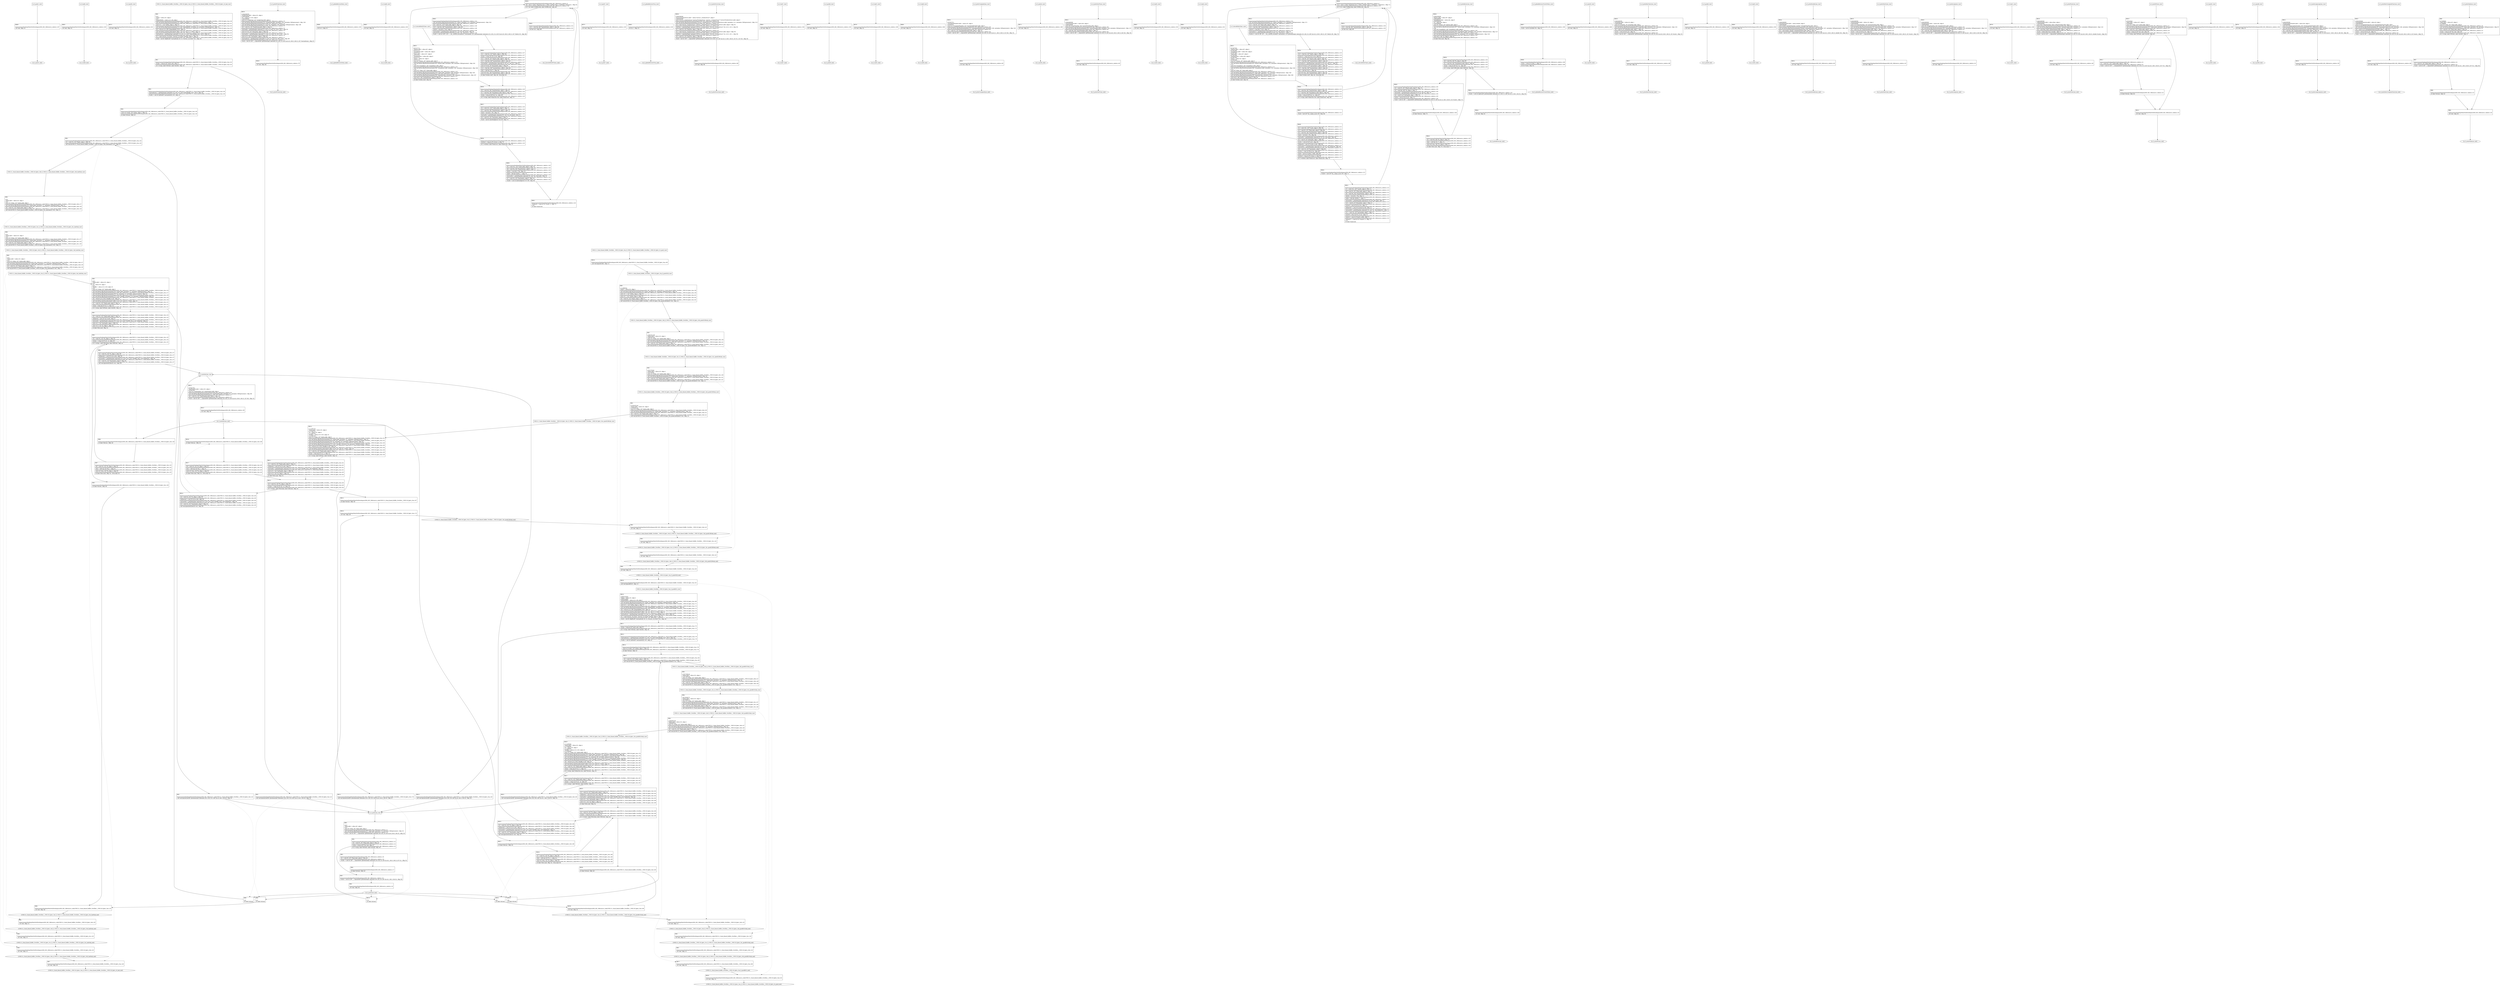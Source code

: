 digraph "icfg graph" {
BBio_ll_good1_end [label="{io_ll_good1_end}"];
BBio_ll_bad6_end [label="{io_ll_bad6_end}"];
BBio_ll_good5_end [label="{io_ll_good5_end}"];
BBCWE121_Stack_Based_Buffer_Overflow__CWE129_fgets_54e_ll_CWE121_Stack_Based_Buffer_Overflow__CWE129_fgets_54e_badSink_end [label="{CWE121_Stack_Based_Buffer_Overflow__CWE129_fgets_54e_ll_CWE121_Stack_Based_Buffer_Overflow__CWE129_fgets_54e_badSink_end}"];
BBCWE121_Stack_Based_Buffer_Overflow__CWE129_fgets_54a_ll_CWE121_Stack_Based_Buffer_Overflow__CWE129_fgets_54_bad_end [label="{CWE121_Stack_Based_Buffer_Overflow__CWE129_fgets_54a_ll_CWE121_Stack_Based_Buffer_Overflow__CWE129_fgets_54_bad_end}"];
BBio_ll_printWcharLine_end [label="{io_ll_printWcharLine_end}"];
BBio_ll_globalReturnsFalse_end [label="{io_ll_globalReturnsFalse_end}"];
BBCWE121_Stack_Based_Buffer_Overflow__CWE129_fgets_54e_ll_CWE121_Stack_Based_Buffer_Overflow__CWE129_fgets_54e_goodG2BSink_end [label="{CWE121_Stack_Based_Buffer_Overflow__CWE129_fgets_54e_ll_CWE121_Stack_Based_Buffer_Overflow__CWE129_fgets_54e_goodG2BSink_end}"];
BBCWE121_Stack_Based_Buffer_Overflow__CWE129_fgets_54a_ll_CWE121_Stack_Based_Buffer_Overflow__CWE129_fgets_54_good_end [label="{CWE121_Stack_Based_Buffer_Overflow__CWE129_fgets_54a_ll_CWE121_Stack_Based_Buffer_Overflow__CWE129_fgets_54_good_end}"];
BBio_ll_bad8_end [label="{io_ll_bad8_end}"];
BBio_ll_decodeHexWChars_end [label="{io_ll_decodeHexWChars_end}"];
BBio_ll_good7_end [label="{io_ll_good7_end}"];
BBCWE121_Stack_Based_Buffer_Overflow__CWE129_fgets_54c_ll_CWE121_Stack_Based_Buffer_Overflow__CWE129_fgets_54c_badSink_end [label="{CWE121_Stack_Based_Buffer_Overflow__CWE129_fgets_54c_ll_CWE121_Stack_Based_Buffer_Overflow__CWE129_fgets_54c_badSink_end}"];
BBio_ll_globalReturnsTrue_end [label="{io_ll_globalReturnsTrue_end}"];
BBio_ll_printStructLine_end [label="{io_ll_printStructLine_end}"];
BBio_ll_bad7_end [label="{io_ll_bad7_end}"];
BBio_ll_good6_end [label="{io_ll_good6_end}"];
BBio_ll_bad2_end [label="{io_ll_bad2_end}"];
BBio_ll_bad9_end [label="{io_ll_bad9_end}"];
BBio_ll_printUnsignedLine_end [label="{io_ll_printUnsignedLine_end}"];
BBio_ll_good4_end [label="{io_ll_good4_end}"];
BBio_ll_printSizeTLine_end [label="{io_ll_printSizeTLine_end}"];
BBio_ll_bad5_end [label="{io_ll_bad5_end}"];
BBio_ll_printLine_end [label="{io_ll_printLine_end}"];
BBCWE121_Stack_Based_Buffer_Overflow__CWE129_fgets_54e_ll_CWE121_Stack_Based_Buffer_Overflow__CWE129_fgets_54e_goodB2GSink_end [label="{CWE121_Stack_Based_Buffer_Overflow__CWE129_fgets_54e_ll_CWE121_Stack_Based_Buffer_Overflow__CWE129_fgets_54e_goodB2GSink_end}"];
BBio_ll_bad4_end [label="{io_ll_bad4_end}"];
BBio_ll_decodeHexChars_end [label="{io_ll_decodeHexChars_end}"];
BBCWE121_Stack_Based_Buffer_Overflow__CWE129_fgets_54b_ll_CWE121_Stack_Based_Buffer_Overflow__CWE129_fgets_54b_badSink_end [label="{CWE121_Stack_Based_Buffer_Overflow__CWE129_fgets_54b_ll_CWE121_Stack_Based_Buffer_Overflow__CWE129_fgets_54b_badSink_end}"];
BBCWE121_Stack_Based_Buffer_Overflow__CWE129_fgets_54d_ll_CWE121_Stack_Based_Buffer_Overflow__CWE129_fgets_54d_badSink_end [label="{CWE121_Stack_Based_Buffer_Overflow__CWE129_fgets_54d_ll_CWE121_Stack_Based_Buffer_Overflow__CWE129_fgets_54d_badSink_end}"];
BBio_ll_printBytesLine_end [label="{io_ll_printBytesLine_end}"];
BBCWE121_Stack_Based_Buffer_Overflow__CWE129_fgets_54a_ll_goodG2B_end [label="{CWE121_Stack_Based_Buffer_Overflow__CWE129_fgets_54a_ll_goodG2B_end}"];
BBio_ll_globalReturnsTrueOrFalse_end [label="{io_ll_globalReturnsTrueOrFalse_end}"];
BBio_ll_good3_end [label="{io_ll_good3_end}"];
BBCWE121_Stack_Based_Buffer_Overflow__CWE129_fgets_54c_ll_CWE121_Stack_Based_Buffer_Overflow__CWE129_fgets_54c_goodB2GSink_end [label="{CWE121_Stack_Based_Buffer_Overflow__CWE129_fgets_54c_ll_CWE121_Stack_Based_Buffer_Overflow__CWE129_fgets_54c_goodB2GSink_end}"];
BBCWE121_Stack_Based_Buffer_Overflow__CWE129_fgets_54d_ll_CWE121_Stack_Based_Buffer_Overflow__CWE129_fgets_54d_goodB2GSink_end [label="{CWE121_Stack_Based_Buffer_Overflow__CWE129_fgets_54d_ll_CWE121_Stack_Based_Buffer_Overflow__CWE129_fgets_54d_goodB2GSink_end}"];
BBio_ll_printHexCharLine_end [label="{io_ll_printHexCharLine_end}"];
BBCWE121_Stack_Based_Buffer_Overflow__CWE129_fgets_54c_ll_CWE121_Stack_Based_Buffer_Overflow__CWE129_fgets_54c_goodG2BSink_end [label="{CWE121_Stack_Based_Buffer_Overflow__CWE129_fgets_54c_ll_CWE121_Stack_Based_Buffer_Overflow__CWE129_fgets_54c_goodG2BSink_end}"];
BBio_ll_good9_end [label="{io_ll_good9_end}"];
BBio_ll_bad3_end [label="{io_ll_bad3_end}"];
BBio_ll_printDoubleLine_end [label="{io_ll_printDoubleLine_end}"];
BBio_ll_printShortLine_end [label="{io_ll_printShortLine_end}"];
BBio_ll_printLongLine_end [label="{io_ll_printLongLine_end}"];
BBio_ll_bad1_end [label="{io_ll_bad1_end}"];
BBio_ll_printFloatLine_end [label="{io_ll_printFloatLine_end}"];
BBio_ll_printWLine_end [label="{io_ll_printWLine_end}"];
BBio_ll_good2_end [label="{io_ll_good2_end}"];
BBio_ll_printIntLine_end [label="{io_ll_printIntLine_end}"];
BBCWE121_Stack_Based_Buffer_Overflow__CWE129_fgets_54a_ll_goodB2G_end [label="{CWE121_Stack_Based_Buffer_Overflow__CWE129_fgets_54a_ll_goodB2G_end}"];
BBio_ll_good8_end [label="{io_ll_good8_end}"];
BBio_ll_printLongLongLine_end [label="{io_ll_printLongLongLine_end}"];
BBio_ll_printHexUnsignedCharLine_end [label="{io_ll_printHexUnsignedCharLine_end}"];
BBio_ll_printSinkLine_end [label="{io_ll_printSinkLine_end}"];
BBCWE121_Stack_Based_Buffer_Overflow__CWE129_fgets_54b_ll_CWE121_Stack_Based_Buffer_Overflow__CWE129_fgets_54b_goodB2GSink_end [label="{CWE121_Stack_Based_Buffer_Overflow__CWE129_fgets_54b_ll_CWE121_Stack_Based_Buffer_Overflow__CWE129_fgets_54b_goodB2GSink_end}"];
BBCWE121_Stack_Based_Buffer_Overflow__CWE129_fgets_54d_ll_CWE121_Stack_Based_Buffer_Overflow__CWE129_fgets_54d_goodG2BSink_end [label="{CWE121_Stack_Based_Buffer_Overflow__CWE129_fgets_54d_ll_CWE121_Stack_Based_Buffer_Overflow__CWE129_fgets_54d_goodG2BSink_end}"];
BBCWE121_Stack_Based_Buffer_Overflow__CWE129_fgets_54b_ll_CWE121_Stack_Based_Buffer_Overflow__CWE129_fgets_54b_goodG2BSink_end [label="{CWE121_Stack_Based_Buffer_Overflow__CWE129_fgets_54b_ll_CWE121_Stack_Based_Buffer_Overflow__CWE129_fgets_54b_goodG2BSink_end}"];
BBio_ll_good1_start [label="{io_ll_good1_start}", shape=record];
io_ll_good1BB69 [label="{BB69:\l\l/home/raoxue/Desktop/MemVerif/workspace/000_062_596/source_code/io.c:187\l
  ret void, !dbg !52\l
}", shape=record];
BBio_ll_bad6_start [label="{io_ll_bad6_start}", shape=record];
io_ll_bad6BB83 [label="{BB83:\l\l/home/raoxue/Desktop/MemVerif/workspace/000_062_596/source_code/io.c:203\l
  ret void, !dbg !52\l
}", shape=record];
BBio_ll_good5_start [label="{io_ll_good5_start}", shape=record];
io_ll_good5BB73 [label="{BB73:\l\l/home/raoxue/Desktop/MemVerif/workspace/000_062_596/source_code/io.c:191\l
  ret void, !dbg !52\l
}", shape=record];
BBCWE121_Stack_Based_Buffer_Overflow__CWE129_fgets_54e_ll_CWE121_Stack_Based_Buffer_Overflow__CWE129_fgets_54e_badSink_start [label="{CWE121_Stack_Based_Buffer_Overflow__CWE129_fgets_54e_ll_CWE121_Stack_Based_Buffer_Overflow__CWE129_fgets_54e_badSink_start}", shape=record];
CWE121_Stack_Based_Buffer_Overflow__CWE129_fgets_54e_ll_CWE121_Stack_Based_Buffer_Overflow__CWE129_fgets_54e_badSinkBB0 [label="{BB0:\l\l/:415\l
  %data.addr = alloca i32, align 4\l
/:415\l
  %i = alloca i32, align 4\l
/:415\l
  %buffer = alloca [10 x i32], align 16\l
/:415\l
  store i32 %data, i32* %data.addr, align 4\l
/home/raoxue/Desktop/MemVerif/workspace/000_062_596/source_code/CWE121_Stack_Based_Buffer_Overflow__CWE129_fgets_54e.c:24\l
  call void @llvm.dbg.declare(metadata i32* %data.addr, metadata !11, metadata !DIExpression()), !dbg !12\l
/home/raoxue/Desktop/MemVerif/workspace/000_062_596/source_code/CWE121_Stack_Based_Buffer_Overflow__CWE129_fgets_54e.c:27\l
  call void @llvm.dbg.declare(metadata i32* %i, metadata !13, metadata !DIExpression()), !dbg !15\l
/home/raoxue/Desktop/MemVerif/workspace/000_062_596/source_code/CWE121_Stack_Based_Buffer_Overflow__CWE129_fgets_54e.c:28\l
  call void @llvm.dbg.declare(metadata [10 x i32]* %buffer, metadata !16, metadata !DIExpression()), !dbg !20\l
/home/raoxue/Desktop/MemVerif/workspace/000_062_596/source_code/CWE121_Stack_Based_Buffer_Overflow__CWE129_fgets_54e.c:28\l
  %0 = bitcast [10 x i32]* %buffer to i8*, !dbg !20\l
/home/raoxue/Desktop/MemVerif/workspace/000_062_596/source_code/CWE121_Stack_Based_Buffer_Overflow__CWE129_fgets_54e.c:28\l
  call void @llvm.memset.p0i8.i64(i8* align 16 %0, i8 0, i64 40, i1 false), !dbg !20\l
/home/raoxue/Desktop/MemVerif/workspace/000_062_596/source_code/CWE121_Stack_Based_Buffer_Overflow__CWE129_fgets_54e.c:31\l
  %1 = load i32, i32* %data.addr, align 4, !dbg !21\l
/home/raoxue/Desktop/MemVerif/workspace/000_062_596/source_code/CWE121_Stack_Based_Buffer_Overflow__CWE129_fgets_54e.c:31\l
  %cmp = icmp sge i32 %1, 0, !dbg !23\l
/home/raoxue/Desktop/MemVerif/workspace/000_062_596/source_code/CWE121_Stack_Based_Buffer_Overflow__CWE129_fgets_54e.c:31\l
  br i1 %cmp, label %if.then, label %if.else, !dbg !24\l
}", shape=record];
CWE121_Stack_Based_Buffer_Overflow__CWE129_fgets_54e_ll_CWE121_Stack_Based_Buffer_Overflow__CWE129_fgets_54e_badSinkBB1 [label="{BB1:\l\l/home/raoxue/Desktop/MemVerif/workspace/000_062_596/source_code/CWE121_Stack_Based_Buffer_Overflow__CWE129_fgets_54e.c:33\l
  %2 = load i32, i32* %data.addr, align 4, !dbg !25\l
/home/raoxue/Desktop/MemVerif/workspace/000_062_596/source_code/CWE121_Stack_Based_Buffer_Overflow__CWE129_fgets_54e.c:33\l
  %idxprom = sext i32 %2 to i64, !dbg !27\l
/home/raoxue/Desktop/MemVerif/workspace/000_062_596/source_code/CWE121_Stack_Based_Buffer_Overflow__CWE129_fgets_54e.c:33\l
  %arrayidx = getelementptr inbounds [10 x i32], [10 x i32]* %buffer, i64 0, i64 %idxprom, !dbg !27\l
/home/raoxue/Desktop/MemVerif/workspace/000_062_596/source_code/CWE121_Stack_Based_Buffer_Overflow__CWE129_fgets_54e.c:33\l
  store i32 1, i32* %arrayidx, align 4, !dbg !28\l
/home/raoxue/Desktop/MemVerif/workspace/000_062_596/source_code/CWE121_Stack_Based_Buffer_Overflow__CWE129_fgets_54e.c:35\l
  store i32 0, i32* %i, align 4, !dbg !29\l
/home/raoxue/Desktop/MemVerif/workspace/000_062_596/source_code/CWE121_Stack_Based_Buffer_Overflow__CWE129_fgets_54e.c:35\l
  br label %for.cond, !dbg !31\l
}", shape=record];
CWE121_Stack_Based_Buffer_Overflow__CWE129_fgets_54e_ll_CWE121_Stack_Based_Buffer_Overflow__CWE129_fgets_54e_badSinkBB3 [label="{BB3:\l\l/home/raoxue/Desktop/MemVerif/workspace/000_062_596/source_code/CWE121_Stack_Based_Buffer_Overflow__CWE129_fgets_54e.c:35\l
  %3 = load i32, i32* %i, align 4, !dbg !32\l
/home/raoxue/Desktop/MemVerif/workspace/000_062_596/source_code/CWE121_Stack_Based_Buffer_Overflow__CWE129_fgets_54e.c:35\l
  %cmp1 = icmp slt i32 %3, 10, !dbg !34\l
/home/raoxue/Desktop/MemVerif/workspace/000_062_596/source_code/CWE121_Stack_Based_Buffer_Overflow__CWE129_fgets_54e.c:35\l
  br i1 %cmp1, label %for.body, label %for.end, !dbg !35\l
}", shape=record];
CWE121_Stack_Based_Buffer_Overflow__CWE129_fgets_54e_ll_CWE121_Stack_Based_Buffer_Overflow__CWE129_fgets_54e_badSinkBB4 [label="{BB4:\l\l/home/raoxue/Desktop/MemVerif/workspace/000_062_596/source_code/CWE121_Stack_Based_Buffer_Overflow__CWE129_fgets_54e.c:37\l
  %4 = load i32, i32* %i, align 4, !dbg !36\l
/home/raoxue/Desktop/MemVerif/workspace/000_062_596/source_code/CWE121_Stack_Based_Buffer_Overflow__CWE129_fgets_54e.c:37\l
  %idxprom2 = sext i32 %4 to i64, !dbg !38\l
/home/raoxue/Desktop/MemVerif/workspace/000_062_596/source_code/CWE121_Stack_Based_Buffer_Overflow__CWE129_fgets_54e.c:37\l
  %arrayidx3 = getelementptr inbounds [10 x i32], [10 x i32]* %buffer, i64 0, i64 %idxprom2, !dbg !38\l
/home/raoxue/Desktop/MemVerif/workspace/000_062_596/source_code/CWE121_Stack_Based_Buffer_Overflow__CWE129_fgets_54e.c:37\l
  %5 = load i32, i32* %arrayidx3, align 4, !dbg !38\l
/home/raoxue/Desktop/MemVerif/workspace/000_062_596/source_code/CWE121_Stack_Based_Buffer_Overflow__CWE129_fgets_54e.c:37\l
  call void @printIntLine(i32 %5), !dbg !39\l
}", shape=record];
CWE121_Stack_Based_Buffer_Overflow__CWE129_fgets_54e_ll_CWE121_Stack_Based_Buffer_Overflow__CWE129_fgets_54e_badSinkBB4 [label="{BB4:\l\l/home/raoxue/Desktop/MemVerif/workspace/000_062_596/source_code/CWE121_Stack_Based_Buffer_Overflow__CWE129_fgets_54e.c:37\l
  %4 = load i32, i32* %i, align 4, !dbg !36\l
/home/raoxue/Desktop/MemVerif/workspace/000_062_596/source_code/CWE121_Stack_Based_Buffer_Overflow__CWE129_fgets_54e.c:37\l
  %idxprom2 = sext i32 %4 to i64, !dbg !38\l
/home/raoxue/Desktop/MemVerif/workspace/000_062_596/source_code/CWE121_Stack_Based_Buffer_Overflow__CWE129_fgets_54e.c:37\l
  %arrayidx3 = getelementptr inbounds [10 x i32], [10 x i32]* %buffer, i64 0, i64 %idxprom2, !dbg !38\l
/home/raoxue/Desktop/MemVerif/workspace/000_062_596/source_code/CWE121_Stack_Based_Buffer_Overflow__CWE129_fgets_54e.c:37\l
  %5 = load i32, i32* %arrayidx3, align 4, !dbg !38\l
/home/raoxue/Desktop/MemVerif/workspace/000_062_596/source_code/CWE121_Stack_Based_Buffer_Overflow__CWE129_fgets_54e.c:37\l
  call void @printIntLine(i32 %5), !dbg !39\l
}", shape=record];
CWE121_Stack_Based_Buffer_Overflow__CWE129_fgets_54e_ll_CWE121_Stack_Based_Buffer_Overflow__CWE129_fgets_54e_badSinkBB6 [label="{BB6:\l\l/home/raoxue/Desktop/MemVerif/workspace/000_062_596/source_code/CWE121_Stack_Based_Buffer_Overflow__CWE129_fgets_54e.c:38\l
  br label %for.inc, !dbg !40\l
}", shape=record];
CWE121_Stack_Based_Buffer_Overflow__CWE129_fgets_54e_ll_CWE121_Stack_Based_Buffer_Overflow__CWE129_fgets_54e_badSinkBB7 [label="{BB7:\l\l/home/raoxue/Desktop/MemVerif/workspace/000_062_596/source_code/CWE121_Stack_Based_Buffer_Overflow__CWE129_fgets_54e.c:35\l
  %6 = load i32, i32* %i, align 4, !dbg !41\l
/home/raoxue/Desktop/MemVerif/workspace/000_062_596/source_code/CWE121_Stack_Based_Buffer_Overflow__CWE129_fgets_54e.c:35\l
  %inc = add nsw i32 %6, 1, !dbg !41\l
/home/raoxue/Desktop/MemVerif/workspace/000_062_596/source_code/CWE121_Stack_Based_Buffer_Overflow__CWE129_fgets_54e.c:35\l
  store i32 %inc, i32* %i, align 4, !dbg !41\l
/home/raoxue/Desktop/MemVerif/workspace/000_062_596/source_code/CWE121_Stack_Based_Buffer_Overflow__CWE129_fgets_54e.c:35\l
  br label %for.cond, !dbg !42, !llvm.loop !43\l
}", shape=record];
CWE121_Stack_Based_Buffer_Overflow__CWE129_fgets_54e_ll_CWE121_Stack_Based_Buffer_Overflow__CWE129_fgets_54e_badSinkBB5 [label="{BB5:\l\l/home/raoxue/Desktop/MemVerif/workspace/000_062_596/source_code/CWE121_Stack_Based_Buffer_Overflow__CWE129_fgets_54e.c:39\l
  br label %if.end, !dbg !46\l
}", shape=record];
CWE121_Stack_Based_Buffer_Overflow__CWE129_fgets_54e_ll_CWE121_Stack_Based_Buffer_Overflow__CWE129_fgets_54e_badSinkBB2 [label="{BB2:\l\l/home/raoxue/Desktop/MemVerif/workspace/000_062_596/source_code/CWE121_Stack_Based_Buffer_Overflow__CWE129_fgets_54e.c:42\l
  call void @printLine(i8* getelementptr inbounds ([32 x i8], [32 x i8]* @.str, i64 0, i64 0)), !dbg !47\l
}", shape=record];
CWE121_Stack_Based_Buffer_Overflow__CWE129_fgets_54e_ll_CWE121_Stack_Based_Buffer_Overflow__CWE129_fgets_54e_badSinkBB2 [label="{BB2:\l\l/home/raoxue/Desktop/MemVerif/workspace/000_062_596/source_code/CWE121_Stack_Based_Buffer_Overflow__CWE129_fgets_54e.c:42\l
  call void @printLine(i8* getelementptr inbounds ([32 x i8], [32 x i8]* @.str, i64 0, i64 0)), !dbg !47\l
}", shape=record];
CWE121_Stack_Based_Buffer_Overflow__CWE129_fgets_54e_ll_CWE121_Stack_Based_Buffer_Overflow__CWE129_fgets_54e_badSinkBB9 [label="{BB9:\l\l/:42\l
  br label %if.end\l
}", shape=record];
CWE121_Stack_Based_Buffer_Overflow__CWE129_fgets_54e_ll_CWE121_Stack_Based_Buffer_Overflow__CWE129_fgets_54e_badSinkBB8 [label="{BB8:\l\l/home/raoxue/Desktop/MemVerif/workspace/000_062_596/source_code/CWE121_Stack_Based_Buffer_Overflow__CWE129_fgets_54e.c:45\l
  ret void, !dbg !49\l
}", shape=record];
BBCWE121_Stack_Based_Buffer_Overflow__CWE129_fgets_54a_ll_CWE121_Stack_Based_Buffer_Overflow__CWE129_fgets_54_bad_start [label="{CWE121_Stack_Based_Buffer_Overflow__CWE129_fgets_54a_ll_CWE121_Stack_Based_Buffer_Overflow__CWE129_fgets_54_bad_start}", shape=record];
CWE121_Stack_Based_Buffer_Overflow__CWE129_fgets_54a_ll_CWE121_Stack_Based_Buffer_Overflow__CWE129_fgets_54_badBB0 [label="{BB0:\l\l/:415\l
  %data = alloca i32, align 4\l
/:415\l
  %inputBuffer = alloca [14 x i8], align 1\l
/home/raoxue/Desktop/MemVerif/workspace/000_062_596/source_code/CWE121_Stack_Based_Buffer_Overflow__CWE129_fgets_54a.c:29\l
  call void @llvm.dbg.declare(metadata i32* %data, metadata !12, metadata !DIExpression()), !dbg !14\l
/home/raoxue/Desktop/MemVerif/workspace/000_062_596/source_code/CWE121_Stack_Based_Buffer_Overflow__CWE129_fgets_54a.c:31\l
  store i32 -1, i32* %data, align 4, !dbg !15\l
/home/raoxue/Desktop/MemVerif/workspace/000_062_596/source_code/CWE121_Stack_Based_Buffer_Overflow__CWE129_fgets_54a.c:33\l
  call void @llvm.dbg.declare(metadata [14 x i8]* %inputBuffer, metadata !16, metadata !DIExpression()), !dbg !22\l
/home/raoxue/Desktop/MemVerif/workspace/000_062_596/source_code/CWE121_Stack_Based_Buffer_Overflow__CWE129_fgets_54a.c:33\l
  %0 = bitcast [14 x i8]* %inputBuffer to i8*, !dbg !22\l
/home/raoxue/Desktop/MemVerif/workspace/000_062_596/source_code/CWE121_Stack_Based_Buffer_Overflow__CWE129_fgets_54a.c:33\l
  call void @llvm.memset.p0i8.i64(i8* align 1 %0, i8 0, i64 14, i1 false), !dbg !22\l
/home/raoxue/Desktop/MemVerif/workspace/000_062_596/source_code/CWE121_Stack_Based_Buffer_Overflow__CWE129_fgets_54a.c:35\l
  %arraydecay = getelementptr inbounds [14 x i8], [14 x i8]* %inputBuffer, i64 0, i64 0, !dbg !23\l
/home/raoxue/Desktop/MemVerif/workspace/000_062_596/source_code/CWE121_Stack_Based_Buffer_Overflow__CWE129_fgets_54a.c:35\l
  %1 = load %struct._IO_FILE*, %struct._IO_FILE** @stdin, align 8, !dbg !25\l
/home/raoxue/Desktop/MemVerif/workspace/000_062_596/source_code/CWE121_Stack_Based_Buffer_Overflow__CWE129_fgets_54a.c:35\l
  %call = call i8* @fgets(i8* %arraydecay, i32 14, %struct._IO_FILE* %1), !dbg !26\l
}", shape=record];
CWE121_Stack_Based_Buffer_Overflow__CWE129_fgets_54a_ll_CWE121_Stack_Based_Buffer_Overflow__CWE129_fgets_54_badBB0 [label="{BB0:\l\l/:415\l
  %data = alloca i32, align 4\l
/:415\l
  %inputBuffer = alloca [14 x i8], align 1\l
/home/raoxue/Desktop/MemVerif/workspace/000_062_596/source_code/CWE121_Stack_Based_Buffer_Overflow__CWE129_fgets_54a.c:29\l
  call void @llvm.dbg.declare(metadata i32* %data, metadata !12, metadata !DIExpression()), !dbg !14\l
/home/raoxue/Desktop/MemVerif/workspace/000_062_596/source_code/CWE121_Stack_Based_Buffer_Overflow__CWE129_fgets_54a.c:31\l
  store i32 -1, i32* %data, align 4, !dbg !15\l
/home/raoxue/Desktop/MemVerif/workspace/000_062_596/source_code/CWE121_Stack_Based_Buffer_Overflow__CWE129_fgets_54a.c:33\l
  call void @llvm.dbg.declare(metadata [14 x i8]* %inputBuffer, metadata !16, metadata !DIExpression()), !dbg !22\l
/home/raoxue/Desktop/MemVerif/workspace/000_062_596/source_code/CWE121_Stack_Based_Buffer_Overflow__CWE129_fgets_54a.c:33\l
  %0 = bitcast [14 x i8]* %inputBuffer to i8*, !dbg !22\l
/home/raoxue/Desktop/MemVerif/workspace/000_062_596/source_code/CWE121_Stack_Based_Buffer_Overflow__CWE129_fgets_54a.c:33\l
  call void @llvm.memset.p0i8.i64(i8* align 1 %0, i8 0, i64 14, i1 false), !dbg !22\l
/home/raoxue/Desktop/MemVerif/workspace/000_062_596/source_code/CWE121_Stack_Based_Buffer_Overflow__CWE129_fgets_54a.c:35\l
  %arraydecay = getelementptr inbounds [14 x i8], [14 x i8]* %inputBuffer, i64 0, i64 0, !dbg !23\l
/home/raoxue/Desktop/MemVerif/workspace/000_062_596/source_code/CWE121_Stack_Based_Buffer_Overflow__CWE129_fgets_54a.c:35\l
  %1 = load %struct._IO_FILE*, %struct._IO_FILE** @stdin, align 8, !dbg !25\l
/home/raoxue/Desktop/MemVerif/workspace/000_062_596/source_code/CWE121_Stack_Based_Buffer_Overflow__CWE129_fgets_54a.c:35\l
  %call = call i8* @fgets(i8* %arraydecay, i32 14, %struct._IO_FILE* %1), !dbg !26\l
}", shape=record];
CWE121_Stack_Based_Buffer_Overflow__CWE129_fgets_54a_ll_CWE121_Stack_Based_Buffer_Overflow__CWE129_fgets_54_badBB1 [label="{BB1:\l\l/home/raoxue/Desktop/MemVerif/workspace/000_062_596/source_code/CWE121_Stack_Based_Buffer_Overflow__CWE129_fgets_54a.c:35\l
  %cmp = icmp ne i8* %call, null, !dbg !27\l
/home/raoxue/Desktop/MemVerif/workspace/000_062_596/source_code/CWE121_Stack_Based_Buffer_Overflow__CWE129_fgets_54a.c:35\l
  br i1 %cmp, label %if.then, label %if.else, !dbg !28\l
}", shape=record];
CWE121_Stack_Based_Buffer_Overflow__CWE129_fgets_54a_ll_CWE121_Stack_Based_Buffer_Overflow__CWE129_fgets_54_badBB2 [label="{BB2:\l\l/home/raoxue/Desktop/MemVerif/workspace/000_062_596/source_code/CWE121_Stack_Based_Buffer_Overflow__CWE129_fgets_54a.c:38\l
  %arraydecay1 = getelementptr inbounds [14 x i8], [14 x i8]* %inputBuffer, i64 0, i64 0, !dbg !29\l
/home/raoxue/Desktop/MemVerif/workspace/000_062_596/source_code/CWE121_Stack_Based_Buffer_Overflow__CWE129_fgets_54a.c:38\l
  %call2 = call i32 @atoi(i8* %arraydecay1) #5, !dbg !31\l
}", shape=record];
CWE121_Stack_Based_Buffer_Overflow__CWE129_fgets_54a_ll_CWE121_Stack_Based_Buffer_Overflow__CWE129_fgets_54_badBB2 [label="{BB2:\l\l/home/raoxue/Desktop/MemVerif/workspace/000_062_596/source_code/CWE121_Stack_Based_Buffer_Overflow__CWE129_fgets_54a.c:38\l
  %arraydecay1 = getelementptr inbounds [14 x i8], [14 x i8]* %inputBuffer, i64 0, i64 0, !dbg !29\l
/home/raoxue/Desktop/MemVerif/workspace/000_062_596/source_code/CWE121_Stack_Based_Buffer_Overflow__CWE129_fgets_54a.c:38\l
  %call2 = call i32 @atoi(i8* %arraydecay1) #5, !dbg !31\l
}", shape=record];
CWE121_Stack_Based_Buffer_Overflow__CWE129_fgets_54a_ll_CWE121_Stack_Based_Buffer_Overflow__CWE129_fgets_54_badBB4 [label="{BB4:\l\l/home/raoxue/Desktop/MemVerif/workspace/000_062_596/source_code/CWE121_Stack_Based_Buffer_Overflow__CWE129_fgets_54a.c:38\l
  store i32 %call2, i32* %data, align 4, !dbg !32\l
/home/raoxue/Desktop/MemVerif/workspace/000_062_596/source_code/CWE121_Stack_Based_Buffer_Overflow__CWE129_fgets_54a.c:39\l
  br label %if.end, !dbg !33\l
}", shape=record];
CWE121_Stack_Based_Buffer_Overflow__CWE129_fgets_54a_ll_CWE121_Stack_Based_Buffer_Overflow__CWE129_fgets_54_badBB3 [label="{BB3:\l\l/home/raoxue/Desktop/MemVerif/workspace/000_062_596/source_code/CWE121_Stack_Based_Buffer_Overflow__CWE129_fgets_54a.c:42\l
  call void @printLine(i8* getelementptr inbounds ([16 x i8], [16 x i8]* @.str, i64 0, i64 0)), !dbg !34\l
}", shape=record];
CWE121_Stack_Based_Buffer_Overflow__CWE129_fgets_54a_ll_CWE121_Stack_Based_Buffer_Overflow__CWE129_fgets_54_badBB3 [label="{BB3:\l\l/home/raoxue/Desktop/MemVerif/workspace/000_062_596/source_code/CWE121_Stack_Based_Buffer_Overflow__CWE129_fgets_54a.c:42\l
  call void @printLine(i8* getelementptr inbounds ([16 x i8], [16 x i8]* @.str, i64 0, i64 0)), !dbg !34\l
}", shape=record];
CWE121_Stack_Based_Buffer_Overflow__CWE129_fgets_54a_ll_CWE121_Stack_Based_Buffer_Overflow__CWE129_fgets_54_badBB6 [label="{BB6:\l\l/:42\l
  br label %if.end\l
}", shape=record];
CWE121_Stack_Based_Buffer_Overflow__CWE129_fgets_54a_ll_CWE121_Stack_Based_Buffer_Overflow__CWE129_fgets_54_badBB5 [label="{BB5:\l\l/home/raoxue/Desktop/MemVerif/workspace/000_062_596/source_code/CWE121_Stack_Based_Buffer_Overflow__CWE129_fgets_54a.c:45\l
  %2 = load i32, i32* %data, align 4, !dbg !36\l
/home/raoxue/Desktop/MemVerif/workspace/000_062_596/source_code/CWE121_Stack_Based_Buffer_Overflow__CWE129_fgets_54a.c:45\l
  call void @CWE121_Stack_Based_Buffer_Overflow__CWE129_fgets_54b_badSink(i32 %2), !dbg !37\l
}", shape=record];
CWE121_Stack_Based_Buffer_Overflow__CWE129_fgets_54a_ll_CWE121_Stack_Based_Buffer_Overflow__CWE129_fgets_54_badBB5 [label="{BB5:\l\l/home/raoxue/Desktop/MemVerif/workspace/000_062_596/source_code/CWE121_Stack_Based_Buffer_Overflow__CWE129_fgets_54a.c:45\l
  %2 = load i32, i32* %data, align 4, !dbg !36\l
/home/raoxue/Desktop/MemVerif/workspace/000_062_596/source_code/CWE121_Stack_Based_Buffer_Overflow__CWE129_fgets_54a.c:45\l
  call void @CWE121_Stack_Based_Buffer_Overflow__CWE129_fgets_54b_badSink(i32 %2), !dbg !37\l
}", shape=record];
CWE121_Stack_Based_Buffer_Overflow__CWE129_fgets_54a_ll_CWE121_Stack_Based_Buffer_Overflow__CWE129_fgets_54_badBB7 [label="{BB7:\l\l/home/raoxue/Desktop/MemVerif/workspace/000_062_596/source_code/CWE121_Stack_Based_Buffer_Overflow__CWE129_fgets_54a.c:46\l
  ret void, !dbg !38\l
}", shape=record];
BBio_ll_printWcharLine_start [label="{io_ll_printWcharLine_start}", shape=record];
io_ll_printWcharLineBB28 [label="{BB28:\l\l/:3494306560\l
  %wideChar.addr = alloca i32, align 4\l
/:3494306560\l
  %s = alloca [2 x i32], align 4\l
/:3494306560\l
  store i32 %wideChar, i32* %wideChar.addr, align 4\l
/home/raoxue/Desktop/MemVerif/workspace/000_062_596/source_code/io.c:70\l
  call void @llvm.dbg.declare(metadata i32* %wideChar.addr, metadata !162, metadata !DIExpression()), !dbg !163\l
/home/raoxue/Desktop/MemVerif/workspace/000_062_596/source_code/io.c:74\l
  call void @llvm.dbg.declare(metadata [2 x i32]* %s, metadata !164, metadata !DIExpression()), !dbg !168\l
/home/raoxue/Desktop/MemVerif/workspace/000_062_596/source_code/io.c:75\l
  %0 = load i32, i32* %wideChar.addr, align 4, !dbg !61\l
/home/raoxue/Desktop/MemVerif/workspace/000_062_596/source_code/io.c:75\l
  %arrayidx = getelementptr inbounds [2 x i32], [2 x i32]* %s, i64 0, i64 0, !dbg !62\l
/home/raoxue/Desktop/MemVerif/workspace/000_062_596/source_code/io.c:75\l
  store i32 %0, i32* %arrayidx, align 4, !dbg !63\l
/home/raoxue/Desktop/MemVerif/workspace/000_062_596/source_code/io.c:76\l
  %arrayidx1 = getelementptr inbounds [2 x i32], [2 x i32]* %s, i64 0, i64 1, !dbg !64\l
/home/raoxue/Desktop/MemVerif/workspace/000_062_596/source_code/io.c:76\l
  store i32 0, i32* %arrayidx1, align 4, !dbg !65\l
/home/raoxue/Desktop/MemVerif/workspace/000_062_596/source_code/io.c:77\l
  %arraydecay = getelementptr inbounds [2 x i32], [2 x i32]* %s, i64 0, i64 0, !dbg !66\l
/home/raoxue/Desktop/MemVerif/workspace/000_062_596/source_code/io.c:77\l
  %call = call i32 (i8*, ...) @printf(i8* getelementptr inbounds ([5 x i8], [5 x i8]* @.str.10, i64 0, i64 0), i32* %arraydecay), !dbg !67\l
}", shape=record];
io_ll_printWcharLineBB28 [label="{BB28:\l\l/:3494306560\l
  %wideChar.addr = alloca i32, align 4\l
/:3494306560\l
  %s = alloca [2 x i32], align 4\l
/:3494306560\l
  store i32 %wideChar, i32* %wideChar.addr, align 4\l
/home/raoxue/Desktop/MemVerif/workspace/000_062_596/source_code/io.c:70\l
  call void @llvm.dbg.declare(metadata i32* %wideChar.addr, metadata !162, metadata !DIExpression()), !dbg !163\l
/home/raoxue/Desktop/MemVerif/workspace/000_062_596/source_code/io.c:74\l
  call void @llvm.dbg.declare(metadata [2 x i32]* %s, metadata !164, metadata !DIExpression()), !dbg !168\l
/home/raoxue/Desktop/MemVerif/workspace/000_062_596/source_code/io.c:75\l
  %0 = load i32, i32* %wideChar.addr, align 4, !dbg !61\l
/home/raoxue/Desktop/MemVerif/workspace/000_062_596/source_code/io.c:75\l
  %arrayidx = getelementptr inbounds [2 x i32], [2 x i32]* %s, i64 0, i64 0, !dbg !62\l
/home/raoxue/Desktop/MemVerif/workspace/000_062_596/source_code/io.c:75\l
  store i32 %0, i32* %arrayidx, align 4, !dbg !63\l
/home/raoxue/Desktop/MemVerif/workspace/000_062_596/source_code/io.c:76\l
  %arrayidx1 = getelementptr inbounds [2 x i32], [2 x i32]* %s, i64 0, i64 1, !dbg !64\l
/home/raoxue/Desktop/MemVerif/workspace/000_062_596/source_code/io.c:76\l
  store i32 0, i32* %arrayidx1, align 4, !dbg !65\l
/home/raoxue/Desktop/MemVerif/workspace/000_062_596/source_code/io.c:77\l
  %arraydecay = getelementptr inbounds [2 x i32], [2 x i32]* %s, i64 0, i64 0, !dbg !66\l
/home/raoxue/Desktop/MemVerif/workspace/000_062_596/source_code/io.c:77\l
  %call = call i32 (i8*, ...) @printf(i8* getelementptr inbounds ([5 x i8], [5 x i8]* @.str.10, i64 0, i64 0), i32* %arraydecay), !dbg !67\l
}", shape=record];
io_ll_printWcharLineBB29 [label="{BB29:\l\l/home/raoxue/Desktop/MemVerif/workspace/000_062_596/source_code/io.c:78\l
  ret void, !dbg !68\l
}", shape=record];
BBio_ll_globalReturnsFalse_start [label="{io_ll_globalReturnsFalse_start}", shape=record];
io_ll_globalReturnsFalseBB66 [label="{BB66:\l\l/home/raoxue/Desktop/MemVerif/workspace/000_062_596/source_code/io.c:163\l
  ret i32 0, !dbg !52\l
}", shape=record];
BBCWE121_Stack_Based_Buffer_Overflow__CWE129_fgets_54e_ll_CWE121_Stack_Based_Buffer_Overflow__CWE129_fgets_54e_goodG2BSink_start [label="{CWE121_Stack_Based_Buffer_Overflow__CWE129_fgets_54e_ll_CWE121_Stack_Based_Buffer_Overflow__CWE129_fgets_54e_goodG2BSink_start}", shape=record];
CWE121_Stack_Based_Buffer_Overflow__CWE129_fgets_54e_ll_CWE121_Stack_Based_Buffer_Overflow__CWE129_fgets_54e_goodG2BSinkBB10 [label="{BB10:\l\l/:111393720\l
  %data.addr = alloca i32, align 4\l
/:111393720\l
  %i = alloca i32, align 4\l
/:111393720\l
  %buffer = alloca [10 x i32], align 16\l
/:111393720\l
  store i32 %data, i32* %data.addr, align 4\l
/home/raoxue/Desktop/MemVerif/workspace/000_062_596/source_code/CWE121_Stack_Based_Buffer_Overflow__CWE129_fgets_54e.c:52\l
  call void @llvm.dbg.declare(metadata i32* %data.addr, metadata !51, metadata !DIExpression()), !dbg !52\l
/home/raoxue/Desktop/MemVerif/workspace/000_062_596/source_code/CWE121_Stack_Based_Buffer_Overflow__CWE129_fgets_54e.c:55\l
  call void @llvm.dbg.declare(metadata i32* %i, metadata !53, metadata !DIExpression()), !dbg !55\l
/home/raoxue/Desktop/MemVerif/workspace/000_062_596/source_code/CWE121_Stack_Based_Buffer_Overflow__CWE129_fgets_54e.c:56\l
  call void @llvm.dbg.declare(metadata [10 x i32]* %buffer, metadata !56, metadata !DIExpression()), !dbg !57\l
/home/raoxue/Desktop/MemVerif/workspace/000_062_596/source_code/CWE121_Stack_Based_Buffer_Overflow__CWE129_fgets_54e.c:56\l
  %0 = bitcast [10 x i32]* %buffer to i8*, !dbg !20\l
/home/raoxue/Desktop/MemVerif/workspace/000_062_596/source_code/CWE121_Stack_Based_Buffer_Overflow__CWE129_fgets_54e.c:56\l
  call void @llvm.memset.p0i8.i64(i8* align 16 %0, i8 0, i64 40, i1 false), !dbg !20\l
/home/raoxue/Desktop/MemVerif/workspace/000_062_596/source_code/CWE121_Stack_Based_Buffer_Overflow__CWE129_fgets_54e.c:59\l
  %1 = load i32, i32* %data.addr, align 4, !dbg !21\l
/home/raoxue/Desktop/MemVerif/workspace/000_062_596/source_code/CWE121_Stack_Based_Buffer_Overflow__CWE129_fgets_54e.c:59\l
  %cmp = icmp sge i32 %1, 0, !dbg !23\l
/home/raoxue/Desktop/MemVerif/workspace/000_062_596/source_code/CWE121_Stack_Based_Buffer_Overflow__CWE129_fgets_54e.c:59\l
  br i1 %cmp, label %if.then, label %if.else, !dbg !24\l
}", shape=record];
CWE121_Stack_Based_Buffer_Overflow__CWE129_fgets_54e_ll_CWE121_Stack_Based_Buffer_Overflow__CWE129_fgets_54e_goodG2BSinkBB11 [label="{BB11:\l\l/home/raoxue/Desktop/MemVerif/workspace/000_062_596/source_code/CWE121_Stack_Based_Buffer_Overflow__CWE129_fgets_54e.c:61\l
  %2 = load i32, i32* %data.addr, align 4, !dbg !25\l
/home/raoxue/Desktop/MemVerif/workspace/000_062_596/source_code/CWE121_Stack_Based_Buffer_Overflow__CWE129_fgets_54e.c:61\l
  %idxprom = sext i32 %2 to i64, !dbg !27\l
/home/raoxue/Desktop/MemVerif/workspace/000_062_596/source_code/CWE121_Stack_Based_Buffer_Overflow__CWE129_fgets_54e.c:61\l
  %arrayidx = getelementptr inbounds [10 x i32], [10 x i32]* %buffer, i64 0, i64 %idxprom, !dbg !27\l
/home/raoxue/Desktop/MemVerif/workspace/000_062_596/source_code/CWE121_Stack_Based_Buffer_Overflow__CWE129_fgets_54e.c:61\l
  store i32 1, i32* %arrayidx, align 4, !dbg !28\l
/home/raoxue/Desktop/MemVerif/workspace/000_062_596/source_code/CWE121_Stack_Based_Buffer_Overflow__CWE129_fgets_54e.c:63\l
  store i32 0, i32* %i, align 4, !dbg !29\l
/home/raoxue/Desktop/MemVerif/workspace/000_062_596/source_code/CWE121_Stack_Based_Buffer_Overflow__CWE129_fgets_54e.c:63\l
  br label %for.cond, !dbg !31\l
}", shape=record];
CWE121_Stack_Based_Buffer_Overflow__CWE129_fgets_54e_ll_CWE121_Stack_Based_Buffer_Overflow__CWE129_fgets_54e_goodG2BSinkBB13 [label="{BB13:\l\l/home/raoxue/Desktop/MemVerif/workspace/000_062_596/source_code/CWE121_Stack_Based_Buffer_Overflow__CWE129_fgets_54e.c:63\l
  %3 = load i32, i32* %i, align 4, !dbg !32\l
/home/raoxue/Desktop/MemVerif/workspace/000_062_596/source_code/CWE121_Stack_Based_Buffer_Overflow__CWE129_fgets_54e.c:63\l
  %cmp1 = icmp slt i32 %3, 10, !dbg !34\l
/home/raoxue/Desktop/MemVerif/workspace/000_062_596/source_code/CWE121_Stack_Based_Buffer_Overflow__CWE129_fgets_54e.c:63\l
  br i1 %cmp1, label %for.body, label %for.end, !dbg !35\l
}", shape=record];
CWE121_Stack_Based_Buffer_Overflow__CWE129_fgets_54e_ll_CWE121_Stack_Based_Buffer_Overflow__CWE129_fgets_54e_goodG2BSinkBB14 [label="{BB14:\l\l/home/raoxue/Desktop/MemVerif/workspace/000_062_596/source_code/CWE121_Stack_Based_Buffer_Overflow__CWE129_fgets_54e.c:65\l
  %4 = load i32, i32* %i, align 4, !dbg !36\l
/home/raoxue/Desktop/MemVerif/workspace/000_062_596/source_code/CWE121_Stack_Based_Buffer_Overflow__CWE129_fgets_54e.c:65\l
  %idxprom2 = sext i32 %4 to i64, !dbg !38\l
/home/raoxue/Desktop/MemVerif/workspace/000_062_596/source_code/CWE121_Stack_Based_Buffer_Overflow__CWE129_fgets_54e.c:65\l
  %arrayidx3 = getelementptr inbounds [10 x i32], [10 x i32]* %buffer, i64 0, i64 %idxprom2, !dbg !38\l
/home/raoxue/Desktop/MemVerif/workspace/000_062_596/source_code/CWE121_Stack_Based_Buffer_Overflow__CWE129_fgets_54e.c:65\l
  %5 = load i32, i32* %arrayidx3, align 4, !dbg !38\l
/home/raoxue/Desktop/MemVerif/workspace/000_062_596/source_code/CWE121_Stack_Based_Buffer_Overflow__CWE129_fgets_54e.c:65\l
  call void @printIntLine(i32 %5), !dbg !39\l
}", shape=record];
CWE121_Stack_Based_Buffer_Overflow__CWE129_fgets_54e_ll_CWE121_Stack_Based_Buffer_Overflow__CWE129_fgets_54e_goodG2BSinkBB14 [label="{BB14:\l\l/home/raoxue/Desktop/MemVerif/workspace/000_062_596/source_code/CWE121_Stack_Based_Buffer_Overflow__CWE129_fgets_54e.c:65\l
  %4 = load i32, i32* %i, align 4, !dbg !36\l
/home/raoxue/Desktop/MemVerif/workspace/000_062_596/source_code/CWE121_Stack_Based_Buffer_Overflow__CWE129_fgets_54e.c:65\l
  %idxprom2 = sext i32 %4 to i64, !dbg !38\l
/home/raoxue/Desktop/MemVerif/workspace/000_062_596/source_code/CWE121_Stack_Based_Buffer_Overflow__CWE129_fgets_54e.c:65\l
  %arrayidx3 = getelementptr inbounds [10 x i32], [10 x i32]* %buffer, i64 0, i64 %idxprom2, !dbg !38\l
/home/raoxue/Desktop/MemVerif/workspace/000_062_596/source_code/CWE121_Stack_Based_Buffer_Overflow__CWE129_fgets_54e.c:65\l
  %5 = load i32, i32* %arrayidx3, align 4, !dbg !38\l
/home/raoxue/Desktop/MemVerif/workspace/000_062_596/source_code/CWE121_Stack_Based_Buffer_Overflow__CWE129_fgets_54e.c:65\l
  call void @printIntLine(i32 %5), !dbg !39\l
}", shape=record];
CWE121_Stack_Based_Buffer_Overflow__CWE129_fgets_54e_ll_CWE121_Stack_Based_Buffer_Overflow__CWE129_fgets_54e_goodG2BSinkBB16 [label="{BB16:\l\l/home/raoxue/Desktop/MemVerif/workspace/000_062_596/source_code/CWE121_Stack_Based_Buffer_Overflow__CWE129_fgets_54e.c:66\l
  br label %for.inc, !dbg !40\l
}", shape=record];
CWE121_Stack_Based_Buffer_Overflow__CWE129_fgets_54e_ll_CWE121_Stack_Based_Buffer_Overflow__CWE129_fgets_54e_goodG2BSinkBB17 [label="{BB17:\l\l/home/raoxue/Desktop/MemVerif/workspace/000_062_596/source_code/CWE121_Stack_Based_Buffer_Overflow__CWE129_fgets_54e.c:63\l
  %6 = load i32, i32* %i, align 4, !dbg !41\l
/home/raoxue/Desktop/MemVerif/workspace/000_062_596/source_code/CWE121_Stack_Based_Buffer_Overflow__CWE129_fgets_54e.c:63\l
  %inc = add nsw i32 %6, 1, !dbg !41\l
/home/raoxue/Desktop/MemVerif/workspace/000_062_596/source_code/CWE121_Stack_Based_Buffer_Overflow__CWE129_fgets_54e.c:63\l
  store i32 %inc, i32* %i, align 4, !dbg !41\l
/home/raoxue/Desktop/MemVerif/workspace/000_062_596/source_code/CWE121_Stack_Based_Buffer_Overflow__CWE129_fgets_54e.c:63\l
  br label %for.cond, !dbg !42, !llvm.loop !43\l
}", shape=record];
CWE121_Stack_Based_Buffer_Overflow__CWE129_fgets_54e_ll_CWE121_Stack_Based_Buffer_Overflow__CWE129_fgets_54e_goodG2BSinkBB15 [label="{BB15:\l\l/home/raoxue/Desktop/MemVerif/workspace/000_062_596/source_code/CWE121_Stack_Based_Buffer_Overflow__CWE129_fgets_54e.c:67\l
  br label %if.end, !dbg !46\l
}", shape=record];
CWE121_Stack_Based_Buffer_Overflow__CWE129_fgets_54e_ll_CWE121_Stack_Based_Buffer_Overflow__CWE129_fgets_54e_goodG2BSinkBB12 [label="{BB12:\l\l/home/raoxue/Desktop/MemVerif/workspace/000_062_596/source_code/CWE121_Stack_Based_Buffer_Overflow__CWE129_fgets_54e.c:70\l
  call void @printLine(i8* getelementptr inbounds ([32 x i8], [32 x i8]* @.str, i64 0, i64 0)), !dbg !47\l
}", shape=record];
CWE121_Stack_Based_Buffer_Overflow__CWE129_fgets_54e_ll_CWE121_Stack_Based_Buffer_Overflow__CWE129_fgets_54e_goodG2BSinkBB12 [label="{BB12:\l\l/home/raoxue/Desktop/MemVerif/workspace/000_062_596/source_code/CWE121_Stack_Based_Buffer_Overflow__CWE129_fgets_54e.c:70\l
  call void @printLine(i8* getelementptr inbounds ([32 x i8], [32 x i8]* @.str, i64 0, i64 0)), !dbg !47\l
}", shape=record];
CWE121_Stack_Based_Buffer_Overflow__CWE129_fgets_54e_ll_CWE121_Stack_Based_Buffer_Overflow__CWE129_fgets_54e_goodG2BSinkBB19 [label="{BB19:\l\l/:70\l
  br label %if.end\l
}", shape=record];
CWE121_Stack_Based_Buffer_Overflow__CWE129_fgets_54e_ll_CWE121_Stack_Based_Buffer_Overflow__CWE129_fgets_54e_goodG2BSinkBB18 [label="{BB18:\l\l/home/raoxue/Desktop/MemVerif/workspace/000_062_596/source_code/CWE121_Stack_Based_Buffer_Overflow__CWE129_fgets_54e.c:73\l
  ret void, !dbg !49\l
}", shape=record];
BBCWE121_Stack_Based_Buffer_Overflow__CWE129_fgets_54a_ll_CWE121_Stack_Based_Buffer_Overflow__CWE129_fgets_54_good_start [label="{CWE121_Stack_Based_Buffer_Overflow__CWE129_fgets_54a_ll_CWE121_Stack_Based_Buffer_Overflow__CWE129_fgets_54_good_start}", shape=record];
CWE121_Stack_Based_Buffer_Overflow__CWE129_fgets_54a_ll_CWE121_Stack_Based_Buffer_Overflow__CWE129_fgets_54_goodBB18 [label="{BB18:\l\l/home/raoxue/Desktop/MemVerif/workspace/000_062_596/source_code/CWE121_Stack_Based_Buffer_Overflow__CWE129_fgets_54a.c:90\l
  call void @goodG2B(), !dbg !12\l
}", shape=record];
CWE121_Stack_Based_Buffer_Overflow__CWE129_fgets_54a_ll_CWE121_Stack_Based_Buffer_Overflow__CWE129_fgets_54_goodBB18 [label="{BB18:\l\l/home/raoxue/Desktop/MemVerif/workspace/000_062_596/source_code/CWE121_Stack_Based_Buffer_Overflow__CWE129_fgets_54a.c:90\l
  call void @goodG2B(), !dbg !12\l
}", shape=record];
CWE121_Stack_Based_Buffer_Overflow__CWE129_fgets_54a_ll_CWE121_Stack_Based_Buffer_Overflow__CWE129_fgets_54_goodBB19 [label="{BB19:\l\l/home/raoxue/Desktop/MemVerif/workspace/000_062_596/source_code/CWE121_Stack_Based_Buffer_Overflow__CWE129_fgets_54a.c:91\l
  call void @goodB2G(), !dbg !13\l
}", shape=record];
CWE121_Stack_Based_Buffer_Overflow__CWE129_fgets_54a_ll_CWE121_Stack_Based_Buffer_Overflow__CWE129_fgets_54_goodBB19 [label="{BB19:\l\l/home/raoxue/Desktop/MemVerif/workspace/000_062_596/source_code/CWE121_Stack_Based_Buffer_Overflow__CWE129_fgets_54a.c:91\l
  call void @goodB2G(), !dbg !13\l
}", shape=record];
CWE121_Stack_Based_Buffer_Overflow__CWE129_fgets_54a_ll_CWE121_Stack_Based_Buffer_Overflow__CWE129_fgets_54_goodBB20 [label="{BB20:\l\l/home/raoxue/Desktop/MemVerif/workspace/000_062_596/source_code/CWE121_Stack_Based_Buffer_Overflow__CWE129_fgets_54a.c:92\l
  ret void, !dbg !14\l
}", shape=record];
BBio_ll_bad8_start [label="{io_ll_bad8_start}", shape=record];
io_ll_bad8BB85 [label="{BB85:\l\l/home/raoxue/Desktop/MemVerif/workspace/000_062_596/source_code/io.c:205\l
  ret void, !dbg !52\l
}", shape=record];
BBio_ll_decodeHexWChars_start [label="{io_ll_decodeHexWChars_start}", shape=record];
io_ll_decodeHexWCharsBB55 [label="{BB55:\l\l/:87472712\l
  %bytes.addr = alloca i8*, align 8\l
/:87472712\l
  %numBytes.addr = alloca i64, align 8\l
/:87472712\l
  %hex.addr = alloca i32*, align 8\l
/:87472712\l
  %numWritten = alloca i64, align 8\l
/:87472712\l
  %byte = alloca i32, align 4\l
/:87472712\l
  store i8* %bytes, i8** %bytes.addr, align 8\l
/home/raoxue/Desktop/MemVerif/workspace/000_062_596/source_code/io.c:135\l
  call void @llvm.dbg.declare(metadata i8** %bytes.addr, metadata !290, metadata !DIExpression()), !dbg !291\l
/:135\l
  store i64 %numBytes, i64* %numBytes.addr, align 8\l
/home/raoxue/Desktop/MemVerif/workspace/000_062_596/source_code/io.c:135\l
  call void @llvm.dbg.declare(metadata i64* %numBytes.addr, metadata !292, metadata !DIExpression()), !dbg !293\l
/:135\l
  store i32* %hex, i32** %hex.addr, align 8\l
/home/raoxue/Desktop/MemVerif/workspace/000_062_596/source_code/io.c:135\l
  call void @llvm.dbg.declare(metadata i32** %hex.addr, metadata !294, metadata !DIExpression()), !dbg !295\l
/home/raoxue/Desktop/MemVerif/workspace/000_062_596/source_code/io.c:137\l
  call void @llvm.dbg.declare(metadata i64* %numWritten, metadata !296, metadata !DIExpression()), !dbg !297\l
/home/raoxue/Desktop/MemVerif/workspace/000_062_596/source_code/io.c:137\l
  store i64 0, i64* %numWritten, align 8, !dbg !65\l
/home/raoxue/Desktop/MemVerif/workspace/000_062_596/source_code/io.c:143\l
  br label %while.cond, !dbg !66\l
}", shape=record];
io_ll_decodeHexWCharsBB56 [label="{BB56:\l\l/home/raoxue/Desktop/MemVerif/workspace/000_062_596/source_code/io.c:143\l
  %0 = load i64, i64* %numWritten, align 8, !dbg !67\l
/home/raoxue/Desktop/MemVerif/workspace/000_062_596/source_code/io.c:143\l
  %1 = load i64, i64* %numBytes.addr, align 8, !dbg !68\l
/home/raoxue/Desktop/MemVerif/workspace/000_062_596/source_code/io.c:143\l
  %cmp = icmp ult i64 %0, %1, !dbg !69\l
/home/raoxue/Desktop/MemVerif/workspace/000_062_596/source_code/io.c:143\l
  br i1 %cmp, label %land.lhs.true, label %land.end, !dbg !70\l
}", shape=record];
io_ll_decodeHexWCharsBB57 [label="{BB57:\l\l/home/raoxue/Desktop/MemVerif/workspace/000_062_596/source_code/io.c:143\l
  %2 = load i32*, i32** %hex.addr, align 8, !dbg !71\l
/home/raoxue/Desktop/MemVerif/workspace/000_062_596/source_code/io.c:143\l
  %3 = load i64, i64* %numWritten, align 8, !dbg !72\l
/home/raoxue/Desktop/MemVerif/workspace/000_062_596/source_code/io.c:143\l
  %mul = mul i64 2, %3, !dbg !73\l
/home/raoxue/Desktop/MemVerif/workspace/000_062_596/source_code/io.c:143\l
  %arrayidx = getelementptr inbounds i32, i32* %2, i64 %mul, !dbg !71\l
/home/raoxue/Desktop/MemVerif/workspace/000_062_596/source_code/io.c:143\l
  %4 = load i32, i32* %arrayidx, align 4, !dbg !71\l
/home/raoxue/Desktop/MemVerif/workspace/000_062_596/source_code/io.c:143\l
  %call = call i32 @iswxdigit(i32 %4) #5, !dbg !74\l
}", shape=record];
io_ll_decodeHexWCharsBB57 [label="{BB57:\l\l/home/raoxue/Desktop/MemVerif/workspace/000_062_596/source_code/io.c:143\l
  %2 = load i32*, i32** %hex.addr, align 8, !dbg !71\l
/home/raoxue/Desktop/MemVerif/workspace/000_062_596/source_code/io.c:143\l
  %3 = load i64, i64* %numWritten, align 8, !dbg !72\l
/home/raoxue/Desktop/MemVerif/workspace/000_062_596/source_code/io.c:143\l
  %mul = mul i64 2, %3, !dbg !73\l
/home/raoxue/Desktop/MemVerif/workspace/000_062_596/source_code/io.c:143\l
  %arrayidx = getelementptr inbounds i32, i32* %2, i64 %mul, !dbg !71\l
/home/raoxue/Desktop/MemVerif/workspace/000_062_596/source_code/io.c:143\l
  %4 = load i32, i32* %arrayidx, align 4, !dbg !71\l
/home/raoxue/Desktop/MemVerif/workspace/000_062_596/source_code/io.c:143\l
  %call = call i32 @iswxdigit(i32 %4) #5, !dbg !74\l
}", shape=record];
io_ll_decodeHexWCharsBB59 [label="{BB59:\l\l/home/raoxue/Desktop/MemVerif/workspace/000_062_596/source_code/io.c:143\l
  %tobool = icmp ne i32 %call, 0, !dbg !74\l
/home/raoxue/Desktop/MemVerif/workspace/000_062_596/source_code/io.c:143\l
  br i1 %tobool, label %land.rhs, label %land.end, !dbg !75\l
}", shape=record];
io_ll_decodeHexWCharsBB60 [label="{BB60:\l\l/home/raoxue/Desktop/MemVerif/workspace/000_062_596/source_code/io.c:143\l
  %5 = load i32*, i32** %hex.addr, align 8, !dbg !76\l
/home/raoxue/Desktop/MemVerif/workspace/000_062_596/source_code/io.c:143\l
  %6 = load i64, i64* %numWritten, align 8, !dbg !77\l
/home/raoxue/Desktop/MemVerif/workspace/000_062_596/source_code/io.c:143\l
  %mul1 = mul i64 2, %6, !dbg !78\l
/home/raoxue/Desktop/MemVerif/workspace/000_062_596/source_code/io.c:143\l
  %add = add i64 %mul1, 1, !dbg !79\l
/home/raoxue/Desktop/MemVerif/workspace/000_062_596/source_code/io.c:143\l
  %arrayidx2 = getelementptr inbounds i32, i32* %5, i64 %add, !dbg !76\l
/home/raoxue/Desktop/MemVerif/workspace/000_062_596/source_code/io.c:143\l
  %7 = load i32, i32* %arrayidx2, align 4, !dbg !76\l
/home/raoxue/Desktop/MemVerif/workspace/000_062_596/source_code/io.c:143\l
  %call3 = call i32 @iswxdigit(i32 %7) #5, !dbg !80\l
}", shape=record];
io_ll_decodeHexWCharsBB60 [label="{BB60:\l\l/home/raoxue/Desktop/MemVerif/workspace/000_062_596/source_code/io.c:143\l
  %5 = load i32*, i32** %hex.addr, align 8, !dbg !76\l
/home/raoxue/Desktop/MemVerif/workspace/000_062_596/source_code/io.c:143\l
  %6 = load i64, i64* %numWritten, align 8, !dbg !77\l
/home/raoxue/Desktop/MemVerif/workspace/000_062_596/source_code/io.c:143\l
  %mul1 = mul i64 2, %6, !dbg !78\l
/home/raoxue/Desktop/MemVerif/workspace/000_062_596/source_code/io.c:143\l
  %add = add i64 %mul1, 1, !dbg !79\l
/home/raoxue/Desktop/MemVerif/workspace/000_062_596/source_code/io.c:143\l
  %arrayidx2 = getelementptr inbounds i32, i32* %5, i64 %add, !dbg !76\l
/home/raoxue/Desktop/MemVerif/workspace/000_062_596/source_code/io.c:143\l
  %7 = load i32, i32* %arrayidx2, align 4, !dbg !76\l
/home/raoxue/Desktop/MemVerif/workspace/000_062_596/source_code/io.c:143\l
  %call3 = call i32 @iswxdigit(i32 %7) #5, !dbg !80\l
}", shape=record];
io_ll_decodeHexWCharsBB61 [label="{BB61:\l\l/home/raoxue/Desktop/MemVerif/workspace/000_062_596/source_code/io.c:143\l
  %tobool4 = icmp ne i32 %call3, 0, !dbg !75\l
/:143\l
  br label %land.end\l
}", shape=record];
io_ll_decodeHexWCharsBB58 [label="{BB58:\l\l/home/raoxue/Desktop/MemVerif/workspace/000_062_596/source_code/io.c:0\l
  %8 = phi i1 [ false, %land.lhs.true ], [ false, %while.cond ], [ %tobool4, %land.rhs ], !dbg !81\l
/home/raoxue/Desktop/MemVerif/workspace/000_062_596/source_code/io.c:143\l
  br i1 %8, label %while.body, label %while.end, !dbg !66\l
}", shape=record];
io_ll_decodeHexWCharsBB62 [label="{BB62:\l\l/home/raoxue/Desktop/MemVerif/workspace/000_062_596/source_code/io.c:145\l
  call void @llvm.dbg.declare(metadata i32* %byte, metadata !314, metadata !DIExpression()), !dbg !316\l
/home/raoxue/Desktop/MemVerif/workspace/000_062_596/source_code/io.c:146\l
  %9 = load i32*, i32** %hex.addr, align 8, !dbg !85\l
/home/raoxue/Desktop/MemVerif/workspace/000_062_596/source_code/io.c:146\l
  %10 = load i64, i64* %numWritten, align 8, !dbg !86\l
/home/raoxue/Desktop/MemVerif/workspace/000_062_596/source_code/io.c:146\l
  %mul5 = mul i64 2, %10, !dbg !87\l
/home/raoxue/Desktop/MemVerif/workspace/000_062_596/source_code/io.c:146\l
  %arrayidx6 = getelementptr inbounds i32, i32* %9, i64 %mul5, !dbg !85\l
/home/raoxue/Desktop/MemVerif/workspace/000_062_596/source_code/io.c:146\l
  %call7 = call i32 (i32*, i32*, ...) @__isoc99_swscanf(i32* %arrayidx6, i32* getelementptr inbounds ([5 x i32], [5 x i32]* @.str.16, i64 0, i64 0), i32* %byte) #5, !dbg !88\l
}", shape=record];
io_ll_decodeHexWCharsBB62 [label="{BB62:\l\l/home/raoxue/Desktop/MemVerif/workspace/000_062_596/source_code/io.c:145\l
  call void @llvm.dbg.declare(metadata i32* %byte, metadata !314, metadata !DIExpression()), !dbg !316\l
/home/raoxue/Desktop/MemVerif/workspace/000_062_596/source_code/io.c:146\l
  %9 = load i32*, i32** %hex.addr, align 8, !dbg !85\l
/home/raoxue/Desktop/MemVerif/workspace/000_062_596/source_code/io.c:146\l
  %10 = load i64, i64* %numWritten, align 8, !dbg !86\l
/home/raoxue/Desktop/MemVerif/workspace/000_062_596/source_code/io.c:146\l
  %mul5 = mul i64 2, %10, !dbg !87\l
/home/raoxue/Desktop/MemVerif/workspace/000_062_596/source_code/io.c:146\l
  %arrayidx6 = getelementptr inbounds i32, i32* %9, i64 %mul5, !dbg !85\l
/home/raoxue/Desktop/MemVerif/workspace/000_062_596/source_code/io.c:146\l
  %call7 = call i32 (i32*, i32*, ...) @__isoc99_swscanf(i32* %arrayidx6, i32* getelementptr inbounds ([5 x i32], [5 x i32]* @.str.16, i64 0, i64 0), i32* %byte) #5, !dbg !88\l
}", shape=record];
io_ll_decodeHexWCharsBB64 [label="{BB64:\l\l/home/raoxue/Desktop/MemVerif/workspace/000_062_596/source_code/io.c:147\l
  %11 = load i32, i32* %byte, align 4, !dbg !89\l
/home/raoxue/Desktop/MemVerif/workspace/000_062_596/source_code/io.c:147\l
  %conv = trunc i32 %11 to i8, !dbg !90\l
/home/raoxue/Desktop/MemVerif/workspace/000_062_596/source_code/io.c:147\l
  %12 = load i8*, i8** %bytes.addr, align 8, !dbg !91\l
/home/raoxue/Desktop/MemVerif/workspace/000_062_596/source_code/io.c:147\l
  %13 = load i64, i64* %numWritten, align 8, !dbg !92\l
/home/raoxue/Desktop/MemVerif/workspace/000_062_596/source_code/io.c:147\l
  %arrayidx8 = getelementptr inbounds i8, i8* %12, i64 %13, !dbg !91\l
/home/raoxue/Desktop/MemVerif/workspace/000_062_596/source_code/io.c:147\l
  store i8 %conv, i8* %arrayidx8, align 1, !dbg !93\l
/home/raoxue/Desktop/MemVerif/workspace/000_062_596/source_code/io.c:148\l
  %14 = load i64, i64* %numWritten, align 8, !dbg !94\l
/home/raoxue/Desktop/MemVerif/workspace/000_062_596/source_code/io.c:148\l
  %inc = add i64 %14, 1, !dbg !94\l
/home/raoxue/Desktop/MemVerif/workspace/000_062_596/source_code/io.c:148\l
  store i64 %inc, i64* %numWritten, align 8, !dbg !94\l
/home/raoxue/Desktop/MemVerif/workspace/000_062_596/source_code/io.c:143\l
  br label %while.cond, !dbg !66, !llvm.loop !95\l
}", shape=record];
io_ll_decodeHexWCharsBB63 [label="{BB63:\l\l/home/raoxue/Desktop/MemVerif/workspace/000_062_596/source_code/io.c:151\l
  %15 = load i64, i64* %numWritten, align 8, !dbg !98\l
/home/raoxue/Desktop/MemVerif/workspace/000_062_596/source_code/io.c:151\l
  ret i64 %15, !dbg !99\l
}", shape=record];
BBio_ll_good7_start [label="{io_ll_good7_start}", shape=record];
io_ll_good7BB75 [label="{BB75:\l\l/home/raoxue/Desktop/MemVerif/workspace/000_062_596/source_code/io.c:193\l
  ret void, !dbg !52\l
}", shape=record];
BBCWE121_Stack_Based_Buffer_Overflow__CWE129_fgets_54c_ll_CWE121_Stack_Based_Buffer_Overflow__CWE129_fgets_54c_badSink_start [label="{CWE121_Stack_Based_Buffer_Overflow__CWE129_fgets_54c_ll_CWE121_Stack_Based_Buffer_Overflow__CWE129_fgets_54c_badSink_start}", shape=record];
CWE121_Stack_Based_Buffer_Overflow__CWE129_fgets_54c_ll_CWE121_Stack_Based_Buffer_Overflow__CWE129_fgets_54c_badSinkBB0 [label="{BB0:\l\l/:415\l
  %data.addr = alloca i32, align 4\l
/:415\l
  store i32 %data, i32* %data.addr, align 4\l
/home/raoxue/Desktop/MemVerif/workspace/000_062_596/source_code/CWE121_Stack_Based_Buffer_Overflow__CWE129_fgets_54c.c:27\l
  call void @llvm.dbg.declare(metadata i32* %data.addr, metadata !11, metadata !DIExpression()), !dbg !12\l
/home/raoxue/Desktop/MemVerif/workspace/000_062_596/source_code/CWE121_Stack_Based_Buffer_Overflow__CWE129_fgets_54c.c:29\l
  %0 = load i32, i32* %data.addr, align 4, !dbg !13\l
/home/raoxue/Desktop/MemVerif/workspace/000_062_596/source_code/CWE121_Stack_Based_Buffer_Overflow__CWE129_fgets_54c.c:29\l
  call void @CWE121_Stack_Based_Buffer_Overflow__CWE129_fgets_54d_badSink(i32 %0), !dbg !14\l
}", shape=record];
CWE121_Stack_Based_Buffer_Overflow__CWE129_fgets_54c_ll_CWE121_Stack_Based_Buffer_Overflow__CWE129_fgets_54c_badSinkBB0 [label="{BB0:\l\l/:415\l
  %data.addr = alloca i32, align 4\l
/:415\l
  store i32 %data, i32* %data.addr, align 4\l
/home/raoxue/Desktop/MemVerif/workspace/000_062_596/source_code/CWE121_Stack_Based_Buffer_Overflow__CWE129_fgets_54c.c:27\l
  call void @llvm.dbg.declare(metadata i32* %data.addr, metadata !11, metadata !DIExpression()), !dbg !12\l
/home/raoxue/Desktop/MemVerif/workspace/000_062_596/source_code/CWE121_Stack_Based_Buffer_Overflow__CWE129_fgets_54c.c:29\l
  %0 = load i32, i32* %data.addr, align 4, !dbg !13\l
/home/raoxue/Desktop/MemVerif/workspace/000_062_596/source_code/CWE121_Stack_Based_Buffer_Overflow__CWE129_fgets_54c.c:29\l
  call void @CWE121_Stack_Based_Buffer_Overflow__CWE129_fgets_54d_badSink(i32 %0), !dbg !14\l
}", shape=record];
CWE121_Stack_Based_Buffer_Overflow__CWE129_fgets_54c_ll_CWE121_Stack_Based_Buffer_Overflow__CWE129_fgets_54c_badSinkBB1 [label="{BB1:\l\l/home/raoxue/Desktop/MemVerif/workspace/000_062_596/source_code/CWE121_Stack_Based_Buffer_Overflow__CWE129_fgets_54c.c:30\l
  ret void, !dbg !15\l
}", shape=record];
BBio_ll_globalReturnsTrue_start [label="{io_ll_globalReturnsTrue_start}", shape=record];
io_ll_globalReturnsTrueBB65 [label="{BB65:\l\l/home/raoxue/Desktop/MemVerif/workspace/000_062_596/source_code/io.c:158\l
  ret i32 1, !dbg !52\l
}", shape=record];
BBio_ll_printStructLine_start [label="{io_ll_printStructLine_start}", shape=record];
io_ll_printStructLineBB36 [label="{BB36:\l\l/:3494306560\l
  %structTwoIntsStruct.addr = alloca %struct._twoIntsStruct*, align 8\l
/:3494306560\l
  store %struct._twoIntsStruct* %structTwoIntsStruct, %struct._twoIntsStruct** %structTwoIntsStruct.addr, align 8\l
/home/raoxue/Desktop/MemVerif/workspace/000_062_596/source_code/io.c:95\l
  call void @llvm.dbg.declare(metadata %struct._twoIntsStruct** %structTwoIntsStruct.addr, metadata !212, metadata !DIExpression()), !dbg !213\l
/home/raoxue/Desktop/MemVerif/workspace/000_062_596/source_code/io.c:97\l
  %0 = load %struct._twoIntsStruct*, %struct._twoIntsStruct** %structTwoIntsStruct.addr, align 8, !dbg !61\l
/home/raoxue/Desktop/MemVerif/workspace/000_062_596/source_code/io.c:97\l
  %intOne = getelementptr inbounds %struct._twoIntsStruct, %struct._twoIntsStruct* %0, i32 0, i32 0, !dbg !62\l
/home/raoxue/Desktop/MemVerif/workspace/000_062_596/source_code/io.c:97\l
  %1 = load i32, i32* %intOne, align 4, !dbg !62\l
/home/raoxue/Desktop/MemVerif/workspace/000_062_596/source_code/io.c:97\l
  %2 = load %struct._twoIntsStruct*, %struct._twoIntsStruct** %structTwoIntsStruct.addr, align 8, !dbg !63\l
/home/raoxue/Desktop/MemVerif/workspace/000_062_596/source_code/io.c:97\l
  %intTwo = getelementptr inbounds %struct._twoIntsStruct, %struct._twoIntsStruct* %2, i32 0, i32 1, !dbg !64\l
/home/raoxue/Desktop/MemVerif/workspace/000_062_596/source_code/io.c:97\l
  %3 = load i32, i32* %intTwo, align 4, !dbg !64\l
/home/raoxue/Desktop/MemVerif/workspace/000_062_596/source_code/io.c:97\l
  %call = call i32 (i8*, ...) @printf(i8* getelementptr inbounds ([10 x i8], [10 x i8]* @.str.13, i64 0, i64 0), i32 %1, i32 %3), !dbg !65\l
}", shape=record];
io_ll_printStructLineBB36 [label="{BB36:\l\l/:3494306560\l
  %structTwoIntsStruct.addr = alloca %struct._twoIntsStruct*, align 8\l
/:3494306560\l
  store %struct._twoIntsStruct* %structTwoIntsStruct, %struct._twoIntsStruct** %structTwoIntsStruct.addr, align 8\l
/home/raoxue/Desktop/MemVerif/workspace/000_062_596/source_code/io.c:95\l
  call void @llvm.dbg.declare(metadata %struct._twoIntsStruct** %structTwoIntsStruct.addr, metadata !212, metadata !DIExpression()), !dbg !213\l
/home/raoxue/Desktop/MemVerif/workspace/000_062_596/source_code/io.c:97\l
  %0 = load %struct._twoIntsStruct*, %struct._twoIntsStruct** %structTwoIntsStruct.addr, align 8, !dbg !61\l
/home/raoxue/Desktop/MemVerif/workspace/000_062_596/source_code/io.c:97\l
  %intOne = getelementptr inbounds %struct._twoIntsStruct, %struct._twoIntsStruct* %0, i32 0, i32 0, !dbg !62\l
/home/raoxue/Desktop/MemVerif/workspace/000_062_596/source_code/io.c:97\l
  %1 = load i32, i32* %intOne, align 4, !dbg !62\l
/home/raoxue/Desktop/MemVerif/workspace/000_062_596/source_code/io.c:97\l
  %2 = load %struct._twoIntsStruct*, %struct._twoIntsStruct** %structTwoIntsStruct.addr, align 8, !dbg !63\l
/home/raoxue/Desktop/MemVerif/workspace/000_062_596/source_code/io.c:97\l
  %intTwo = getelementptr inbounds %struct._twoIntsStruct, %struct._twoIntsStruct* %2, i32 0, i32 1, !dbg !64\l
/home/raoxue/Desktop/MemVerif/workspace/000_062_596/source_code/io.c:97\l
  %3 = load i32, i32* %intTwo, align 4, !dbg !64\l
/home/raoxue/Desktop/MemVerif/workspace/000_062_596/source_code/io.c:97\l
  %call = call i32 (i8*, ...) @printf(i8* getelementptr inbounds ([10 x i8], [10 x i8]* @.str.13, i64 0, i64 0), i32 %1, i32 %3), !dbg !65\l
}", shape=record];
io_ll_printStructLineBB37 [label="{BB37:\l\l/home/raoxue/Desktop/MemVerif/workspace/000_062_596/source_code/io.c:98\l
  ret void, !dbg !66\l
}", shape=record];
BBio_ll_bad7_start [label="{io_ll_bad7_start}", shape=record];
io_ll_bad7BB84 [label="{BB84:\l\l/home/raoxue/Desktop/MemVerif/workspace/000_062_596/source_code/io.c:204\l
  ret void, !dbg !52\l
}", shape=record];
BBio_ll_good6_start [label="{io_ll_good6_start}", shape=record];
io_ll_good6BB74 [label="{BB74:\l\l/home/raoxue/Desktop/MemVerif/workspace/000_062_596/source_code/io.c:192\l
  ret void, !dbg !52\l
}", shape=record];
BBio_ll_bad2_start [label="{io_ll_bad2_start}", shape=record];
io_ll_bad2BB79 [label="{BB79:\l\l/home/raoxue/Desktop/MemVerif/workspace/000_062_596/source_code/io.c:199\l
  ret void, !dbg !52\l
}", shape=record];
BBio_ll_bad9_start [label="{io_ll_bad9_start}", shape=record];
io_ll_bad9BB86 [label="{BB86:\l\l/home/raoxue/Desktop/MemVerif/workspace/000_062_596/source_code/io.c:206\l
  ret void, !dbg !52\l
}", shape=record];
BBio_ll_printUnsignedLine_start [label="{io_ll_printUnsignedLine_start}", shape=record];
io_ll_printUnsignedLineBB30 [label="{BB30:\l\l/:87633752\l
  %unsignedNumber.addr = alloca i32, align 4\l
/:87633752\l
  store i32 %unsignedNumber, i32* %unsignedNumber.addr, align 4\l
/home/raoxue/Desktop/MemVerif/workspace/000_062_596/source_code/io.c:80\l
  call void @llvm.dbg.declare(metadata i32* %unsignedNumber.addr, metadata !180, metadata !DIExpression()), !dbg !181\l
/home/raoxue/Desktop/MemVerif/workspace/000_062_596/source_code/io.c:82\l
  %0 = load i32, i32* %unsignedNumber.addr, align 4, !dbg !54\l
/home/raoxue/Desktop/MemVerif/workspace/000_062_596/source_code/io.c:82\l
  %call = call i32 (i8*, ...) @printf(i8* getelementptr inbounds ([4 x i8], [4 x i8]* @.str.11, i64 0, i64 0), i32 %0), !dbg !55\l
}", shape=record];
io_ll_printUnsignedLineBB30 [label="{BB30:\l\l/:87633752\l
  %unsignedNumber.addr = alloca i32, align 4\l
/:87633752\l
  store i32 %unsignedNumber, i32* %unsignedNumber.addr, align 4\l
/home/raoxue/Desktop/MemVerif/workspace/000_062_596/source_code/io.c:80\l
  call void @llvm.dbg.declare(metadata i32* %unsignedNumber.addr, metadata !180, metadata !DIExpression()), !dbg !181\l
/home/raoxue/Desktop/MemVerif/workspace/000_062_596/source_code/io.c:82\l
  %0 = load i32, i32* %unsignedNumber.addr, align 4, !dbg !54\l
/home/raoxue/Desktop/MemVerif/workspace/000_062_596/source_code/io.c:82\l
  %call = call i32 (i8*, ...) @printf(i8* getelementptr inbounds ([4 x i8], [4 x i8]* @.str.11, i64 0, i64 0), i32 %0), !dbg !55\l
}", shape=record];
io_ll_printUnsignedLineBB31 [label="{BB31:\l\l/home/raoxue/Desktop/MemVerif/workspace/000_062_596/source_code/io.c:83\l
  ret void, !dbg !56\l
}", shape=record];
BBio_ll_good4_start [label="{io_ll_good4_start}", shape=record];
io_ll_good4BB72 [label="{BB72:\l\l/home/raoxue/Desktop/MemVerif/workspace/000_062_596/source_code/io.c:190\l
  ret void, !dbg !52\l
}", shape=record];
BBio_ll_printSizeTLine_start [label="{io_ll_printSizeTLine_start}", shape=record];
io_ll_printSizeTLineBB24 [label="{BB24:\l\l/:3494306560\l
  %sizeTNumber.addr = alloca i64, align 8\l
/:3494306560\l
  store i64 %sizeTNumber, i64* %sizeTNumber.addr, align 8\l
/home/raoxue/Desktop/MemVerif/workspace/000_062_596/source_code/io.c:60\l
  call void @llvm.dbg.declare(metadata i64* %sizeTNumber.addr, metadata !146, metadata !DIExpression()), !dbg !147\l
/home/raoxue/Desktop/MemVerif/workspace/000_062_596/source_code/io.c:62\l
  %0 = load i64, i64* %sizeTNumber.addr, align 8, !dbg !57\l
/home/raoxue/Desktop/MemVerif/workspace/000_062_596/source_code/io.c:62\l
  %call = call i32 (i8*, ...) @printf(i8* getelementptr inbounds ([5 x i8], [5 x i8]* @.str.8, i64 0, i64 0), i64 %0), !dbg !58\l
}", shape=record];
io_ll_printSizeTLineBB24 [label="{BB24:\l\l/:3494306560\l
  %sizeTNumber.addr = alloca i64, align 8\l
/:3494306560\l
  store i64 %sizeTNumber, i64* %sizeTNumber.addr, align 8\l
/home/raoxue/Desktop/MemVerif/workspace/000_062_596/source_code/io.c:60\l
  call void @llvm.dbg.declare(metadata i64* %sizeTNumber.addr, metadata !146, metadata !DIExpression()), !dbg !147\l
/home/raoxue/Desktop/MemVerif/workspace/000_062_596/source_code/io.c:62\l
  %0 = load i64, i64* %sizeTNumber.addr, align 8, !dbg !57\l
/home/raoxue/Desktop/MemVerif/workspace/000_062_596/source_code/io.c:62\l
  %call = call i32 (i8*, ...) @printf(i8* getelementptr inbounds ([5 x i8], [5 x i8]* @.str.8, i64 0, i64 0), i64 %0), !dbg !58\l
}", shape=record];
io_ll_printSizeTLineBB25 [label="{BB25:\l\l/home/raoxue/Desktop/MemVerif/workspace/000_062_596/source_code/io.c:63\l
  ret void, !dbg !59\l
}", shape=record];
BBio_ll_bad5_start [label="{io_ll_bad5_start}", shape=record];
io_ll_bad5BB82 [label="{BB82:\l\l/home/raoxue/Desktop/MemVerif/workspace/000_062_596/source_code/io.c:202\l
  ret void, !dbg !52\l
}", shape=record];
BBio_ll_printLine_start [label="{io_ll_printLine_start}", shape=record];
io_ll_printLineBB0 [label="{BB0:\l\l/:415\l
  %line.addr = alloca i8*, align 8\l
/:415\l
  store i8* %line, i8** %line.addr, align 8\l
/home/raoxue/Desktop/MemVerif/workspace/000_062_596/source_code/io.c:11\l
  call void @llvm.dbg.declare(metadata i8** %line.addr, metadata !52, metadata !DIExpression()), !dbg !53\l
/home/raoxue/Desktop/MemVerif/workspace/000_062_596/source_code/io.c:13\l
  %call = call i32 (i8*, ...) @printf(i8* getelementptr inbounds ([9 x i8], [9 x i8]* @.str, i64 0, i64 0)), !dbg !54\l
}", shape=record];
io_ll_printLineBB0 [label="{BB0:\l\l/:415\l
  %line.addr = alloca i8*, align 8\l
/:415\l
  store i8* %line, i8** %line.addr, align 8\l
/home/raoxue/Desktop/MemVerif/workspace/000_062_596/source_code/io.c:11\l
  call void @llvm.dbg.declare(metadata i8** %line.addr, metadata !52, metadata !DIExpression()), !dbg !53\l
/home/raoxue/Desktop/MemVerif/workspace/000_062_596/source_code/io.c:13\l
  %call = call i32 (i8*, ...) @printf(i8* getelementptr inbounds ([9 x i8], [9 x i8]* @.str, i64 0, i64 0)), !dbg !54\l
}", shape=record];
io_ll_printLineBB1 [label="{BB1:\l\l/home/raoxue/Desktop/MemVerif/workspace/000_062_596/source_code/io.c:14\l
  %0 = load i8*, i8** %line.addr, align 8, !dbg !55\l
/home/raoxue/Desktop/MemVerif/workspace/000_062_596/source_code/io.c:14\l
  %cmp = icmp ne i8* %0, null, !dbg !57\l
/home/raoxue/Desktop/MemVerif/workspace/000_062_596/source_code/io.c:14\l
  br i1 %cmp, label %if.then, label %if.end, !dbg !58\l
}", shape=record];
io_ll_printLineBB2 [label="{BB2:\l\l/home/raoxue/Desktop/MemVerif/workspace/000_062_596/source_code/io.c:16\l
  %1 = load i8*, i8** %line.addr, align 8, !dbg !59\l
/home/raoxue/Desktop/MemVerif/workspace/000_062_596/source_code/io.c:16\l
  %call1 = call i32 (i8*, ...) @printf(i8* getelementptr inbounds ([4 x i8], [4 x i8]* @.str.1, i64 0, i64 0), i8* %1), !dbg !61\l
}", shape=record];
io_ll_printLineBB2 [label="{BB2:\l\l/home/raoxue/Desktop/MemVerif/workspace/000_062_596/source_code/io.c:16\l
  %1 = load i8*, i8** %line.addr, align 8, !dbg !59\l
/home/raoxue/Desktop/MemVerif/workspace/000_062_596/source_code/io.c:16\l
  %call1 = call i32 (i8*, ...) @printf(i8* getelementptr inbounds ([4 x i8], [4 x i8]* @.str.1, i64 0, i64 0), i8* %1), !dbg !61\l
}", shape=record];
io_ll_printLineBB4 [label="{BB4:\l\l/home/raoxue/Desktop/MemVerif/workspace/000_062_596/source_code/io.c:17\l
  br label %if.end, !dbg !62\l
}", shape=record];
io_ll_printLineBB3 [label="{BB3:\l\l/home/raoxue/Desktop/MemVerif/workspace/000_062_596/source_code/io.c:18\l
  %call2 = call i32 (i8*, ...) @printf(i8* getelementptr inbounds ([9 x i8], [9 x i8]* @.str.2, i64 0, i64 0)), !dbg !63\l
}", shape=record];
io_ll_printLineBB3 [label="{BB3:\l\l/home/raoxue/Desktop/MemVerif/workspace/000_062_596/source_code/io.c:18\l
  %call2 = call i32 (i8*, ...) @printf(i8* getelementptr inbounds ([9 x i8], [9 x i8]* @.str.2, i64 0, i64 0)), !dbg !63\l
}", shape=record];
io_ll_printLineBB5 [label="{BB5:\l\l/home/raoxue/Desktop/MemVerif/workspace/000_062_596/source_code/io.c:19\l
  ret void, !dbg !64\l
}", shape=record];
BBCWE121_Stack_Based_Buffer_Overflow__CWE129_fgets_54e_ll_CWE121_Stack_Based_Buffer_Overflow__CWE129_fgets_54e_goodB2GSink_start [label="{CWE121_Stack_Based_Buffer_Overflow__CWE129_fgets_54e_ll_CWE121_Stack_Based_Buffer_Overflow__CWE129_fgets_54e_goodB2GSink_start}", shape=record];
CWE121_Stack_Based_Buffer_Overflow__CWE129_fgets_54e_ll_CWE121_Stack_Based_Buffer_Overflow__CWE129_fgets_54e_goodB2GSinkBB20 [label="{BB20:\l\l/:111408584\l
  %data.addr = alloca i32, align 4\l
/:111408584\l
  %i = alloca i32, align 4\l
/:111408584\l
  %buffer = alloca [10 x i32], align 16\l
/:111408584\l
  store i32 %data, i32* %data.addr, align 4\l
/home/raoxue/Desktop/MemVerif/workspace/000_062_596/source_code/CWE121_Stack_Based_Buffer_Overflow__CWE129_fgets_54e.c:76\l
  call void @llvm.dbg.declare(metadata i32* %data.addr, metadata !87, metadata !DIExpression()), !dbg !88\l
/home/raoxue/Desktop/MemVerif/workspace/000_062_596/source_code/CWE121_Stack_Based_Buffer_Overflow__CWE129_fgets_54e.c:79\l
  call void @llvm.dbg.declare(metadata i32* %i, metadata !89, metadata !DIExpression()), !dbg !91\l
/home/raoxue/Desktop/MemVerif/workspace/000_062_596/source_code/CWE121_Stack_Based_Buffer_Overflow__CWE129_fgets_54e.c:80\l
  call void @llvm.dbg.declare(metadata [10 x i32]* %buffer, metadata !92, metadata !DIExpression()), !dbg !93\l
/home/raoxue/Desktop/MemVerif/workspace/000_062_596/source_code/CWE121_Stack_Based_Buffer_Overflow__CWE129_fgets_54e.c:80\l
  %0 = bitcast [10 x i32]* %buffer to i8*, !dbg !20\l
/home/raoxue/Desktop/MemVerif/workspace/000_062_596/source_code/CWE121_Stack_Based_Buffer_Overflow__CWE129_fgets_54e.c:80\l
  call void @llvm.memset.p0i8.i64(i8* align 16 %0, i8 0, i64 40, i1 false), !dbg !20\l
/home/raoxue/Desktop/MemVerif/workspace/000_062_596/source_code/CWE121_Stack_Based_Buffer_Overflow__CWE129_fgets_54e.c:82\l
  %1 = load i32, i32* %data.addr, align 4, !dbg !21\l
/home/raoxue/Desktop/MemVerif/workspace/000_062_596/source_code/CWE121_Stack_Based_Buffer_Overflow__CWE129_fgets_54e.c:82\l
  %cmp = icmp sge i32 %1, 0, !dbg !23\l
/home/raoxue/Desktop/MemVerif/workspace/000_062_596/source_code/CWE121_Stack_Based_Buffer_Overflow__CWE129_fgets_54e.c:82\l
  br i1 %cmp, label %land.lhs.true, label %if.else, !dbg !24\l
}", shape=record];
CWE121_Stack_Based_Buffer_Overflow__CWE129_fgets_54e_ll_CWE121_Stack_Based_Buffer_Overflow__CWE129_fgets_54e_goodB2GSinkBB21 [label="{BB21:\l\l/home/raoxue/Desktop/MemVerif/workspace/000_062_596/source_code/CWE121_Stack_Based_Buffer_Overflow__CWE129_fgets_54e.c:82\l
  %2 = load i32, i32* %data.addr, align 4, !dbg !25\l
/home/raoxue/Desktop/MemVerif/workspace/000_062_596/source_code/CWE121_Stack_Based_Buffer_Overflow__CWE129_fgets_54e.c:82\l
  %cmp1 = icmp slt i32 %2, 10, !dbg !26\l
/home/raoxue/Desktop/MemVerif/workspace/000_062_596/source_code/CWE121_Stack_Based_Buffer_Overflow__CWE129_fgets_54e.c:82\l
  br i1 %cmp1, label %if.then, label %if.else, !dbg !27\l
}", shape=record];
CWE121_Stack_Based_Buffer_Overflow__CWE129_fgets_54e_ll_CWE121_Stack_Based_Buffer_Overflow__CWE129_fgets_54e_goodB2GSinkBB23 [label="{BB23:\l\l/home/raoxue/Desktop/MemVerif/workspace/000_062_596/source_code/CWE121_Stack_Based_Buffer_Overflow__CWE129_fgets_54e.c:84\l
  %3 = load i32, i32* %data.addr, align 4, !dbg !28\l
/home/raoxue/Desktop/MemVerif/workspace/000_062_596/source_code/CWE121_Stack_Based_Buffer_Overflow__CWE129_fgets_54e.c:84\l
  %idxprom = sext i32 %3 to i64, !dbg !30\l
/home/raoxue/Desktop/MemVerif/workspace/000_062_596/source_code/CWE121_Stack_Based_Buffer_Overflow__CWE129_fgets_54e.c:84\l
  %arrayidx = getelementptr inbounds [10 x i32], [10 x i32]* %buffer, i64 0, i64 %idxprom, !dbg !30\l
/home/raoxue/Desktop/MemVerif/workspace/000_062_596/source_code/CWE121_Stack_Based_Buffer_Overflow__CWE129_fgets_54e.c:84\l
  store i32 1, i32* %arrayidx, align 4, !dbg !31\l
/home/raoxue/Desktop/MemVerif/workspace/000_062_596/source_code/CWE121_Stack_Based_Buffer_Overflow__CWE129_fgets_54e.c:86\l
  store i32 0, i32* %i, align 4, !dbg !32\l
/home/raoxue/Desktop/MemVerif/workspace/000_062_596/source_code/CWE121_Stack_Based_Buffer_Overflow__CWE129_fgets_54e.c:86\l
  br label %for.cond, !dbg !34\l
}", shape=record];
CWE121_Stack_Based_Buffer_Overflow__CWE129_fgets_54e_ll_CWE121_Stack_Based_Buffer_Overflow__CWE129_fgets_54e_goodB2GSinkBB24 [label="{BB24:\l\l/home/raoxue/Desktop/MemVerif/workspace/000_062_596/source_code/CWE121_Stack_Based_Buffer_Overflow__CWE129_fgets_54e.c:86\l
  %4 = load i32, i32* %i, align 4, !dbg !35\l
/home/raoxue/Desktop/MemVerif/workspace/000_062_596/source_code/CWE121_Stack_Based_Buffer_Overflow__CWE129_fgets_54e.c:86\l
  %cmp2 = icmp slt i32 %4, 10, !dbg !37\l
/home/raoxue/Desktop/MemVerif/workspace/000_062_596/source_code/CWE121_Stack_Based_Buffer_Overflow__CWE129_fgets_54e.c:86\l
  br i1 %cmp2, label %for.body, label %for.end, !dbg !38\l
}", shape=record];
CWE121_Stack_Based_Buffer_Overflow__CWE129_fgets_54e_ll_CWE121_Stack_Based_Buffer_Overflow__CWE129_fgets_54e_goodB2GSinkBB25 [label="{BB25:\l\l/home/raoxue/Desktop/MemVerif/workspace/000_062_596/source_code/CWE121_Stack_Based_Buffer_Overflow__CWE129_fgets_54e.c:88\l
  %5 = load i32, i32* %i, align 4, !dbg !39\l
/home/raoxue/Desktop/MemVerif/workspace/000_062_596/source_code/CWE121_Stack_Based_Buffer_Overflow__CWE129_fgets_54e.c:88\l
  %idxprom3 = sext i32 %5 to i64, !dbg !41\l
/home/raoxue/Desktop/MemVerif/workspace/000_062_596/source_code/CWE121_Stack_Based_Buffer_Overflow__CWE129_fgets_54e.c:88\l
  %arrayidx4 = getelementptr inbounds [10 x i32], [10 x i32]* %buffer, i64 0, i64 %idxprom3, !dbg !41\l
/home/raoxue/Desktop/MemVerif/workspace/000_062_596/source_code/CWE121_Stack_Based_Buffer_Overflow__CWE129_fgets_54e.c:88\l
  %6 = load i32, i32* %arrayidx4, align 4, !dbg !41\l
/home/raoxue/Desktop/MemVerif/workspace/000_062_596/source_code/CWE121_Stack_Based_Buffer_Overflow__CWE129_fgets_54e.c:88\l
  call void @printIntLine(i32 %6), !dbg !42\l
}", shape=record];
CWE121_Stack_Based_Buffer_Overflow__CWE129_fgets_54e_ll_CWE121_Stack_Based_Buffer_Overflow__CWE129_fgets_54e_goodB2GSinkBB25 [label="{BB25:\l\l/home/raoxue/Desktop/MemVerif/workspace/000_062_596/source_code/CWE121_Stack_Based_Buffer_Overflow__CWE129_fgets_54e.c:88\l
  %5 = load i32, i32* %i, align 4, !dbg !39\l
/home/raoxue/Desktop/MemVerif/workspace/000_062_596/source_code/CWE121_Stack_Based_Buffer_Overflow__CWE129_fgets_54e.c:88\l
  %idxprom3 = sext i32 %5 to i64, !dbg !41\l
/home/raoxue/Desktop/MemVerif/workspace/000_062_596/source_code/CWE121_Stack_Based_Buffer_Overflow__CWE129_fgets_54e.c:88\l
  %arrayidx4 = getelementptr inbounds [10 x i32], [10 x i32]* %buffer, i64 0, i64 %idxprom3, !dbg !41\l
/home/raoxue/Desktop/MemVerif/workspace/000_062_596/source_code/CWE121_Stack_Based_Buffer_Overflow__CWE129_fgets_54e.c:88\l
  %6 = load i32, i32* %arrayidx4, align 4, !dbg !41\l
/home/raoxue/Desktop/MemVerif/workspace/000_062_596/source_code/CWE121_Stack_Based_Buffer_Overflow__CWE129_fgets_54e.c:88\l
  call void @printIntLine(i32 %6), !dbg !42\l
}", shape=record];
CWE121_Stack_Based_Buffer_Overflow__CWE129_fgets_54e_ll_CWE121_Stack_Based_Buffer_Overflow__CWE129_fgets_54e_goodB2GSinkBB27 [label="{BB27:\l\l/home/raoxue/Desktop/MemVerif/workspace/000_062_596/source_code/CWE121_Stack_Based_Buffer_Overflow__CWE129_fgets_54e.c:89\l
  br label %for.inc, !dbg !43\l
}", shape=record];
CWE121_Stack_Based_Buffer_Overflow__CWE129_fgets_54e_ll_CWE121_Stack_Based_Buffer_Overflow__CWE129_fgets_54e_goodB2GSinkBB28 [label="{BB28:\l\l/home/raoxue/Desktop/MemVerif/workspace/000_062_596/source_code/CWE121_Stack_Based_Buffer_Overflow__CWE129_fgets_54e.c:86\l
  %7 = load i32, i32* %i, align 4, !dbg !44\l
/home/raoxue/Desktop/MemVerif/workspace/000_062_596/source_code/CWE121_Stack_Based_Buffer_Overflow__CWE129_fgets_54e.c:86\l
  %inc = add nsw i32 %7, 1, !dbg !44\l
/home/raoxue/Desktop/MemVerif/workspace/000_062_596/source_code/CWE121_Stack_Based_Buffer_Overflow__CWE129_fgets_54e.c:86\l
  store i32 %inc, i32* %i, align 4, !dbg !44\l
/home/raoxue/Desktop/MemVerif/workspace/000_062_596/source_code/CWE121_Stack_Based_Buffer_Overflow__CWE129_fgets_54e.c:86\l
  br label %for.cond, !dbg !45, !llvm.loop !46\l
}", shape=record];
CWE121_Stack_Based_Buffer_Overflow__CWE129_fgets_54e_ll_CWE121_Stack_Based_Buffer_Overflow__CWE129_fgets_54e_goodB2GSinkBB26 [label="{BB26:\l\l/home/raoxue/Desktop/MemVerif/workspace/000_062_596/source_code/CWE121_Stack_Based_Buffer_Overflow__CWE129_fgets_54e.c:90\l
  br label %if.end, !dbg !49\l
}", shape=record];
CWE121_Stack_Based_Buffer_Overflow__CWE129_fgets_54e_ll_CWE121_Stack_Based_Buffer_Overflow__CWE129_fgets_54e_goodB2GSinkBB22 [label="{BB22:\l\l/home/raoxue/Desktop/MemVerif/workspace/000_062_596/source_code/CWE121_Stack_Based_Buffer_Overflow__CWE129_fgets_54e.c:93\l
  call void @printLine(i8* getelementptr inbounds ([36 x i8], [36 x i8]* @.str.1, i64 0, i64 0)), !dbg !50\l
}", shape=record];
CWE121_Stack_Based_Buffer_Overflow__CWE129_fgets_54e_ll_CWE121_Stack_Based_Buffer_Overflow__CWE129_fgets_54e_goodB2GSinkBB22 [label="{BB22:\l\l/home/raoxue/Desktop/MemVerif/workspace/000_062_596/source_code/CWE121_Stack_Based_Buffer_Overflow__CWE129_fgets_54e.c:93\l
  call void @printLine(i8* getelementptr inbounds ([36 x i8], [36 x i8]* @.str.1, i64 0, i64 0)), !dbg !50\l
}", shape=record];
CWE121_Stack_Based_Buffer_Overflow__CWE129_fgets_54e_ll_CWE121_Stack_Based_Buffer_Overflow__CWE129_fgets_54e_goodB2GSinkBB30 [label="{BB30:\l\l/:93\l
  br label %if.end\l
}", shape=record];
CWE121_Stack_Based_Buffer_Overflow__CWE129_fgets_54e_ll_CWE121_Stack_Based_Buffer_Overflow__CWE129_fgets_54e_goodB2GSinkBB29 [label="{BB29:\l\l/home/raoxue/Desktop/MemVerif/workspace/000_062_596/source_code/CWE121_Stack_Based_Buffer_Overflow__CWE129_fgets_54e.c:96\l
  ret void, !dbg !52\l
}", shape=record];
BBio_ll_bad4_start [label="{io_ll_bad4_start}", shape=record];
io_ll_bad4BB81 [label="{BB81:\l\l/home/raoxue/Desktop/MemVerif/workspace/000_062_596/source_code/io.c:201\l
  ret void, !dbg !52\l
}", shape=record];
BBio_ll_decodeHexChars_start [label="{io_ll_decodeHexChars_start}", shape=record];
io_ll_decodeHexCharsBB45 [label="{BB45:\l\l/:87487040\l
  %bytes.addr = alloca i8*, align 8\l
/:87487040\l
  %numBytes.addr = alloca i64, align 8\l
/:87487040\l
  %hex.addr = alloca i8*, align 8\l
/:87487040\l
  %numWritten = alloca i64, align 8\l
/:87487040\l
  %byte = alloca i32, align 4\l
/:87487040\l
  store i8* %bytes, i8** %bytes.addr, align 8\l
/home/raoxue/Desktop/MemVerif/workspace/000_062_596/source_code/io.c:113\l
  call void @llvm.dbg.declare(metadata i8** %bytes.addr, metadata !253, metadata !DIExpression()), !dbg !254\l
/:113\l
  store i64 %numBytes, i64* %numBytes.addr, align 8\l
/home/raoxue/Desktop/MemVerif/workspace/000_062_596/source_code/io.c:113\l
  call void @llvm.dbg.declare(metadata i64* %numBytes.addr, metadata !255, metadata !DIExpression()), !dbg !256\l
/:113\l
  store i8* %hex, i8** %hex.addr, align 8\l
/home/raoxue/Desktop/MemVerif/workspace/000_062_596/source_code/io.c:113\l
  call void @llvm.dbg.declare(metadata i8** %hex.addr, metadata !257, metadata !DIExpression()), !dbg !258\l
/home/raoxue/Desktop/MemVerif/workspace/000_062_596/source_code/io.c:115\l
  call void @llvm.dbg.declare(metadata i64* %numWritten, metadata !259, metadata !DIExpression()), !dbg !260\l
/home/raoxue/Desktop/MemVerif/workspace/000_062_596/source_code/io.c:115\l
  store i64 0, i64* %numWritten, align 8, !dbg !63\l
/home/raoxue/Desktop/MemVerif/workspace/000_062_596/source_code/io.c:121\l
  br label %while.cond, !dbg !64\l
}", shape=record];
io_ll_decodeHexCharsBB46 [label="{BB46:\l\l/home/raoxue/Desktop/MemVerif/workspace/000_062_596/source_code/io.c:121\l
  %0 = load i64, i64* %numWritten, align 8, !dbg !65\l
/home/raoxue/Desktop/MemVerif/workspace/000_062_596/source_code/io.c:121\l
  %1 = load i64, i64* %numBytes.addr, align 8, !dbg !66\l
/home/raoxue/Desktop/MemVerif/workspace/000_062_596/source_code/io.c:121\l
  %cmp = icmp ult i64 %0, %1, !dbg !67\l
/home/raoxue/Desktop/MemVerif/workspace/000_062_596/source_code/io.c:121\l
  br i1 %cmp, label %land.lhs.true, label %land.end, !dbg !68\l
}", shape=record];
io_ll_decodeHexCharsBB47 [label="{BB47:\l\l/home/raoxue/Desktop/MemVerif/workspace/000_062_596/source_code/io.c:121\l
  %call = call i16** @__ctype_b_loc() #5, !dbg !69\l
}", shape=record];
io_ll_decodeHexCharsBB47 [label="{BB47:\l\l/home/raoxue/Desktop/MemVerif/workspace/000_062_596/source_code/io.c:121\l
  %call = call i16** @__ctype_b_loc() #5, !dbg !69\l
}", shape=record];
io_ll_decodeHexCharsBB49 [label="{BB49:\l\l/home/raoxue/Desktop/MemVerif/workspace/000_062_596/source_code/io.c:121\l
  %2 = load i16*, i16** %call, align 8, !dbg !69\l
/home/raoxue/Desktop/MemVerif/workspace/000_062_596/source_code/io.c:121\l
  %3 = load i8*, i8** %hex.addr, align 8, !dbg !69\l
/home/raoxue/Desktop/MemVerif/workspace/000_062_596/source_code/io.c:121\l
  %4 = load i64, i64* %numWritten, align 8, !dbg !69\l
/home/raoxue/Desktop/MemVerif/workspace/000_062_596/source_code/io.c:121\l
  %mul = mul i64 2, %4, !dbg !69\l
/home/raoxue/Desktop/MemVerif/workspace/000_062_596/source_code/io.c:121\l
  %arrayidx = getelementptr inbounds i8, i8* %3, i64 %mul, !dbg !69\l
/home/raoxue/Desktop/MemVerif/workspace/000_062_596/source_code/io.c:121\l
  %5 = load i8, i8* %arrayidx, align 1, !dbg !69\l
/home/raoxue/Desktop/MemVerif/workspace/000_062_596/source_code/io.c:121\l
  %conv = sext i8 %5 to i32, !dbg !69\l
/home/raoxue/Desktop/MemVerif/workspace/000_062_596/source_code/io.c:121\l
  %idxprom = sext i32 %conv to i64, !dbg !69\l
/home/raoxue/Desktop/MemVerif/workspace/000_062_596/source_code/io.c:121\l
  %arrayidx1 = getelementptr inbounds i16, i16* %2, i64 %idxprom, !dbg !69\l
/home/raoxue/Desktop/MemVerif/workspace/000_062_596/source_code/io.c:121\l
  %6 = load i16, i16* %arrayidx1, align 2, !dbg !69\l
/home/raoxue/Desktop/MemVerif/workspace/000_062_596/source_code/io.c:121\l
  %conv2 = zext i16 %6 to i32, !dbg !69\l
/home/raoxue/Desktop/MemVerif/workspace/000_062_596/source_code/io.c:121\l
  %and = and i32 %conv2, 4096, !dbg !69\l
/home/raoxue/Desktop/MemVerif/workspace/000_062_596/source_code/io.c:121\l
  %tobool = icmp ne i32 %and, 0, !dbg !69\l
/home/raoxue/Desktop/MemVerif/workspace/000_062_596/source_code/io.c:121\l
  br i1 %tobool, label %land.rhs, label %land.end, !dbg !70\l
}", shape=record];
io_ll_decodeHexCharsBB50 [label="{BB50:\l\l/home/raoxue/Desktop/MemVerif/workspace/000_062_596/source_code/io.c:121\l
  %call3 = call i16** @__ctype_b_loc() #5, !dbg !71\l
}", shape=record];
io_ll_decodeHexCharsBB50 [label="{BB50:\l\l/home/raoxue/Desktop/MemVerif/workspace/000_062_596/source_code/io.c:121\l
  %call3 = call i16** @__ctype_b_loc() #5, !dbg !71\l
}", shape=record];
io_ll_decodeHexCharsBB51 [label="{BB51:\l\l/home/raoxue/Desktop/MemVerif/workspace/000_062_596/source_code/io.c:121\l
  %7 = load i16*, i16** %call3, align 8, !dbg !71\l
/home/raoxue/Desktop/MemVerif/workspace/000_062_596/source_code/io.c:121\l
  %8 = load i8*, i8** %hex.addr, align 8, !dbg !71\l
/home/raoxue/Desktop/MemVerif/workspace/000_062_596/source_code/io.c:121\l
  %9 = load i64, i64* %numWritten, align 8, !dbg !71\l
/home/raoxue/Desktop/MemVerif/workspace/000_062_596/source_code/io.c:121\l
  %mul4 = mul i64 2, %9, !dbg !71\l
/home/raoxue/Desktop/MemVerif/workspace/000_062_596/source_code/io.c:121\l
  %add = add i64 %mul4, 1, !dbg !71\l
/home/raoxue/Desktop/MemVerif/workspace/000_062_596/source_code/io.c:121\l
  %arrayidx5 = getelementptr inbounds i8, i8* %8, i64 %add, !dbg !71\l
/home/raoxue/Desktop/MemVerif/workspace/000_062_596/source_code/io.c:121\l
  %10 = load i8, i8* %arrayidx5, align 1, !dbg !71\l
/home/raoxue/Desktop/MemVerif/workspace/000_062_596/source_code/io.c:121\l
  %conv6 = sext i8 %10 to i32, !dbg !71\l
/home/raoxue/Desktop/MemVerif/workspace/000_062_596/source_code/io.c:121\l
  %idxprom7 = sext i32 %conv6 to i64, !dbg !71\l
/home/raoxue/Desktop/MemVerif/workspace/000_062_596/source_code/io.c:121\l
  %arrayidx8 = getelementptr inbounds i16, i16* %7, i64 %idxprom7, !dbg !71\l
/home/raoxue/Desktop/MemVerif/workspace/000_062_596/source_code/io.c:121\l
  %11 = load i16, i16* %arrayidx8, align 2, !dbg !71\l
/home/raoxue/Desktop/MemVerif/workspace/000_062_596/source_code/io.c:121\l
  %conv9 = zext i16 %11 to i32, !dbg !71\l
/home/raoxue/Desktop/MemVerif/workspace/000_062_596/source_code/io.c:121\l
  %and10 = and i32 %conv9, 4096, !dbg !71\l
/home/raoxue/Desktop/MemVerif/workspace/000_062_596/source_code/io.c:121\l
  %tobool11 = icmp ne i32 %and10, 0, !dbg !70\l
/:121\l
  br label %land.end\l
}", shape=record];
io_ll_decodeHexCharsBB48 [label="{BB48:\l\l/home/raoxue/Desktop/MemVerif/workspace/000_062_596/source_code/io.c:0\l
  %12 = phi i1 [ false, %land.lhs.true ], [ false, %while.cond ], [ %tobool11, %land.rhs ], !dbg !72\l
/home/raoxue/Desktop/MemVerif/workspace/000_062_596/source_code/io.c:121\l
  br i1 %12, label %while.body, label %while.end, !dbg !64\l
}", shape=record];
io_ll_decodeHexCharsBB52 [label="{BB52:\l\l/home/raoxue/Desktop/MemVerif/workspace/000_062_596/source_code/io.c:123\l
  call void @llvm.dbg.declare(metadata i32* %byte, metadata !270, metadata !DIExpression()), !dbg !272\l
/home/raoxue/Desktop/MemVerif/workspace/000_062_596/source_code/io.c:124\l
  %13 = load i8*, i8** %hex.addr, align 8, !dbg !76\l
/home/raoxue/Desktop/MemVerif/workspace/000_062_596/source_code/io.c:124\l
  %14 = load i64, i64* %numWritten, align 8, !dbg !77\l
/home/raoxue/Desktop/MemVerif/workspace/000_062_596/source_code/io.c:124\l
  %mul12 = mul i64 2, %14, !dbg !78\l
/home/raoxue/Desktop/MemVerif/workspace/000_062_596/source_code/io.c:124\l
  %arrayidx13 = getelementptr inbounds i8, i8* %13, i64 %mul12, !dbg !76\l
/home/raoxue/Desktop/MemVerif/workspace/000_062_596/source_code/io.c:124\l
  %call14 = call i32 (i8*, i8*, ...) @__isoc99_sscanf(i8* %arrayidx13, i8* getelementptr inbounds ([5 x i8], [5 x i8]* @.str.14, i64 0, i64 0), i32* %byte) #6, !dbg !79\l
}", shape=record];
io_ll_decodeHexCharsBB52 [label="{BB52:\l\l/home/raoxue/Desktop/MemVerif/workspace/000_062_596/source_code/io.c:123\l
  call void @llvm.dbg.declare(metadata i32* %byte, metadata !270, metadata !DIExpression()), !dbg !272\l
/home/raoxue/Desktop/MemVerif/workspace/000_062_596/source_code/io.c:124\l
  %13 = load i8*, i8** %hex.addr, align 8, !dbg !76\l
/home/raoxue/Desktop/MemVerif/workspace/000_062_596/source_code/io.c:124\l
  %14 = load i64, i64* %numWritten, align 8, !dbg !77\l
/home/raoxue/Desktop/MemVerif/workspace/000_062_596/source_code/io.c:124\l
  %mul12 = mul i64 2, %14, !dbg !78\l
/home/raoxue/Desktop/MemVerif/workspace/000_062_596/source_code/io.c:124\l
  %arrayidx13 = getelementptr inbounds i8, i8* %13, i64 %mul12, !dbg !76\l
/home/raoxue/Desktop/MemVerif/workspace/000_062_596/source_code/io.c:124\l
  %call14 = call i32 (i8*, i8*, ...) @__isoc99_sscanf(i8* %arrayidx13, i8* getelementptr inbounds ([5 x i8], [5 x i8]* @.str.14, i64 0, i64 0), i32* %byte) #6, !dbg !79\l
}", shape=record];
io_ll_decodeHexCharsBB54 [label="{BB54:\l\l/home/raoxue/Desktop/MemVerif/workspace/000_062_596/source_code/io.c:125\l
  %15 = load i32, i32* %byte, align 4, !dbg !80\l
/home/raoxue/Desktop/MemVerif/workspace/000_062_596/source_code/io.c:125\l
  %conv15 = trunc i32 %15 to i8, !dbg !81\l
/home/raoxue/Desktop/MemVerif/workspace/000_062_596/source_code/io.c:125\l
  %16 = load i8*, i8** %bytes.addr, align 8, !dbg !82\l
/home/raoxue/Desktop/MemVerif/workspace/000_062_596/source_code/io.c:125\l
  %17 = load i64, i64* %numWritten, align 8, !dbg !83\l
/home/raoxue/Desktop/MemVerif/workspace/000_062_596/source_code/io.c:125\l
  %arrayidx16 = getelementptr inbounds i8, i8* %16, i64 %17, !dbg !82\l
/home/raoxue/Desktop/MemVerif/workspace/000_062_596/source_code/io.c:125\l
  store i8 %conv15, i8* %arrayidx16, align 1, !dbg !84\l
/home/raoxue/Desktop/MemVerif/workspace/000_062_596/source_code/io.c:126\l
  %18 = load i64, i64* %numWritten, align 8, !dbg !85\l
/home/raoxue/Desktop/MemVerif/workspace/000_062_596/source_code/io.c:126\l
  %inc = add i64 %18, 1, !dbg !85\l
/home/raoxue/Desktop/MemVerif/workspace/000_062_596/source_code/io.c:126\l
  store i64 %inc, i64* %numWritten, align 8, !dbg !85\l
/home/raoxue/Desktop/MemVerif/workspace/000_062_596/source_code/io.c:121\l
  br label %while.cond, !dbg !64, !llvm.loop !86\l
}", shape=record];
io_ll_decodeHexCharsBB53 [label="{BB53:\l\l/home/raoxue/Desktop/MemVerif/workspace/000_062_596/source_code/io.c:129\l
  %19 = load i64, i64* %numWritten, align 8, !dbg !89\l
/home/raoxue/Desktop/MemVerif/workspace/000_062_596/source_code/io.c:129\l
  ret i64 %19, !dbg !90\l
}", shape=record];
BBCWE121_Stack_Based_Buffer_Overflow__CWE129_fgets_54b_ll_CWE121_Stack_Based_Buffer_Overflow__CWE129_fgets_54b_badSink_start [label="{CWE121_Stack_Based_Buffer_Overflow__CWE129_fgets_54b_ll_CWE121_Stack_Based_Buffer_Overflow__CWE129_fgets_54b_badSink_start}", shape=record];
CWE121_Stack_Based_Buffer_Overflow__CWE129_fgets_54b_ll_CWE121_Stack_Based_Buffer_Overflow__CWE129_fgets_54b_badSinkBB0 [label="{BB0:\l\l/:415\l
  %data.addr = alloca i32, align 4\l
/:415\l
  store i32 %data, i32* %data.addr, align 4\l
/home/raoxue/Desktop/MemVerif/workspace/000_062_596/source_code/CWE121_Stack_Based_Buffer_Overflow__CWE129_fgets_54b.c:27\l
  call void @llvm.dbg.declare(metadata i32* %data.addr, metadata !11, metadata !DIExpression()), !dbg !12\l
/home/raoxue/Desktop/MemVerif/workspace/000_062_596/source_code/CWE121_Stack_Based_Buffer_Overflow__CWE129_fgets_54b.c:29\l
  %0 = load i32, i32* %data.addr, align 4, !dbg !13\l
/home/raoxue/Desktop/MemVerif/workspace/000_062_596/source_code/CWE121_Stack_Based_Buffer_Overflow__CWE129_fgets_54b.c:29\l
  call void @CWE121_Stack_Based_Buffer_Overflow__CWE129_fgets_54c_badSink(i32 %0), !dbg !14\l
}", shape=record];
CWE121_Stack_Based_Buffer_Overflow__CWE129_fgets_54b_ll_CWE121_Stack_Based_Buffer_Overflow__CWE129_fgets_54b_badSinkBB0 [label="{BB0:\l\l/:415\l
  %data.addr = alloca i32, align 4\l
/:415\l
  store i32 %data, i32* %data.addr, align 4\l
/home/raoxue/Desktop/MemVerif/workspace/000_062_596/source_code/CWE121_Stack_Based_Buffer_Overflow__CWE129_fgets_54b.c:27\l
  call void @llvm.dbg.declare(metadata i32* %data.addr, metadata !11, metadata !DIExpression()), !dbg !12\l
/home/raoxue/Desktop/MemVerif/workspace/000_062_596/source_code/CWE121_Stack_Based_Buffer_Overflow__CWE129_fgets_54b.c:29\l
  %0 = load i32, i32* %data.addr, align 4, !dbg !13\l
/home/raoxue/Desktop/MemVerif/workspace/000_062_596/source_code/CWE121_Stack_Based_Buffer_Overflow__CWE129_fgets_54b.c:29\l
  call void @CWE121_Stack_Based_Buffer_Overflow__CWE129_fgets_54c_badSink(i32 %0), !dbg !14\l
}", shape=record];
CWE121_Stack_Based_Buffer_Overflow__CWE129_fgets_54b_ll_CWE121_Stack_Based_Buffer_Overflow__CWE129_fgets_54b_badSinkBB1 [label="{BB1:\l\l/home/raoxue/Desktop/MemVerif/workspace/000_062_596/source_code/CWE121_Stack_Based_Buffer_Overflow__CWE129_fgets_54b.c:30\l
  ret void, !dbg !15\l
}", shape=record];
BBCWE121_Stack_Based_Buffer_Overflow__CWE129_fgets_54d_ll_CWE121_Stack_Based_Buffer_Overflow__CWE129_fgets_54d_badSink_start [label="{CWE121_Stack_Based_Buffer_Overflow__CWE129_fgets_54d_ll_CWE121_Stack_Based_Buffer_Overflow__CWE129_fgets_54d_badSink_start}", shape=record];
CWE121_Stack_Based_Buffer_Overflow__CWE129_fgets_54d_ll_CWE121_Stack_Based_Buffer_Overflow__CWE129_fgets_54d_badSinkBB0 [label="{BB0:\l\l/:415\l
  %data.addr = alloca i32, align 4\l
/:415\l
  store i32 %data, i32* %data.addr, align 4\l
/home/raoxue/Desktop/MemVerif/workspace/000_062_596/source_code/CWE121_Stack_Based_Buffer_Overflow__CWE129_fgets_54d.c:27\l
  call void @llvm.dbg.declare(metadata i32* %data.addr, metadata !11, metadata !DIExpression()), !dbg !12\l
/home/raoxue/Desktop/MemVerif/workspace/000_062_596/source_code/CWE121_Stack_Based_Buffer_Overflow__CWE129_fgets_54d.c:29\l
  %0 = load i32, i32* %data.addr, align 4, !dbg !13\l
/home/raoxue/Desktop/MemVerif/workspace/000_062_596/source_code/CWE121_Stack_Based_Buffer_Overflow__CWE129_fgets_54d.c:29\l
  call void @CWE121_Stack_Based_Buffer_Overflow__CWE129_fgets_54e_badSink(i32 %0), !dbg !14\l
}", shape=record];
CWE121_Stack_Based_Buffer_Overflow__CWE129_fgets_54d_ll_CWE121_Stack_Based_Buffer_Overflow__CWE129_fgets_54d_badSinkBB0 [label="{BB0:\l\l/:415\l
  %data.addr = alloca i32, align 4\l
/:415\l
  store i32 %data, i32* %data.addr, align 4\l
/home/raoxue/Desktop/MemVerif/workspace/000_062_596/source_code/CWE121_Stack_Based_Buffer_Overflow__CWE129_fgets_54d.c:27\l
  call void @llvm.dbg.declare(metadata i32* %data.addr, metadata !11, metadata !DIExpression()), !dbg !12\l
/home/raoxue/Desktop/MemVerif/workspace/000_062_596/source_code/CWE121_Stack_Based_Buffer_Overflow__CWE129_fgets_54d.c:29\l
  %0 = load i32, i32* %data.addr, align 4, !dbg !13\l
/home/raoxue/Desktop/MemVerif/workspace/000_062_596/source_code/CWE121_Stack_Based_Buffer_Overflow__CWE129_fgets_54d.c:29\l
  call void @CWE121_Stack_Based_Buffer_Overflow__CWE129_fgets_54e_badSink(i32 %0), !dbg !14\l
}", shape=record];
CWE121_Stack_Based_Buffer_Overflow__CWE129_fgets_54d_ll_CWE121_Stack_Based_Buffer_Overflow__CWE129_fgets_54d_badSinkBB1 [label="{BB1:\l\l/home/raoxue/Desktop/MemVerif/workspace/000_062_596/source_code/CWE121_Stack_Based_Buffer_Overflow__CWE129_fgets_54d.c:30\l
  ret void, !dbg !15\l
}", shape=record];
BBio_ll_printBytesLine_start [label="{io_ll_printBytesLine_start}", shape=record];
io_ll_printBytesLineBB38 [label="{BB38:\l\l/:3494306560\l
  %bytes.addr = alloca i8*, align 8\l
/:3494306560\l
  %numBytes.addr = alloca i64, align 8\l
/:3494306560\l
  %i = alloca i64, align 8\l
/:3494306560\l
  store i8* %bytes, i8** %bytes.addr, align 8\l
/home/raoxue/Desktop/MemVerif/workspace/000_062_596/source_code/io.c:100\l
  call void @llvm.dbg.declare(metadata i8** %bytes.addr, metadata !224, metadata !DIExpression()), !dbg !225\l
/:100\l
  store i64 %numBytes, i64* %numBytes.addr, align 8\l
/home/raoxue/Desktop/MemVerif/workspace/000_062_596/source_code/io.c:100\l
  call void @llvm.dbg.declare(metadata i64* %numBytes.addr, metadata !226, metadata !DIExpression()), !dbg !227\l
/home/raoxue/Desktop/MemVerif/workspace/000_062_596/source_code/io.c:102\l
  call void @llvm.dbg.declare(metadata i64* %i, metadata !228, metadata !DIExpression()), !dbg !229\l
/home/raoxue/Desktop/MemVerif/workspace/000_062_596/source_code/io.c:103\l
  store i64 0, i64* %i, align 8, !dbg !62\l
/home/raoxue/Desktop/MemVerif/workspace/000_062_596/source_code/io.c:103\l
  br label %for.cond, !dbg !64\l
}", shape=record];
io_ll_printBytesLineBB39 [label="{BB39:\l\l/home/raoxue/Desktop/MemVerif/workspace/000_062_596/source_code/io.c:103\l
  %0 = load i64, i64* %i, align 8, !dbg !65\l
/home/raoxue/Desktop/MemVerif/workspace/000_062_596/source_code/io.c:103\l
  %1 = load i64, i64* %numBytes.addr, align 8, !dbg !67\l
/home/raoxue/Desktop/MemVerif/workspace/000_062_596/source_code/io.c:103\l
  %cmp = icmp ult i64 %0, %1, !dbg !68\l
/home/raoxue/Desktop/MemVerif/workspace/000_062_596/source_code/io.c:103\l
  br i1 %cmp, label %for.body, label %for.end, !dbg !69\l
}", shape=record];
io_ll_printBytesLineBB40 [label="{BB40:\l\l/home/raoxue/Desktop/MemVerif/workspace/000_062_596/source_code/io.c:105\l
  %2 = load i8*, i8** %bytes.addr, align 8, !dbg !70\l
/home/raoxue/Desktop/MemVerif/workspace/000_062_596/source_code/io.c:105\l
  %3 = load i64, i64* %i, align 8, !dbg !72\l
/home/raoxue/Desktop/MemVerif/workspace/000_062_596/source_code/io.c:105\l
  %arrayidx = getelementptr inbounds i8, i8* %2, i64 %3, !dbg !70\l
/home/raoxue/Desktop/MemVerif/workspace/000_062_596/source_code/io.c:105\l
  %4 = load i8, i8* %arrayidx, align 1, !dbg !70\l
/home/raoxue/Desktop/MemVerif/workspace/000_062_596/source_code/io.c:105\l
  %conv = zext i8 %4 to i32, !dbg !70\l
/home/raoxue/Desktop/MemVerif/workspace/000_062_596/source_code/io.c:105\l
  %call = call i32 (i8*, ...) @printf(i8* getelementptr inbounds ([5 x i8], [5 x i8]* @.str.14, i64 0, i64 0), i32 %conv), !dbg !73\l
}", shape=record];
io_ll_printBytesLineBB40 [label="{BB40:\l\l/home/raoxue/Desktop/MemVerif/workspace/000_062_596/source_code/io.c:105\l
  %2 = load i8*, i8** %bytes.addr, align 8, !dbg !70\l
/home/raoxue/Desktop/MemVerif/workspace/000_062_596/source_code/io.c:105\l
  %3 = load i64, i64* %i, align 8, !dbg !72\l
/home/raoxue/Desktop/MemVerif/workspace/000_062_596/source_code/io.c:105\l
  %arrayidx = getelementptr inbounds i8, i8* %2, i64 %3, !dbg !70\l
/home/raoxue/Desktop/MemVerif/workspace/000_062_596/source_code/io.c:105\l
  %4 = load i8, i8* %arrayidx, align 1, !dbg !70\l
/home/raoxue/Desktop/MemVerif/workspace/000_062_596/source_code/io.c:105\l
  %conv = zext i8 %4 to i32, !dbg !70\l
/home/raoxue/Desktop/MemVerif/workspace/000_062_596/source_code/io.c:105\l
  %call = call i32 (i8*, ...) @printf(i8* getelementptr inbounds ([5 x i8], [5 x i8]* @.str.14, i64 0, i64 0), i32 %conv), !dbg !73\l
}", shape=record];
io_ll_printBytesLineBB42 [label="{BB42:\l\l/home/raoxue/Desktop/MemVerif/workspace/000_062_596/source_code/io.c:106\l
  br label %for.inc, !dbg !74\l
}", shape=record];
io_ll_printBytesLineBB43 [label="{BB43:\l\l/home/raoxue/Desktop/MemVerif/workspace/000_062_596/source_code/io.c:103\l
  %5 = load i64, i64* %i, align 8, !dbg !75\l
/home/raoxue/Desktop/MemVerif/workspace/000_062_596/source_code/io.c:103\l
  %inc = add i64 %5, 1, !dbg !75\l
/home/raoxue/Desktop/MemVerif/workspace/000_062_596/source_code/io.c:103\l
  store i64 %inc, i64* %i, align 8, !dbg !75\l
/home/raoxue/Desktop/MemVerif/workspace/000_062_596/source_code/io.c:103\l
  br label %for.cond, !dbg !76, !llvm.loop !77\l
}", shape=record];
io_ll_printBytesLineBB41 [label="{BB41:\l\l/home/raoxue/Desktop/MemVerif/workspace/000_062_596/source_code/io.c:107\l
  %call1 = call i32 @puts(i8* getelementptr inbounds ([1 x i8], [1 x i8]* @.str.15, i64 0, i64 0)), !dbg !80\l
}", shape=record];
io_ll_printBytesLineBB41 [label="{BB41:\l\l/home/raoxue/Desktop/MemVerif/workspace/000_062_596/source_code/io.c:107\l
  %call1 = call i32 @puts(i8* getelementptr inbounds ([1 x i8], [1 x i8]* @.str.15, i64 0, i64 0)), !dbg !80\l
}", shape=record];
io_ll_printBytesLineBB44 [label="{BB44:\l\l/home/raoxue/Desktop/MemVerif/workspace/000_062_596/source_code/io.c:108\l
  ret void, !dbg !81\l
}", shape=record];
BBCWE121_Stack_Based_Buffer_Overflow__CWE129_fgets_54a_ll_goodG2B_start [label="{CWE121_Stack_Based_Buffer_Overflow__CWE129_fgets_54a_ll_goodG2B_start}", shape=record];
CWE121_Stack_Based_Buffer_Overflow__CWE129_fgets_54a_ll_goodG2BBB8 [label="{BB8:\l\l/:111680616\l
  %data = alloca i32, align 4\l
/home/raoxue/Desktop/MemVerif/workspace/000_062_596/source_code/CWE121_Stack_Based_Buffer_Overflow__CWE129_fgets_54a.c:56\l
  call void @llvm.dbg.declare(metadata i32* %data, metadata !40, metadata !DIExpression()), !dbg !41\l
/home/raoxue/Desktop/MemVerif/workspace/000_062_596/source_code/CWE121_Stack_Based_Buffer_Overflow__CWE129_fgets_54a.c:58\l
  store i32 -1, i32* %data, align 4, !dbg !15\l
/home/raoxue/Desktop/MemVerif/workspace/000_062_596/source_code/CWE121_Stack_Based_Buffer_Overflow__CWE129_fgets_54a.c:61\l
  store i32 7, i32* %data, align 4, !dbg !16\l
/home/raoxue/Desktop/MemVerif/workspace/000_062_596/source_code/CWE121_Stack_Based_Buffer_Overflow__CWE129_fgets_54a.c:62\l
  %0 = load i32, i32* %data, align 4, !dbg !17\l
/home/raoxue/Desktop/MemVerif/workspace/000_062_596/source_code/CWE121_Stack_Based_Buffer_Overflow__CWE129_fgets_54a.c:62\l
  call void @CWE121_Stack_Based_Buffer_Overflow__CWE129_fgets_54b_goodG2BSink(i32 %0), !dbg !18\l
}", shape=record];
CWE121_Stack_Based_Buffer_Overflow__CWE129_fgets_54a_ll_goodG2BBB8 [label="{BB8:\l\l/:111680616\l
  %data = alloca i32, align 4\l
/home/raoxue/Desktop/MemVerif/workspace/000_062_596/source_code/CWE121_Stack_Based_Buffer_Overflow__CWE129_fgets_54a.c:56\l
  call void @llvm.dbg.declare(metadata i32* %data, metadata !40, metadata !DIExpression()), !dbg !41\l
/home/raoxue/Desktop/MemVerif/workspace/000_062_596/source_code/CWE121_Stack_Based_Buffer_Overflow__CWE129_fgets_54a.c:58\l
  store i32 -1, i32* %data, align 4, !dbg !15\l
/home/raoxue/Desktop/MemVerif/workspace/000_062_596/source_code/CWE121_Stack_Based_Buffer_Overflow__CWE129_fgets_54a.c:61\l
  store i32 7, i32* %data, align 4, !dbg !16\l
/home/raoxue/Desktop/MemVerif/workspace/000_062_596/source_code/CWE121_Stack_Based_Buffer_Overflow__CWE129_fgets_54a.c:62\l
  %0 = load i32, i32* %data, align 4, !dbg !17\l
/home/raoxue/Desktop/MemVerif/workspace/000_062_596/source_code/CWE121_Stack_Based_Buffer_Overflow__CWE129_fgets_54a.c:62\l
  call void @CWE121_Stack_Based_Buffer_Overflow__CWE129_fgets_54b_goodG2BSink(i32 %0), !dbg !18\l
}", shape=record];
CWE121_Stack_Based_Buffer_Overflow__CWE129_fgets_54a_ll_goodG2BBB9 [label="{BB9:\l\l/home/raoxue/Desktop/MemVerif/workspace/000_062_596/source_code/CWE121_Stack_Based_Buffer_Overflow__CWE129_fgets_54a.c:63\l
  ret void, !dbg !19\l
}", shape=record];
BBio_ll_globalReturnsTrueOrFalse_start [label="{io_ll_globalReturnsTrueOrFalse_start}", shape=record];
io_ll_globalReturnsTrueOrFalseBB67 [label="{BB67:\l\l/home/raoxue/Desktop/MemVerif/workspace/000_062_596/source_code/io.c:168\l
  %call = call i32 @rand() #5, !dbg !52\l
}", shape=record];
io_ll_globalReturnsTrueOrFalseBB67 [label="{BB67:\l\l/home/raoxue/Desktop/MemVerif/workspace/000_062_596/source_code/io.c:168\l
  %call = call i32 @rand() #5, !dbg !52\l
}", shape=record];
io_ll_globalReturnsTrueOrFalseBB68 [label="{BB68:\l\l/home/raoxue/Desktop/MemVerif/workspace/000_062_596/source_code/io.c:168\l
  %rem = srem i32 %call, 2, !dbg !53\l
/home/raoxue/Desktop/MemVerif/workspace/000_062_596/source_code/io.c:168\l
  ret i32 %rem, !dbg !54\l
}", shape=record];
BBio_ll_good3_start [label="{io_ll_good3_start}", shape=record];
io_ll_good3BB71 [label="{BB71:\l\l/home/raoxue/Desktop/MemVerif/workspace/000_062_596/source_code/io.c:189\l
  ret void, !dbg !52\l
}", shape=record];
BBCWE121_Stack_Based_Buffer_Overflow__CWE129_fgets_54c_ll_CWE121_Stack_Based_Buffer_Overflow__CWE129_fgets_54c_goodB2GSink_start [label="{CWE121_Stack_Based_Buffer_Overflow__CWE129_fgets_54c_ll_CWE121_Stack_Based_Buffer_Overflow__CWE129_fgets_54c_goodB2GSink_start}", shape=record];
CWE121_Stack_Based_Buffer_Overflow__CWE129_fgets_54c_ll_CWE121_Stack_Based_Buffer_Overflow__CWE129_fgets_54c_goodB2GSinkBB4 [label="{BB4:\l\l/:4075638272\l
  %data.addr = alloca i32, align 4\l
/:4075638272\l
  store i32 %data, i32* %data.addr, align 4\l
/home/raoxue/Desktop/MemVerif/workspace/000_062_596/source_code/CWE121_Stack_Based_Buffer_Overflow__CWE129_fgets_54c.c:47\l
  call void @llvm.dbg.declare(metadata i32* %data.addr, metadata !23, metadata !DIExpression()), !dbg !24\l
/home/raoxue/Desktop/MemVerif/workspace/000_062_596/source_code/CWE121_Stack_Based_Buffer_Overflow__CWE129_fgets_54c.c:49\l
  %0 = load i32, i32* %data.addr, align 4, !dbg !13\l
/home/raoxue/Desktop/MemVerif/workspace/000_062_596/source_code/CWE121_Stack_Based_Buffer_Overflow__CWE129_fgets_54c.c:49\l
  call void @CWE121_Stack_Based_Buffer_Overflow__CWE129_fgets_54d_goodB2GSink(i32 %0), !dbg !14\l
}", shape=record];
CWE121_Stack_Based_Buffer_Overflow__CWE129_fgets_54c_ll_CWE121_Stack_Based_Buffer_Overflow__CWE129_fgets_54c_goodB2GSinkBB4 [label="{BB4:\l\l/:4075638272\l
  %data.addr = alloca i32, align 4\l
/:4075638272\l
  store i32 %data, i32* %data.addr, align 4\l
/home/raoxue/Desktop/MemVerif/workspace/000_062_596/source_code/CWE121_Stack_Based_Buffer_Overflow__CWE129_fgets_54c.c:47\l
  call void @llvm.dbg.declare(metadata i32* %data.addr, metadata !23, metadata !DIExpression()), !dbg !24\l
/home/raoxue/Desktop/MemVerif/workspace/000_062_596/source_code/CWE121_Stack_Based_Buffer_Overflow__CWE129_fgets_54c.c:49\l
  %0 = load i32, i32* %data.addr, align 4, !dbg !13\l
/home/raoxue/Desktop/MemVerif/workspace/000_062_596/source_code/CWE121_Stack_Based_Buffer_Overflow__CWE129_fgets_54c.c:49\l
  call void @CWE121_Stack_Based_Buffer_Overflow__CWE129_fgets_54d_goodB2GSink(i32 %0), !dbg !14\l
}", shape=record];
CWE121_Stack_Based_Buffer_Overflow__CWE129_fgets_54c_ll_CWE121_Stack_Based_Buffer_Overflow__CWE129_fgets_54c_goodB2GSinkBB5 [label="{BB5:\l\l/home/raoxue/Desktop/MemVerif/workspace/000_062_596/source_code/CWE121_Stack_Based_Buffer_Overflow__CWE129_fgets_54c.c:50\l
  ret void, !dbg !15\l
}", shape=record];
BBCWE121_Stack_Based_Buffer_Overflow__CWE129_fgets_54d_ll_CWE121_Stack_Based_Buffer_Overflow__CWE129_fgets_54d_goodB2GSink_start [label="{CWE121_Stack_Based_Buffer_Overflow__CWE129_fgets_54d_ll_CWE121_Stack_Based_Buffer_Overflow__CWE129_fgets_54d_goodB2GSink_start}", shape=record];
CWE121_Stack_Based_Buffer_Overflow__CWE129_fgets_54d_ll_CWE121_Stack_Based_Buffer_Overflow__CWE129_fgets_54d_goodB2GSinkBB4 [label="{BB4:\l\l/:1884687616\l
  %data.addr = alloca i32, align 4\l
/:1884687616\l
  store i32 %data, i32* %data.addr, align 4\l
/home/raoxue/Desktop/MemVerif/workspace/000_062_596/source_code/CWE121_Stack_Based_Buffer_Overflow__CWE129_fgets_54d.c:47\l
  call void @llvm.dbg.declare(metadata i32* %data.addr, metadata !23, metadata !DIExpression()), !dbg !24\l
/home/raoxue/Desktop/MemVerif/workspace/000_062_596/source_code/CWE121_Stack_Based_Buffer_Overflow__CWE129_fgets_54d.c:49\l
  %0 = load i32, i32* %data.addr, align 4, !dbg !13\l
/home/raoxue/Desktop/MemVerif/workspace/000_062_596/source_code/CWE121_Stack_Based_Buffer_Overflow__CWE129_fgets_54d.c:49\l
  call void @CWE121_Stack_Based_Buffer_Overflow__CWE129_fgets_54e_goodB2GSink(i32 %0), !dbg !14\l
}", shape=record];
CWE121_Stack_Based_Buffer_Overflow__CWE129_fgets_54d_ll_CWE121_Stack_Based_Buffer_Overflow__CWE129_fgets_54d_goodB2GSinkBB4 [label="{BB4:\l\l/:1884687616\l
  %data.addr = alloca i32, align 4\l
/:1884687616\l
  store i32 %data, i32* %data.addr, align 4\l
/home/raoxue/Desktop/MemVerif/workspace/000_062_596/source_code/CWE121_Stack_Based_Buffer_Overflow__CWE129_fgets_54d.c:47\l
  call void @llvm.dbg.declare(metadata i32* %data.addr, metadata !23, metadata !DIExpression()), !dbg !24\l
/home/raoxue/Desktop/MemVerif/workspace/000_062_596/source_code/CWE121_Stack_Based_Buffer_Overflow__CWE129_fgets_54d.c:49\l
  %0 = load i32, i32* %data.addr, align 4, !dbg !13\l
/home/raoxue/Desktop/MemVerif/workspace/000_062_596/source_code/CWE121_Stack_Based_Buffer_Overflow__CWE129_fgets_54d.c:49\l
  call void @CWE121_Stack_Based_Buffer_Overflow__CWE129_fgets_54e_goodB2GSink(i32 %0), !dbg !14\l
}", shape=record];
CWE121_Stack_Based_Buffer_Overflow__CWE129_fgets_54d_ll_CWE121_Stack_Based_Buffer_Overflow__CWE129_fgets_54d_goodB2GSinkBB5 [label="{BB5:\l\l/home/raoxue/Desktop/MemVerif/workspace/000_062_596/source_code/CWE121_Stack_Based_Buffer_Overflow__CWE129_fgets_54d.c:50\l
  ret void, !dbg !15\l
}", shape=record];
BBio_ll_printHexCharLine_start [label="{io_ll_printHexCharLine_start}", shape=record];
io_ll_printHexCharLineBB26 [label="{BB26:\l\l/:3494306560\l
  %charHex.addr = alloca i8, align 1\l
/:3494306560\l
  store i8 %charHex, i8* %charHex.addr, align 1\l
/home/raoxue/Desktop/MemVerif/workspace/000_062_596/source_code/io.c:65\l
  call void @llvm.dbg.declare(metadata i8* %charHex.addr, metadata !154, metadata !DIExpression()), !dbg !155\l
/home/raoxue/Desktop/MemVerif/workspace/000_062_596/source_code/io.c:67\l
  %0 = load i8, i8* %charHex.addr, align 1, !dbg !54\l
/home/raoxue/Desktop/MemVerif/workspace/000_062_596/source_code/io.c:67\l
  %conv = sext i8 %0 to i32, !dbg !54\l
/home/raoxue/Desktop/MemVerif/workspace/000_062_596/source_code/io.c:67\l
  %call = call i32 (i8*, ...) @printf(i8* getelementptr inbounds ([6 x i8], [6 x i8]* @.str.9, i64 0, i64 0), i32 %conv), !dbg !55\l
}", shape=record];
io_ll_printHexCharLineBB26 [label="{BB26:\l\l/:3494306560\l
  %charHex.addr = alloca i8, align 1\l
/:3494306560\l
  store i8 %charHex, i8* %charHex.addr, align 1\l
/home/raoxue/Desktop/MemVerif/workspace/000_062_596/source_code/io.c:65\l
  call void @llvm.dbg.declare(metadata i8* %charHex.addr, metadata !154, metadata !DIExpression()), !dbg !155\l
/home/raoxue/Desktop/MemVerif/workspace/000_062_596/source_code/io.c:67\l
  %0 = load i8, i8* %charHex.addr, align 1, !dbg !54\l
/home/raoxue/Desktop/MemVerif/workspace/000_062_596/source_code/io.c:67\l
  %conv = sext i8 %0 to i32, !dbg !54\l
/home/raoxue/Desktop/MemVerif/workspace/000_062_596/source_code/io.c:67\l
  %call = call i32 (i8*, ...) @printf(i8* getelementptr inbounds ([6 x i8], [6 x i8]* @.str.9, i64 0, i64 0), i32 %conv), !dbg !55\l
}", shape=record];
io_ll_printHexCharLineBB27 [label="{BB27:\l\l/home/raoxue/Desktop/MemVerif/workspace/000_062_596/source_code/io.c:68\l
  ret void, !dbg !56\l
}", shape=record];
BBCWE121_Stack_Based_Buffer_Overflow__CWE129_fgets_54c_ll_CWE121_Stack_Based_Buffer_Overflow__CWE129_fgets_54c_goodG2BSink_start [label="{CWE121_Stack_Based_Buffer_Overflow__CWE129_fgets_54c_ll_CWE121_Stack_Based_Buffer_Overflow__CWE129_fgets_54c_goodG2BSink_start}", shape=record];
CWE121_Stack_Based_Buffer_Overflow__CWE129_fgets_54c_ll_CWE121_Stack_Based_Buffer_Overflow__CWE129_fgets_54c_goodG2BSinkBB2 [label="{BB2:\l\l/:532279240\l
  %data.addr = alloca i32, align 4\l
/:532279240\l
  store i32 %data, i32* %data.addr, align 4\l
/home/raoxue/Desktop/MemVerif/workspace/000_062_596/source_code/CWE121_Stack_Based_Buffer_Overflow__CWE129_fgets_54c.c:39\l
  call void @llvm.dbg.declare(metadata i32* %data.addr, metadata !17, metadata !DIExpression()), !dbg !18\l
/home/raoxue/Desktop/MemVerif/workspace/000_062_596/source_code/CWE121_Stack_Based_Buffer_Overflow__CWE129_fgets_54c.c:41\l
  %0 = load i32, i32* %data.addr, align 4, !dbg !13\l
/home/raoxue/Desktop/MemVerif/workspace/000_062_596/source_code/CWE121_Stack_Based_Buffer_Overflow__CWE129_fgets_54c.c:41\l
  call void @CWE121_Stack_Based_Buffer_Overflow__CWE129_fgets_54d_goodG2BSink(i32 %0), !dbg !14\l
}", shape=record];
CWE121_Stack_Based_Buffer_Overflow__CWE129_fgets_54c_ll_CWE121_Stack_Based_Buffer_Overflow__CWE129_fgets_54c_goodG2BSinkBB2 [label="{BB2:\l\l/:532279240\l
  %data.addr = alloca i32, align 4\l
/:532279240\l
  store i32 %data, i32* %data.addr, align 4\l
/home/raoxue/Desktop/MemVerif/workspace/000_062_596/source_code/CWE121_Stack_Based_Buffer_Overflow__CWE129_fgets_54c.c:39\l
  call void @llvm.dbg.declare(metadata i32* %data.addr, metadata !17, metadata !DIExpression()), !dbg !18\l
/home/raoxue/Desktop/MemVerif/workspace/000_062_596/source_code/CWE121_Stack_Based_Buffer_Overflow__CWE129_fgets_54c.c:41\l
  %0 = load i32, i32* %data.addr, align 4, !dbg !13\l
/home/raoxue/Desktop/MemVerif/workspace/000_062_596/source_code/CWE121_Stack_Based_Buffer_Overflow__CWE129_fgets_54c.c:41\l
  call void @CWE121_Stack_Based_Buffer_Overflow__CWE129_fgets_54d_goodG2BSink(i32 %0), !dbg !14\l
}", shape=record];
CWE121_Stack_Based_Buffer_Overflow__CWE129_fgets_54c_ll_CWE121_Stack_Based_Buffer_Overflow__CWE129_fgets_54c_goodG2BSinkBB3 [label="{BB3:\l\l/home/raoxue/Desktop/MemVerif/workspace/000_062_596/source_code/CWE121_Stack_Based_Buffer_Overflow__CWE129_fgets_54c.c:42\l
  ret void, !dbg !15\l
}", shape=record];
BBio_ll_good9_start [label="{io_ll_good9_start}", shape=record];
io_ll_good9BB77 [label="{BB77:\l\l/home/raoxue/Desktop/MemVerif/workspace/000_062_596/source_code/io.c:195\l
  ret void, !dbg !52\l
}", shape=record];
BBio_ll_bad3_start [label="{io_ll_bad3_start}", shape=record];
io_ll_bad3BB80 [label="{BB80:\l\l/home/raoxue/Desktop/MemVerif/workspace/000_062_596/source_code/io.c:200\l
  ret void, !dbg !52\l
}", shape=record];
BBio_ll_printDoubleLine_start [label="{io_ll_printDoubleLine_start}", shape=record];
io_ll_printDoubleLineBB34 [label="{BB34:\l\l/:3494306560\l
  %doubleNumber.addr = alloca double, align 8\l
/:3494306560\l
  store double %doubleNumber, double* %doubleNumber.addr, align 8\l
/home/raoxue/Desktop/MemVerif/workspace/000_062_596/source_code/io.c:90\l
  call void @llvm.dbg.declare(metadata double* %doubleNumber.addr, metadata !197, metadata !DIExpression()), !dbg !198\l
/home/raoxue/Desktop/MemVerif/workspace/000_062_596/source_code/io.c:92\l
  %0 = load double, double* %doubleNumber.addr, align 8, !dbg !55\l
/home/raoxue/Desktop/MemVerif/workspace/000_062_596/source_code/io.c:92\l
  %call = call i32 (i8*, ...) @printf(i8* getelementptr inbounds ([4 x i8], [4 x i8]* @.str.12, i64 0, i64 0), double %0), !dbg !56\l
}", shape=record];
io_ll_printDoubleLineBB34 [label="{BB34:\l\l/:3494306560\l
  %doubleNumber.addr = alloca double, align 8\l
/:3494306560\l
  store double %doubleNumber, double* %doubleNumber.addr, align 8\l
/home/raoxue/Desktop/MemVerif/workspace/000_062_596/source_code/io.c:90\l
  call void @llvm.dbg.declare(metadata double* %doubleNumber.addr, metadata !197, metadata !DIExpression()), !dbg !198\l
/home/raoxue/Desktop/MemVerif/workspace/000_062_596/source_code/io.c:92\l
  %0 = load double, double* %doubleNumber.addr, align 8, !dbg !55\l
/home/raoxue/Desktop/MemVerif/workspace/000_062_596/source_code/io.c:92\l
  %call = call i32 (i8*, ...) @printf(i8* getelementptr inbounds ([4 x i8], [4 x i8]* @.str.12, i64 0, i64 0), double %0), !dbg !56\l
}", shape=record];
io_ll_printDoubleLineBB35 [label="{BB35:\l\l/home/raoxue/Desktop/MemVerif/workspace/000_062_596/source_code/io.c:93\l
  ret void, !dbg !57\l
}", shape=record];
BBio_ll_printShortLine_start [label="{io_ll_printShortLine_start}", shape=record];
io_ll_printShortLineBB16 [label="{BB16:\l\l/:3494306560\l
  %shortNumber.addr = alloca i16, align 2\l
/:3494306560\l
  store i16 %shortNumber, i16* %shortNumber.addr, align 2\l
/home/raoxue/Desktop/MemVerif/workspace/000_062_596/source_code/io.c:40\l
  call void @llvm.dbg.declare(metadata i16* %shortNumber.addr, metadata !106, metadata !DIExpression()), !dbg !107\l
/home/raoxue/Desktop/MemVerif/workspace/000_062_596/source_code/io.c:42\l
  %0 = load i16, i16* %shortNumber.addr, align 2, !dbg !55\l
/home/raoxue/Desktop/MemVerif/workspace/000_062_596/source_code/io.c:42\l
  %conv = sext i16 %0 to i32, !dbg !55\l
/home/raoxue/Desktop/MemVerif/workspace/000_062_596/source_code/io.c:42\l
  %call = call i32 (i8*, ...) @printf(i8* getelementptr inbounds ([5 x i8], [5 x i8]* @.str.5, i64 0, i64 0), i32 %conv), !dbg !56\l
}", shape=record];
io_ll_printShortLineBB16 [label="{BB16:\l\l/:3494306560\l
  %shortNumber.addr = alloca i16, align 2\l
/:3494306560\l
  store i16 %shortNumber, i16* %shortNumber.addr, align 2\l
/home/raoxue/Desktop/MemVerif/workspace/000_062_596/source_code/io.c:40\l
  call void @llvm.dbg.declare(metadata i16* %shortNumber.addr, metadata !106, metadata !DIExpression()), !dbg !107\l
/home/raoxue/Desktop/MemVerif/workspace/000_062_596/source_code/io.c:42\l
  %0 = load i16, i16* %shortNumber.addr, align 2, !dbg !55\l
/home/raoxue/Desktop/MemVerif/workspace/000_062_596/source_code/io.c:42\l
  %conv = sext i16 %0 to i32, !dbg !55\l
/home/raoxue/Desktop/MemVerif/workspace/000_062_596/source_code/io.c:42\l
  %call = call i32 (i8*, ...) @printf(i8* getelementptr inbounds ([5 x i8], [5 x i8]* @.str.5, i64 0, i64 0), i32 %conv), !dbg !56\l
}", shape=record];
io_ll_printShortLineBB17 [label="{BB17:\l\l/home/raoxue/Desktop/MemVerif/workspace/000_062_596/source_code/io.c:43\l
  ret void, !dbg !57\l
}", shape=record];
BBio_ll_printLongLine_start [label="{io_ll_printLongLine_start}", shape=record];
io_ll_printLongLineBB20 [label="{BB20:\l\l/:3494306560\l
  %longNumber.addr = alloca i64, align 8\l
/:3494306560\l
  store i64 %longNumber, i64* %longNumber.addr, align 8\l
/home/raoxue/Desktop/MemVerif/workspace/000_062_596/source_code/io.c:50\l
  call void @llvm.dbg.declare(metadata i64* %longNumber.addr, metadata !124, metadata !DIExpression()), !dbg !125\l
/home/raoxue/Desktop/MemVerif/workspace/000_062_596/source_code/io.c:52\l
  %0 = load i64, i64* %longNumber.addr, align 8, !dbg !55\l
/home/raoxue/Desktop/MemVerif/workspace/000_062_596/source_code/io.c:52\l
  %call = call i32 (i8*, ...) @printf(i8* getelementptr inbounds ([5 x i8], [5 x i8]* @.str.7, i64 0, i64 0), i64 %0), !dbg !56\l
}", shape=record];
io_ll_printLongLineBB20 [label="{BB20:\l\l/:3494306560\l
  %longNumber.addr = alloca i64, align 8\l
/:3494306560\l
  store i64 %longNumber, i64* %longNumber.addr, align 8\l
/home/raoxue/Desktop/MemVerif/workspace/000_062_596/source_code/io.c:50\l
  call void @llvm.dbg.declare(metadata i64* %longNumber.addr, metadata !124, metadata !DIExpression()), !dbg !125\l
/home/raoxue/Desktop/MemVerif/workspace/000_062_596/source_code/io.c:52\l
  %0 = load i64, i64* %longNumber.addr, align 8, !dbg !55\l
/home/raoxue/Desktop/MemVerif/workspace/000_062_596/source_code/io.c:52\l
  %call = call i32 (i8*, ...) @printf(i8* getelementptr inbounds ([5 x i8], [5 x i8]* @.str.7, i64 0, i64 0), i64 %0), !dbg !56\l
}", shape=record];
io_ll_printLongLineBB21 [label="{BB21:\l\l/home/raoxue/Desktop/MemVerif/workspace/000_062_596/source_code/io.c:53\l
  ret void, !dbg !57\l
}", shape=record];
BBio_ll_bad1_start [label="{io_ll_bad1_start}", shape=record];
io_ll_bad1BB78 [label="{BB78:\l\l/home/raoxue/Desktop/MemVerif/workspace/000_062_596/source_code/io.c:198\l
  ret void, !dbg !52\l
}", shape=record];
BBio_ll_printFloatLine_start [label="{io_ll_printFloatLine_start}", shape=record];
io_ll_printFloatLineBB18 [label="{BB18:\l\l/:3494306560\l
  %floatNumber.addr = alloca float, align 4\l
/:3494306560\l
  store float %floatNumber, float* %floatNumber.addr, align 4\l
/home/raoxue/Desktop/MemVerif/workspace/000_062_596/source_code/io.c:45\l
  call void @llvm.dbg.declare(metadata float* %floatNumber.addr, metadata !115, metadata !DIExpression()), !dbg !116\l
/home/raoxue/Desktop/MemVerif/workspace/000_062_596/source_code/io.c:47\l
  %0 = load float, float* %floatNumber.addr, align 4, !dbg !55\l
/home/raoxue/Desktop/MemVerif/workspace/000_062_596/source_code/io.c:47\l
  %conv = fpext float %0 to double, !dbg !55\l
/home/raoxue/Desktop/MemVerif/workspace/000_062_596/source_code/io.c:47\l
  %call = call i32 (i8*, ...) @printf(i8* getelementptr inbounds ([4 x i8], [4 x i8]* @.str.6, i64 0, i64 0), double %conv), !dbg !56\l
}", shape=record];
io_ll_printFloatLineBB18 [label="{BB18:\l\l/:3494306560\l
  %floatNumber.addr = alloca float, align 4\l
/:3494306560\l
  store float %floatNumber, float* %floatNumber.addr, align 4\l
/home/raoxue/Desktop/MemVerif/workspace/000_062_596/source_code/io.c:45\l
  call void @llvm.dbg.declare(metadata float* %floatNumber.addr, metadata !115, metadata !DIExpression()), !dbg !116\l
/home/raoxue/Desktop/MemVerif/workspace/000_062_596/source_code/io.c:47\l
  %0 = load float, float* %floatNumber.addr, align 4, !dbg !55\l
/home/raoxue/Desktop/MemVerif/workspace/000_062_596/source_code/io.c:47\l
  %conv = fpext float %0 to double, !dbg !55\l
/home/raoxue/Desktop/MemVerif/workspace/000_062_596/source_code/io.c:47\l
  %call = call i32 (i8*, ...) @printf(i8* getelementptr inbounds ([4 x i8], [4 x i8]* @.str.6, i64 0, i64 0), double %conv), !dbg !56\l
}", shape=record];
io_ll_printFloatLineBB19 [label="{BB19:\l\l/home/raoxue/Desktop/MemVerif/workspace/000_062_596/source_code/io.c:48\l
  ret void, !dbg !57\l
}", shape=record];
BBio_ll_printWLine_start [label="{io_ll_printWLine_start}", shape=record];
io_ll_printWLineBB10 [label="{BB10:\l\l/:87644840\l
  %line.addr = alloca i32*, align 8\l
/:87644840\l
  store i32* %line, i32** %line.addr, align 8\l
/home/raoxue/Desktop/MemVerif/workspace/000_062_596/source_code/io.c:27\l
  call void @llvm.dbg.declare(metadata i32** %line.addr, metadata !83, metadata !DIExpression()), !dbg !84\l
/home/raoxue/Desktop/MemVerif/workspace/000_062_596/source_code/io.c:29\l
  %0 = load i32*, i32** %line.addr, align 8, !dbg !57\l
/home/raoxue/Desktop/MemVerif/workspace/000_062_596/source_code/io.c:29\l
  %cmp = icmp ne i32* %0, null, !dbg !59\l
/home/raoxue/Desktop/MemVerif/workspace/000_062_596/source_code/io.c:29\l
  br i1 %cmp, label %if.then, label %if.end, !dbg !60\l
}", shape=record];
io_ll_printWLineBB11 [label="{BB11:\l\l/home/raoxue/Desktop/MemVerif/workspace/000_062_596/source_code/io.c:31\l
  %1 = load i32*, i32** %line.addr, align 8, !dbg !61\l
/home/raoxue/Desktop/MemVerif/workspace/000_062_596/source_code/io.c:31\l
  %call = call i32 (i32*, ...) @wprintf(i32* getelementptr inbounds ([5 x i32], [5 x i32]* @.str.3, i64 0, i64 0), i32* %1), !dbg !63\l
}", shape=record];
io_ll_printWLineBB11 [label="{BB11:\l\l/home/raoxue/Desktop/MemVerif/workspace/000_062_596/source_code/io.c:31\l
  %1 = load i32*, i32** %line.addr, align 8, !dbg !61\l
/home/raoxue/Desktop/MemVerif/workspace/000_062_596/source_code/io.c:31\l
  %call = call i32 (i32*, ...) @wprintf(i32* getelementptr inbounds ([5 x i32], [5 x i32]* @.str.3, i64 0, i64 0), i32* %1), !dbg !63\l
}", shape=record];
io_ll_printWLineBB13 [label="{BB13:\l\l/home/raoxue/Desktop/MemVerif/workspace/000_062_596/source_code/io.c:32\l
  br label %if.end, !dbg !64\l
}", shape=record];
io_ll_printWLineBB12 [label="{BB12:\l\l/home/raoxue/Desktop/MemVerif/workspace/000_062_596/source_code/io.c:33\l
  ret void, !dbg !65\l
}", shape=record];
BBio_ll_good2_start [label="{io_ll_good2_start}", shape=record];
io_ll_good2BB70 [label="{BB70:\l\l/home/raoxue/Desktop/MemVerif/workspace/000_062_596/source_code/io.c:188\l
  ret void, !dbg !52\l
}", shape=record];
BBio_ll_printIntLine_start [label="{io_ll_printIntLine_start}", shape=record];
io_ll_printIntLineBB14 [label="{BB14:\l\l/:87645784\l
  %intNumber.addr = alloca i32, align 4\l
/:87645784\l
  store i32 %intNumber, i32* %intNumber.addr, align 4\l
/home/raoxue/Desktop/MemVerif/workspace/000_062_596/source_code/io.c:35\l
  call void @llvm.dbg.declare(metadata i32* %intNumber.addr, metadata !97, metadata !DIExpression()), !dbg !98\l
/home/raoxue/Desktop/MemVerif/workspace/000_062_596/source_code/io.c:37\l
  %0 = load i32, i32* %intNumber.addr, align 4, !dbg !54\l
/home/raoxue/Desktop/MemVerif/workspace/000_062_596/source_code/io.c:37\l
  %call = call i32 (i8*, ...) @printf(i8* getelementptr inbounds ([4 x i8], [4 x i8]* @.str.4, i64 0, i64 0), i32 %0), !dbg !55\l
}", shape=record];
io_ll_printIntLineBB14 [label="{BB14:\l\l/:87645784\l
  %intNumber.addr = alloca i32, align 4\l
/:87645784\l
  store i32 %intNumber, i32* %intNumber.addr, align 4\l
/home/raoxue/Desktop/MemVerif/workspace/000_062_596/source_code/io.c:35\l
  call void @llvm.dbg.declare(metadata i32* %intNumber.addr, metadata !97, metadata !DIExpression()), !dbg !98\l
/home/raoxue/Desktop/MemVerif/workspace/000_062_596/source_code/io.c:37\l
  %0 = load i32, i32* %intNumber.addr, align 4, !dbg !54\l
/home/raoxue/Desktop/MemVerif/workspace/000_062_596/source_code/io.c:37\l
  %call = call i32 (i8*, ...) @printf(i8* getelementptr inbounds ([4 x i8], [4 x i8]* @.str.4, i64 0, i64 0), i32 %0), !dbg !55\l
}", shape=record];
io_ll_printIntLineBB15 [label="{BB15:\l\l/home/raoxue/Desktop/MemVerif/workspace/000_062_596/source_code/io.c:38\l
  ret void, !dbg !56\l
}", shape=record];
BBCWE121_Stack_Based_Buffer_Overflow__CWE129_fgets_54a_ll_goodB2G_start [label="{CWE121_Stack_Based_Buffer_Overflow__CWE129_fgets_54a_ll_goodB2G_start}", shape=record];
CWE121_Stack_Based_Buffer_Overflow__CWE129_fgets_54a_ll_goodB2GBB10 [label="{BB10:\l\l/:3809254656\l
  %data = alloca i32, align 4\l
/:3809254656\l
  %inputBuffer = alloca [14 x i8], align 1\l
/home/raoxue/Desktop/MemVerif/workspace/000_062_596/source_code/CWE121_Stack_Based_Buffer_Overflow__CWE129_fgets_54a.c:69\l
  call void @llvm.dbg.declare(metadata i32* %data, metadata !48, metadata !DIExpression()), !dbg !49\l
/home/raoxue/Desktop/MemVerif/workspace/000_062_596/source_code/CWE121_Stack_Based_Buffer_Overflow__CWE129_fgets_54a.c:71\l
  store i32 -1, i32* %data, align 4, !dbg !15\l
/home/raoxue/Desktop/MemVerif/workspace/000_062_596/source_code/CWE121_Stack_Based_Buffer_Overflow__CWE129_fgets_54a.c:73\l
  call void @llvm.dbg.declare(metadata [14 x i8]* %inputBuffer, metadata !51, metadata !DIExpression()), !dbg !53\l
/home/raoxue/Desktop/MemVerif/workspace/000_062_596/source_code/CWE121_Stack_Based_Buffer_Overflow__CWE129_fgets_54a.c:73\l
  %0 = bitcast [14 x i8]* %inputBuffer to i8*, !dbg !22\l
/home/raoxue/Desktop/MemVerif/workspace/000_062_596/source_code/CWE121_Stack_Based_Buffer_Overflow__CWE129_fgets_54a.c:73\l
  call void @llvm.memset.p0i8.i64(i8* align 1 %0, i8 0, i64 14, i1 false), !dbg !22\l
/home/raoxue/Desktop/MemVerif/workspace/000_062_596/source_code/CWE121_Stack_Based_Buffer_Overflow__CWE129_fgets_54a.c:75\l
  %arraydecay = getelementptr inbounds [14 x i8], [14 x i8]* %inputBuffer, i64 0, i64 0, !dbg !23\l
/home/raoxue/Desktop/MemVerif/workspace/000_062_596/source_code/CWE121_Stack_Based_Buffer_Overflow__CWE129_fgets_54a.c:75\l
  %1 = load %struct._IO_FILE*, %struct._IO_FILE** @stdin, align 8, !dbg !25\l
/home/raoxue/Desktop/MemVerif/workspace/000_062_596/source_code/CWE121_Stack_Based_Buffer_Overflow__CWE129_fgets_54a.c:75\l
  %call = call i8* @fgets(i8* %arraydecay, i32 14, %struct._IO_FILE* %1), !dbg !26\l
}", shape=record];
CWE121_Stack_Based_Buffer_Overflow__CWE129_fgets_54a_ll_goodB2GBB10 [label="{BB10:\l\l/:3809254656\l
  %data = alloca i32, align 4\l
/:3809254656\l
  %inputBuffer = alloca [14 x i8], align 1\l
/home/raoxue/Desktop/MemVerif/workspace/000_062_596/source_code/CWE121_Stack_Based_Buffer_Overflow__CWE129_fgets_54a.c:69\l
  call void @llvm.dbg.declare(metadata i32* %data, metadata !48, metadata !DIExpression()), !dbg !49\l
/home/raoxue/Desktop/MemVerif/workspace/000_062_596/source_code/CWE121_Stack_Based_Buffer_Overflow__CWE129_fgets_54a.c:71\l
  store i32 -1, i32* %data, align 4, !dbg !15\l
/home/raoxue/Desktop/MemVerif/workspace/000_062_596/source_code/CWE121_Stack_Based_Buffer_Overflow__CWE129_fgets_54a.c:73\l
  call void @llvm.dbg.declare(metadata [14 x i8]* %inputBuffer, metadata !51, metadata !DIExpression()), !dbg !53\l
/home/raoxue/Desktop/MemVerif/workspace/000_062_596/source_code/CWE121_Stack_Based_Buffer_Overflow__CWE129_fgets_54a.c:73\l
  %0 = bitcast [14 x i8]* %inputBuffer to i8*, !dbg !22\l
/home/raoxue/Desktop/MemVerif/workspace/000_062_596/source_code/CWE121_Stack_Based_Buffer_Overflow__CWE129_fgets_54a.c:73\l
  call void @llvm.memset.p0i8.i64(i8* align 1 %0, i8 0, i64 14, i1 false), !dbg !22\l
/home/raoxue/Desktop/MemVerif/workspace/000_062_596/source_code/CWE121_Stack_Based_Buffer_Overflow__CWE129_fgets_54a.c:75\l
  %arraydecay = getelementptr inbounds [14 x i8], [14 x i8]* %inputBuffer, i64 0, i64 0, !dbg !23\l
/home/raoxue/Desktop/MemVerif/workspace/000_062_596/source_code/CWE121_Stack_Based_Buffer_Overflow__CWE129_fgets_54a.c:75\l
  %1 = load %struct._IO_FILE*, %struct._IO_FILE** @stdin, align 8, !dbg !25\l
/home/raoxue/Desktop/MemVerif/workspace/000_062_596/source_code/CWE121_Stack_Based_Buffer_Overflow__CWE129_fgets_54a.c:75\l
  %call = call i8* @fgets(i8* %arraydecay, i32 14, %struct._IO_FILE* %1), !dbg !26\l
}", shape=record];
CWE121_Stack_Based_Buffer_Overflow__CWE129_fgets_54a_ll_goodB2GBB11 [label="{BB11:\l\l/home/raoxue/Desktop/MemVerif/workspace/000_062_596/source_code/CWE121_Stack_Based_Buffer_Overflow__CWE129_fgets_54a.c:75\l
  %cmp = icmp ne i8* %call, null, !dbg !27\l
/home/raoxue/Desktop/MemVerif/workspace/000_062_596/source_code/CWE121_Stack_Based_Buffer_Overflow__CWE129_fgets_54a.c:75\l
  br i1 %cmp, label %if.then, label %if.else, !dbg !28\l
}", shape=record];
CWE121_Stack_Based_Buffer_Overflow__CWE129_fgets_54a_ll_goodB2GBB12 [label="{BB12:\l\l/home/raoxue/Desktop/MemVerif/workspace/000_062_596/source_code/CWE121_Stack_Based_Buffer_Overflow__CWE129_fgets_54a.c:78\l
  %arraydecay1 = getelementptr inbounds [14 x i8], [14 x i8]* %inputBuffer, i64 0, i64 0, !dbg !29\l
/home/raoxue/Desktop/MemVerif/workspace/000_062_596/source_code/CWE121_Stack_Based_Buffer_Overflow__CWE129_fgets_54a.c:78\l
  %call2 = call i32 @atoi(i8* %arraydecay1) #5, !dbg !31\l
}", shape=record];
CWE121_Stack_Based_Buffer_Overflow__CWE129_fgets_54a_ll_goodB2GBB12 [label="{BB12:\l\l/home/raoxue/Desktop/MemVerif/workspace/000_062_596/source_code/CWE121_Stack_Based_Buffer_Overflow__CWE129_fgets_54a.c:78\l
  %arraydecay1 = getelementptr inbounds [14 x i8], [14 x i8]* %inputBuffer, i64 0, i64 0, !dbg !29\l
/home/raoxue/Desktop/MemVerif/workspace/000_062_596/source_code/CWE121_Stack_Based_Buffer_Overflow__CWE129_fgets_54a.c:78\l
  %call2 = call i32 @atoi(i8* %arraydecay1) #5, !dbg !31\l
}", shape=record];
CWE121_Stack_Based_Buffer_Overflow__CWE129_fgets_54a_ll_goodB2GBB14 [label="{BB14:\l\l/home/raoxue/Desktop/MemVerif/workspace/000_062_596/source_code/CWE121_Stack_Based_Buffer_Overflow__CWE129_fgets_54a.c:78\l
  store i32 %call2, i32* %data, align 4, !dbg !32\l
/home/raoxue/Desktop/MemVerif/workspace/000_062_596/source_code/CWE121_Stack_Based_Buffer_Overflow__CWE129_fgets_54a.c:79\l
  br label %if.end, !dbg !33\l
}", shape=record];
CWE121_Stack_Based_Buffer_Overflow__CWE129_fgets_54a_ll_goodB2GBB13 [label="{BB13:\l\l/home/raoxue/Desktop/MemVerif/workspace/000_062_596/source_code/CWE121_Stack_Based_Buffer_Overflow__CWE129_fgets_54a.c:82\l
  call void @printLine(i8* getelementptr inbounds ([16 x i8], [16 x i8]* @.str, i64 0, i64 0)), !dbg !34\l
}", shape=record];
CWE121_Stack_Based_Buffer_Overflow__CWE129_fgets_54a_ll_goodB2GBB13 [label="{BB13:\l\l/home/raoxue/Desktop/MemVerif/workspace/000_062_596/source_code/CWE121_Stack_Based_Buffer_Overflow__CWE129_fgets_54a.c:82\l
  call void @printLine(i8* getelementptr inbounds ([16 x i8], [16 x i8]* @.str, i64 0, i64 0)), !dbg !34\l
}", shape=record];
CWE121_Stack_Based_Buffer_Overflow__CWE129_fgets_54a_ll_goodB2GBB16 [label="{BB16:\l\l/:82\l
  br label %if.end\l
}", shape=record];
CWE121_Stack_Based_Buffer_Overflow__CWE129_fgets_54a_ll_goodB2GBB15 [label="{BB15:\l\l/home/raoxue/Desktop/MemVerif/workspace/000_062_596/source_code/CWE121_Stack_Based_Buffer_Overflow__CWE129_fgets_54a.c:85\l
  %2 = load i32, i32* %data, align 4, !dbg !36\l
/home/raoxue/Desktop/MemVerif/workspace/000_062_596/source_code/CWE121_Stack_Based_Buffer_Overflow__CWE129_fgets_54a.c:85\l
  call void @CWE121_Stack_Based_Buffer_Overflow__CWE129_fgets_54b_goodB2GSink(i32 %2), !dbg !37\l
}", shape=record];
CWE121_Stack_Based_Buffer_Overflow__CWE129_fgets_54a_ll_goodB2GBB15 [label="{BB15:\l\l/home/raoxue/Desktop/MemVerif/workspace/000_062_596/source_code/CWE121_Stack_Based_Buffer_Overflow__CWE129_fgets_54a.c:85\l
  %2 = load i32, i32* %data, align 4, !dbg !36\l
/home/raoxue/Desktop/MemVerif/workspace/000_062_596/source_code/CWE121_Stack_Based_Buffer_Overflow__CWE129_fgets_54a.c:85\l
  call void @CWE121_Stack_Based_Buffer_Overflow__CWE129_fgets_54b_goodB2GSink(i32 %2), !dbg !37\l
}", shape=record];
CWE121_Stack_Based_Buffer_Overflow__CWE129_fgets_54a_ll_goodB2GBB17 [label="{BB17:\l\l/home/raoxue/Desktop/MemVerif/workspace/000_062_596/source_code/CWE121_Stack_Based_Buffer_Overflow__CWE129_fgets_54a.c:86\l
  ret void, !dbg !38\l
}", shape=record];
BBio_ll_good8_start [label="{io_ll_good8_start}", shape=record];
io_ll_good8BB76 [label="{BB76:\l\l/home/raoxue/Desktop/MemVerif/workspace/000_062_596/source_code/io.c:194\l
  ret void, !dbg !52\l
}", shape=record];
BBio_ll_printLongLongLine_start [label="{io_ll_printLongLongLine_start}", shape=record];
io_ll_printLongLongLineBB22 [label="{BB22:\l\l/:3494306560\l
  %longLongIntNumber.addr = alloca i64, align 8\l
/:3494306560\l
  store i64 %longLongIntNumber, i64* %longLongIntNumber.addr, align 8\l
/home/raoxue/Desktop/MemVerif/workspace/000_062_596/source_code/io.c:55\l
  call void @llvm.dbg.declare(metadata i64* %longLongIntNumber.addr, metadata !136, metadata !DIExpression()), !dbg !137\l
/home/raoxue/Desktop/MemVerif/workspace/000_062_596/source_code/io.c:57\l
  %0 = load i64, i64* %longLongIntNumber.addr, align 8, !dbg !59\l
/home/raoxue/Desktop/MemVerif/workspace/000_062_596/source_code/io.c:57\l
  %call = call i32 (i8*, ...) @printf(i8* getelementptr inbounds ([5 x i8], [5 x i8]* @.str.7, i64 0, i64 0), i64 %0), !dbg !60\l
}", shape=record];
io_ll_printLongLongLineBB22 [label="{BB22:\l\l/:3494306560\l
  %longLongIntNumber.addr = alloca i64, align 8\l
/:3494306560\l
  store i64 %longLongIntNumber, i64* %longLongIntNumber.addr, align 8\l
/home/raoxue/Desktop/MemVerif/workspace/000_062_596/source_code/io.c:55\l
  call void @llvm.dbg.declare(metadata i64* %longLongIntNumber.addr, metadata !136, metadata !DIExpression()), !dbg !137\l
/home/raoxue/Desktop/MemVerif/workspace/000_062_596/source_code/io.c:57\l
  %0 = load i64, i64* %longLongIntNumber.addr, align 8, !dbg !59\l
/home/raoxue/Desktop/MemVerif/workspace/000_062_596/source_code/io.c:57\l
  %call = call i32 (i8*, ...) @printf(i8* getelementptr inbounds ([5 x i8], [5 x i8]* @.str.7, i64 0, i64 0), i64 %0), !dbg !60\l
}", shape=record];
io_ll_printLongLongLineBB23 [label="{BB23:\l\l/home/raoxue/Desktop/MemVerif/workspace/000_062_596/source_code/io.c:58\l
  ret void, !dbg !61\l
}", shape=record];
BBio_ll_printHexUnsignedCharLine_start [label="{io_ll_printHexUnsignedCharLine_start}", shape=record];
io_ll_printHexUnsignedCharLineBB32 [label="{BB32:\l\l/:3494306560\l
  %unsignedCharacter.addr = alloca i8, align 1\l
/:3494306560\l
  store i8 %unsignedCharacter, i8* %unsignedCharacter.addr, align 1\l
/home/raoxue/Desktop/MemVerif/workspace/000_062_596/source_code/io.c:85\l
  call void @llvm.dbg.declare(metadata i8* %unsignedCharacter.addr, metadata !188, metadata !DIExpression()), !dbg !189\l
/home/raoxue/Desktop/MemVerif/workspace/000_062_596/source_code/io.c:87\l
  %0 = load i8, i8* %unsignedCharacter.addr, align 1, !dbg !54\l
/home/raoxue/Desktop/MemVerif/workspace/000_062_596/source_code/io.c:87\l
  %conv = zext i8 %0 to i32, !dbg !54\l
/home/raoxue/Desktop/MemVerif/workspace/000_062_596/source_code/io.c:87\l
  %call = call i32 (i8*, ...) @printf(i8* getelementptr inbounds ([6 x i8], [6 x i8]* @.str.9, i64 0, i64 0), i32 %conv), !dbg !55\l
}", shape=record];
io_ll_printHexUnsignedCharLineBB32 [label="{BB32:\l\l/:3494306560\l
  %unsignedCharacter.addr = alloca i8, align 1\l
/:3494306560\l
  store i8 %unsignedCharacter, i8* %unsignedCharacter.addr, align 1\l
/home/raoxue/Desktop/MemVerif/workspace/000_062_596/source_code/io.c:85\l
  call void @llvm.dbg.declare(metadata i8* %unsignedCharacter.addr, metadata !188, metadata !DIExpression()), !dbg !189\l
/home/raoxue/Desktop/MemVerif/workspace/000_062_596/source_code/io.c:87\l
  %0 = load i8, i8* %unsignedCharacter.addr, align 1, !dbg !54\l
/home/raoxue/Desktop/MemVerif/workspace/000_062_596/source_code/io.c:87\l
  %conv = zext i8 %0 to i32, !dbg !54\l
/home/raoxue/Desktop/MemVerif/workspace/000_062_596/source_code/io.c:87\l
  %call = call i32 (i8*, ...) @printf(i8* getelementptr inbounds ([6 x i8], [6 x i8]* @.str.9, i64 0, i64 0), i32 %conv), !dbg !55\l
}", shape=record];
io_ll_printHexUnsignedCharLineBB33 [label="{BB33:\l\l/home/raoxue/Desktop/MemVerif/workspace/000_062_596/source_code/io.c:88\l
  ret void, !dbg !56\l
}", shape=record];
BBio_ll_printSinkLine_start [label="{io_ll_printSinkLine_start}", shape=record];
io_ll_printSinkLineBB6 [label="{BB6:\l\l/:87399600\l
  %line.addr = alloca i8*, align 8\l
/:87399600\l
  store i8* %line, i8** %line.addr, align 8\l
/home/raoxue/Desktop/MemVerif/workspace/000_062_596/source_code/io.c:20\l
  call void @llvm.dbg.declare(metadata i8** %line.addr, metadata !66, metadata !DIExpression()), !dbg !67\l
/home/raoxue/Desktop/MemVerif/workspace/000_062_596/source_code/io.c:22\l
  %0 = load i8*, i8** %line.addr, align 8, !dbg !54\l
/home/raoxue/Desktop/MemVerif/workspace/000_062_596/source_code/io.c:22\l
  %cmp = icmp ne i8* %0, null, !dbg !56\l
/home/raoxue/Desktop/MemVerif/workspace/000_062_596/source_code/io.c:22\l
  br i1 %cmp, label %if.then, label %if.end, !dbg !57\l
}", shape=record];
io_ll_printSinkLineBB7 [label="{BB7:\l\l/home/raoxue/Desktop/MemVerif/workspace/000_062_596/source_code/io.c:24\l
  %1 = load i8*, i8** %line.addr, align 8, !dbg !58\l
/home/raoxue/Desktop/MemVerif/workspace/000_062_596/source_code/io.c:24\l
  %call = call i32 (i8*, ...) @printf(i8* getelementptr inbounds ([4 x i8], [4 x i8]* @.str.1, i64 0, i64 0), i8* %1), !dbg !60\l
}", shape=record];
io_ll_printSinkLineBB7 [label="{BB7:\l\l/home/raoxue/Desktop/MemVerif/workspace/000_062_596/source_code/io.c:24\l
  %1 = load i8*, i8** %line.addr, align 8, !dbg !58\l
/home/raoxue/Desktop/MemVerif/workspace/000_062_596/source_code/io.c:24\l
  %call = call i32 (i8*, ...) @printf(i8* getelementptr inbounds ([4 x i8], [4 x i8]* @.str.1, i64 0, i64 0), i8* %1), !dbg !60\l
}", shape=record];
io_ll_printSinkLineBB9 [label="{BB9:\l\l/home/raoxue/Desktop/MemVerif/workspace/000_062_596/source_code/io.c:25\l
  br label %if.end, !dbg !61\l
}", shape=record];
io_ll_printSinkLineBB8 [label="{BB8:\l\l/home/raoxue/Desktop/MemVerif/workspace/000_062_596/source_code/io.c:26\l
  ret void, !dbg !62\l
}", shape=record];
BBCWE121_Stack_Based_Buffer_Overflow__CWE129_fgets_54b_ll_CWE121_Stack_Based_Buffer_Overflow__CWE129_fgets_54b_goodB2GSink_start [label="{CWE121_Stack_Based_Buffer_Overflow__CWE129_fgets_54b_ll_CWE121_Stack_Based_Buffer_Overflow__CWE129_fgets_54b_goodB2GSink_start}", shape=record];
CWE121_Stack_Based_Buffer_Overflow__CWE129_fgets_54b_ll_CWE121_Stack_Based_Buffer_Overflow__CWE129_fgets_54b_goodB2GSinkBB4 [label="{BB4:\l\l/:1337190144\l
  %data.addr = alloca i32, align 4\l
/:1337190144\l
  store i32 %data, i32* %data.addr, align 4\l
/home/raoxue/Desktop/MemVerif/workspace/000_062_596/source_code/CWE121_Stack_Based_Buffer_Overflow__CWE129_fgets_54b.c:47\l
  call void @llvm.dbg.declare(metadata i32* %data.addr, metadata !23, metadata !DIExpression()), !dbg !24\l
/home/raoxue/Desktop/MemVerif/workspace/000_062_596/source_code/CWE121_Stack_Based_Buffer_Overflow__CWE129_fgets_54b.c:49\l
  %0 = load i32, i32* %data.addr, align 4, !dbg !13\l
/home/raoxue/Desktop/MemVerif/workspace/000_062_596/source_code/CWE121_Stack_Based_Buffer_Overflow__CWE129_fgets_54b.c:49\l
  call void @CWE121_Stack_Based_Buffer_Overflow__CWE129_fgets_54c_goodB2GSink(i32 %0), !dbg !14\l
}", shape=record];
CWE121_Stack_Based_Buffer_Overflow__CWE129_fgets_54b_ll_CWE121_Stack_Based_Buffer_Overflow__CWE129_fgets_54b_goodB2GSinkBB4 [label="{BB4:\l\l/:1337190144\l
  %data.addr = alloca i32, align 4\l
/:1337190144\l
  store i32 %data, i32* %data.addr, align 4\l
/home/raoxue/Desktop/MemVerif/workspace/000_062_596/source_code/CWE121_Stack_Based_Buffer_Overflow__CWE129_fgets_54b.c:47\l
  call void @llvm.dbg.declare(metadata i32* %data.addr, metadata !23, metadata !DIExpression()), !dbg !24\l
/home/raoxue/Desktop/MemVerif/workspace/000_062_596/source_code/CWE121_Stack_Based_Buffer_Overflow__CWE129_fgets_54b.c:49\l
  %0 = load i32, i32* %data.addr, align 4, !dbg !13\l
/home/raoxue/Desktop/MemVerif/workspace/000_062_596/source_code/CWE121_Stack_Based_Buffer_Overflow__CWE129_fgets_54b.c:49\l
  call void @CWE121_Stack_Based_Buffer_Overflow__CWE129_fgets_54c_goodB2GSink(i32 %0), !dbg !14\l
}", shape=record];
CWE121_Stack_Based_Buffer_Overflow__CWE129_fgets_54b_ll_CWE121_Stack_Based_Buffer_Overflow__CWE129_fgets_54b_goodB2GSinkBB5 [label="{BB5:\l\l/home/raoxue/Desktop/MemVerif/workspace/000_062_596/source_code/CWE121_Stack_Based_Buffer_Overflow__CWE129_fgets_54b.c:50\l
  ret void, !dbg !15\l
}", shape=record];
BBCWE121_Stack_Based_Buffer_Overflow__CWE129_fgets_54d_ll_CWE121_Stack_Based_Buffer_Overflow__CWE129_fgets_54d_goodG2BSink_start [label="{CWE121_Stack_Based_Buffer_Overflow__CWE129_fgets_54d_ll_CWE121_Stack_Based_Buffer_Overflow__CWE129_fgets_54d_goodG2BSink_start}", shape=record];
CWE121_Stack_Based_Buffer_Overflow__CWE129_fgets_54d_ll_CWE121_Stack_Based_Buffer_Overflow__CWE129_fgets_54d_goodG2BSinkBB2 [label="{BB2:\l\l/:3795435144\l
  %data.addr = alloca i32, align 4\l
/:3795435144\l
  store i32 %data, i32* %data.addr, align 4\l
/home/raoxue/Desktop/MemVerif/workspace/000_062_596/source_code/CWE121_Stack_Based_Buffer_Overflow__CWE129_fgets_54d.c:39\l
  call void @llvm.dbg.declare(metadata i32* %data.addr, metadata !17, metadata !DIExpression()), !dbg !18\l
/home/raoxue/Desktop/MemVerif/workspace/000_062_596/source_code/CWE121_Stack_Based_Buffer_Overflow__CWE129_fgets_54d.c:41\l
  %0 = load i32, i32* %data.addr, align 4, !dbg !13\l
/home/raoxue/Desktop/MemVerif/workspace/000_062_596/source_code/CWE121_Stack_Based_Buffer_Overflow__CWE129_fgets_54d.c:41\l
  call void @CWE121_Stack_Based_Buffer_Overflow__CWE129_fgets_54e_goodG2BSink(i32 %0), !dbg !14\l
}", shape=record];
CWE121_Stack_Based_Buffer_Overflow__CWE129_fgets_54d_ll_CWE121_Stack_Based_Buffer_Overflow__CWE129_fgets_54d_goodG2BSinkBB2 [label="{BB2:\l\l/:3795435144\l
  %data.addr = alloca i32, align 4\l
/:3795435144\l
  store i32 %data, i32* %data.addr, align 4\l
/home/raoxue/Desktop/MemVerif/workspace/000_062_596/source_code/CWE121_Stack_Based_Buffer_Overflow__CWE129_fgets_54d.c:39\l
  call void @llvm.dbg.declare(metadata i32* %data.addr, metadata !17, metadata !DIExpression()), !dbg !18\l
/home/raoxue/Desktop/MemVerif/workspace/000_062_596/source_code/CWE121_Stack_Based_Buffer_Overflow__CWE129_fgets_54d.c:41\l
  %0 = load i32, i32* %data.addr, align 4, !dbg !13\l
/home/raoxue/Desktop/MemVerif/workspace/000_062_596/source_code/CWE121_Stack_Based_Buffer_Overflow__CWE129_fgets_54d.c:41\l
  call void @CWE121_Stack_Based_Buffer_Overflow__CWE129_fgets_54e_goodG2BSink(i32 %0), !dbg !14\l
}", shape=record];
CWE121_Stack_Based_Buffer_Overflow__CWE129_fgets_54d_ll_CWE121_Stack_Based_Buffer_Overflow__CWE129_fgets_54d_goodG2BSinkBB3 [label="{BB3:\l\l/home/raoxue/Desktop/MemVerif/workspace/000_062_596/source_code/CWE121_Stack_Based_Buffer_Overflow__CWE129_fgets_54d.c:42\l
  ret void, !dbg !15\l
}", shape=record];
BBCWE121_Stack_Based_Buffer_Overflow__CWE129_fgets_54b_ll_CWE121_Stack_Based_Buffer_Overflow__CWE129_fgets_54b_goodG2BSink_start [label="{CWE121_Stack_Based_Buffer_Overflow__CWE129_fgets_54b_ll_CWE121_Stack_Based_Buffer_Overflow__CWE129_fgets_54b_goodG2BSink_start}", shape=record];
CWE121_Stack_Based_Buffer_Overflow__CWE129_fgets_54b_ll_CWE121_Stack_Based_Buffer_Overflow__CWE129_fgets_54b_goodG2BSinkBB2 [label="{BB2:\l\l/:1963161160\l
  %data.addr = alloca i32, align 4\l
/:1963161160\l
  store i32 %data, i32* %data.addr, align 4\l
/home/raoxue/Desktop/MemVerif/workspace/000_062_596/source_code/CWE121_Stack_Based_Buffer_Overflow__CWE129_fgets_54b.c:39\l
  call void @llvm.dbg.declare(metadata i32* %data.addr, metadata !17, metadata !DIExpression()), !dbg !18\l
/home/raoxue/Desktop/MemVerif/workspace/000_062_596/source_code/CWE121_Stack_Based_Buffer_Overflow__CWE129_fgets_54b.c:41\l
  %0 = load i32, i32* %data.addr, align 4, !dbg !13\l
/home/raoxue/Desktop/MemVerif/workspace/000_062_596/source_code/CWE121_Stack_Based_Buffer_Overflow__CWE129_fgets_54b.c:41\l
  call void @CWE121_Stack_Based_Buffer_Overflow__CWE129_fgets_54c_goodG2BSink(i32 %0), !dbg !14\l
}", shape=record];
CWE121_Stack_Based_Buffer_Overflow__CWE129_fgets_54b_ll_CWE121_Stack_Based_Buffer_Overflow__CWE129_fgets_54b_goodG2BSinkBB2 [label="{BB2:\l\l/:1963161160\l
  %data.addr = alloca i32, align 4\l
/:1963161160\l
  store i32 %data, i32* %data.addr, align 4\l
/home/raoxue/Desktop/MemVerif/workspace/000_062_596/source_code/CWE121_Stack_Based_Buffer_Overflow__CWE129_fgets_54b.c:39\l
  call void @llvm.dbg.declare(metadata i32* %data.addr, metadata !17, metadata !DIExpression()), !dbg !18\l
/home/raoxue/Desktop/MemVerif/workspace/000_062_596/source_code/CWE121_Stack_Based_Buffer_Overflow__CWE129_fgets_54b.c:41\l
  %0 = load i32, i32* %data.addr, align 4, !dbg !13\l
/home/raoxue/Desktop/MemVerif/workspace/000_062_596/source_code/CWE121_Stack_Based_Buffer_Overflow__CWE129_fgets_54b.c:41\l
  call void @CWE121_Stack_Based_Buffer_Overflow__CWE129_fgets_54c_goodG2BSink(i32 %0), !dbg !14\l
}", shape=record];
CWE121_Stack_Based_Buffer_Overflow__CWE129_fgets_54b_ll_CWE121_Stack_Based_Buffer_Overflow__CWE129_fgets_54b_goodG2BSinkBB3 [label="{BB3:\l\l/home/raoxue/Desktop/MemVerif/workspace/000_062_596/source_code/CWE121_Stack_Based_Buffer_Overflow__CWE129_fgets_54b.c:42\l
  ret void, !dbg !15\l
}", shape=record];
io_ll_good1BB69 -> BBio_ll_good1_end;
io_ll_bad6BB83 -> BBio_ll_bad6_end;
io_ll_good5BB73 -> BBio_ll_good5_end;
CWE121_Stack_Based_Buffer_Overflow__CWE129_fgets_54e_ll_CWE121_Stack_Based_Buffer_Overflow__CWE129_fgets_54e_badSinkBB8 -> BBCWE121_Stack_Based_Buffer_Overflow__CWE129_fgets_54e_ll_CWE121_Stack_Based_Buffer_Overflow__CWE129_fgets_54e_badSink_end;
CWE121_Stack_Based_Buffer_Overflow__CWE129_fgets_54a_ll_CWE121_Stack_Based_Buffer_Overflow__CWE129_fgets_54_badBB7 -> BBCWE121_Stack_Based_Buffer_Overflow__CWE129_fgets_54a_ll_CWE121_Stack_Based_Buffer_Overflow__CWE129_fgets_54_bad_end;
io_ll_printWcharLineBB29 -> BBio_ll_printWcharLine_end;
io_ll_globalReturnsFalseBB66 -> BBio_ll_globalReturnsFalse_end;
CWE121_Stack_Based_Buffer_Overflow__CWE129_fgets_54e_ll_CWE121_Stack_Based_Buffer_Overflow__CWE129_fgets_54e_goodG2BSinkBB18 -> BBCWE121_Stack_Based_Buffer_Overflow__CWE129_fgets_54e_ll_CWE121_Stack_Based_Buffer_Overflow__CWE129_fgets_54e_goodG2BSink_end;
CWE121_Stack_Based_Buffer_Overflow__CWE129_fgets_54a_ll_CWE121_Stack_Based_Buffer_Overflow__CWE129_fgets_54_goodBB20 -> BBCWE121_Stack_Based_Buffer_Overflow__CWE129_fgets_54a_ll_CWE121_Stack_Based_Buffer_Overflow__CWE129_fgets_54_good_end;
io_ll_bad8BB85 -> BBio_ll_bad8_end;
io_ll_decodeHexWCharsBB63 -> BBio_ll_decodeHexWChars_end;
io_ll_good7BB75 -> BBio_ll_good7_end;
CWE121_Stack_Based_Buffer_Overflow__CWE129_fgets_54c_ll_CWE121_Stack_Based_Buffer_Overflow__CWE129_fgets_54c_badSinkBB1 -> BBCWE121_Stack_Based_Buffer_Overflow__CWE129_fgets_54c_ll_CWE121_Stack_Based_Buffer_Overflow__CWE129_fgets_54c_badSink_end;
io_ll_globalReturnsTrueBB65 -> BBio_ll_globalReturnsTrue_end;
io_ll_printStructLineBB37 -> BBio_ll_printStructLine_end;
io_ll_bad7BB84 -> BBio_ll_bad7_end;
io_ll_good6BB74 -> BBio_ll_good6_end;
io_ll_bad2BB79 -> BBio_ll_bad2_end;
io_ll_bad9BB86 -> BBio_ll_bad9_end;
io_ll_printUnsignedLineBB31 -> BBio_ll_printUnsignedLine_end;
io_ll_good4BB72 -> BBio_ll_good4_end;
io_ll_printSizeTLineBB25 -> BBio_ll_printSizeTLine_end;
io_ll_bad5BB82 -> BBio_ll_bad5_end;
io_ll_printLineBB5 -> BBio_ll_printLine_end;
CWE121_Stack_Based_Buffer_Overflow__CWE129_fgets_54e_ll_CWE121_Stack_Based_Buffer_Overflow__CWE129_fgets_54e_goodB2GSinkBB29 -> BBCWE121_Stack_Based_Buffer_Overflow__CWE129_fgets_54e_ll_CWE121_Stack_Based_Buffer_Overflow__CWE129_fgets_54e_goodB2GSink_end;
io_ll_bad4BB81 -> BBio_ll_bad4_end;
io_ll_decodeHexCharsBB53 -> BBio_ll_decodeHexChars_end;
CWE121_Stack_Based_Buffer_Overflow__CWE129_fgets_54b_ll_CWE121_Stack_Based_Buffer_Overflow__CWE129_fgets_54b_badSinkBB1 -> BBCWE121_Stack_Based_Buffer_Overflow__CWE129_fgets_54b_ll_CWE121_Stack_Based_Buffer_Overflow__CWE129_fgets_54b_badSink_end;
CWE121_Stack_Based_Buffer_Overflow__CWE129_fgets_54d_ll_CWE121_Stack_Based_Buffer_Overflow__CWE129_fgets_54d_badSinkBB1 -> BBCWE121_Stack_Based_Buffer_Overflow__CWE129_fgets_54d_ll_CWE121_Stack_Based_Buffer_Overflow__CWE129_fgets_54d_badSink_end;
io_ll_printBytesLineBB44 -> BBio_ll_printBytesLine_end;
CWE121_Stack_Based_Buffer_Overflow__CWE129_fgets_54a_ll_goodG2BBB9 -> BBCWE121_Stack_Based_Buffer_Overflow__CWE129_fgets_54a_ll_goodG2B_end;
io_ll_globalReturnsTrueOrFalseBB68 -> BBio_ll_globalReturnsTrueOrFalse_end;
io_ll_good3BB71 -> BBio_ll_good3_end;
CWE121_Stack_Based_Buffer_Overflow__CWE129_fgets_54c_ll_CWE121_Stack_Based_Buffer_Overflow__CWE129_fgets_54c_goodB2GSinkBB5 -> BBCWE121_Stack_Based_Buffer_Overflow__CWE129_fgets_54c_ll_CWE121_Stack_Based_Buffer_Overflow__CWE129_fgets_54c_goodB2GSink_end;
CWE121_Stack_Based_Buffer_Overflow__CWE129_fgets_54d_ll_CWE121_Stack_Based_Buffer_Overflow__CWE129_fgets_54d_goodB2GSinkBB5 -> BBCWE121_Stack_Based_Buffer_Overflow__CWE129_fgets_54d_ll_CWE121_Stack_Based_Buffer_Overflow__CWE129_fgets_54d_goodB2GSink_end;
io_ll_printHexCharLineBB27 -> BBio_ll_printHexCharLine_end;
CWE121_Stack_Based_Buffer_Overflow__CWE129_fgets_54c_ll_CWE121_Stack_Based_Buffer_Overflow__CWE129_fgets_54c_goodG2BSinkBB3 -> BBCWE121_Stack_Based_Buffer_Overflow__CWE129_fgets_54c_ll_CWE121_Stack_Based_Buffer_Overflow__CWE129_fgets_54c_goodG2BSink_end;
io_ll_good9BB77 -> BBio_ll_good9_end;
io_ll_bad3BB80 -> BBio_ll_bad3_end;
io_ll_printDoubleLineBB35 -> BBio_ll_printDoubleLine_end;
io_ll_printShortLineBB17 -> BBio_ll_printShortLine_end;
io_ll_printLongLineBB21 -> BBio_ll_printLongLine_end;
io_ll_bad1BB78 -> BBio_ll_bad1_end;
io_ll_printFloatLineBB19 -> BBio_ll_printFloatLine_end;
io_ll_printWLineBB12 -> BBio_ll_printWLine_end;
io_ll_good2BB70 -> BBio_ll_good2_end;
io_ll_printIntLineBB15 -> BBio_ll_printIntLine_end;
CWE121_Stack_Based_Buffer_Overflow__CWE129_fgets_54a_ll_goodB2GBB17 -> BBCWE121_Stack_Based_Buffer_Overflow__CWE129_fgets_54a_ll_goodB2G_end;
io_ll_good8BB76 -> BBio_ll_good8_end;
io_ll_printLongLongLineBB23 -> BBio_ll_printLongLongLine_end;
io_ll_printHexUnsignedCharLineBB33 -> BBio_ll_printHexUnsignedCharLine_end;
io_ll_printSinkLineBB8 -> BBio_ll_printSinkLine_end;
CWE121_Stack_Based_Buffer_Overflow__CWE129_fgets_54b_ll_CWE121_Stack_Based_Buffer_Overflow__CWE129_fgets_54b_goodB2GSinkBB5 -> BBCWE121_Stack_Based_Buffer_Overflow__CWE129_fgets_54b_ll_CWE121_Stack_Based_Buffer_Overflow__CWE129_fgets_54b_goodB2GSink_end;
CWE121_Stack_Based_Buffer_Overflow__CWE129_fgets_54d_ll_CWE121_Stack_Based_Buffer_Overflow__CWE129_fgets_54d_goodG2BSinkBB3 -> BBCWE121_Stack_Based_Buffer_Overflow__CWE129_fgets_54d_ll_CWE121_Stack_Based_Buffer_Overflow__CWE129_fgets_54d_goodG2BSink_end;
CWE121_Stack_Based_Buffer_Overflow__CWE129_fgets_54b_ll_CWE121_Stack_Based_Buffer_Overflow__CWE129_fgets_54b_goodG2BSinkBB3 -> BBCWE121_Stack_Based_Buffer_Overflow__CWE129_fgets_54b_ll_CWE121_Stack_Based_Buffer_Overflow__CWE129_fgets_54b_goodG2BSink_end;
BBio_ll_good1_start -> io_ll_good1BB69;
BBio_ll_bad6_start -> io_ll_bad6BB83;
BBio_ll_good5_start -> io_ll_good5BB73;
CWE121_Stack_Based_Buffer_Overflow__CWE129_fgets_54e_ll_CWE121_Stack_Based_Buffer_Overflow__CWE129_fgets_54e_badSinkBB4 -> BBio_ll_printIntLine_start;
BBio_ll_printIntLine_end -> CWE121_Stack_Based_Buffer_Overflow__CWE129_fgets_54e_ll_CWE121_Stack_Based_Buffer_Overflow__CWE129_fgets_54e_badSinkBB6;
CWE121_Stack_Based_Buffer_Overflow__CWE129_fgets_54e_ll_CWE121_Stack_Based_Buffer_Overflow__CWE129_fgets_54e_badSinkBB2 -> BBio_ll_printLine_start;
BBio_ll_printLine_end -> CWE121_Stack_Based_Buffer_Overflow__CWE129_fgets_54e_ll_CWE121_Stack_Based_Buffer_Overflow__CWE129_fgets_54e_badSinkBB9;
BBCWE121_Stack_Based_Buffer_Overflow__CWE129_fgets_54e_ll_CWE121_Stack_Based_Buffer_Overflow__CWE129_fgets_54e_badSink_start -> CWE121_Stack_Based_Buffer_Overflow__CWE129_fgets_54e_ll_CWE121_Stack_Based_Buffer_Overflow__CWE129_fgets_54e_badSinkBB0;
CWE121_Stack_Based_Buffer_Overflow__CWE129_fgets_54e_ll_CWE121_Stack_Based_Buffer_Overflow__CWE129_fgets_54e_badSinkBB0 -> CWE121_Stack_Based_Buffer_Overflow__CWE129_fgets_54e_ll_CWE121_Stack_Based_Buffer_Overflow__CWE129_fgets_54e_badSinkBB1;
CWE121_Stack_Based_Buffer_Overflow__CWE129_fgets_54e_ll_CWE121_Stack_Based_Buffer_Overflow__CWE129_fgets_54e_badSinkBB0 -> CWE121_Stack_Based_Buffer_Overflow__CWE129_fgets_54e_ll_CWE121_Stack_Based_Buffer_Overflow__CWE129_fgets_54e_badSinkBB2;
CWE121_Stack_Based_Buffer_Overflow__CWE129_fgets_54e_ll_CWE121_Stack_Based_Buffer_Overflow__CWE129_fgets_54e_badSinkBB1 -> CWE121_Stack_Based_Buffer_Overflow__CWE129_fgets_54e_ll_CWE121_Stack_Based_Buffer_Overflow__CWE129_fgets_54e_badSinkBB3;
CWE121_Stack_Based_Buffer_Overflow__CWE129_fgets_54e_ll_CWE121_Stack_Based_Buffer_Overflow__CWE129_fgets_54e_badSinkBB3 -> CWE121_Stack_Based_Buffer_Overflow__CWE129_fgets_54e_ll_CWE121_Stack_Based_Buffer_Overflow__CWE129_fgets_54e_badSinkBB4;
CWE121_Stack_Based_Buffer_Overflow__CWE129_fgets_54e_ll_CWE121_Stack_Based_Buffer_Overflow__CWE129_fgets_54e_badSinkBB3 -> CWE121_Stack_Based_Buffer_Overflow__CWE129_fgets_54e_ll_CWE121_Stack_Based_Buffer_Overflow__CWE129_fgets_54e_badSinkBB5;
CWE121_Stack_Based_Buffer_Overflow__CWE129_fgets_54e_ll_CWE121_Stack_Based_Buffer_Overflow__CWE129_fgets_54e_badSinkBB4 -> CWE121_Stack_Based_Buffer_Overflow__CWE129_fgets_54e_ll_CWE121_Stack_Based_Buffer_Overflow__CWE129_fgets_54e_badSinkBB6  [style=dotted];
CWE121_Stack_Based_Buffer_Overflow__CWE129_fgets_54e_ll_CWE121_Stack_Based_Buffer_Overflow__CWE129_fgets_54e_badSinkBB6 -> CWE121_Stack_Based_Buffer_Overflow__CWE129_fgets_54e_ll_CWE121_Stack_Based_Buffer_Overflow__CWE129_fgets_54e_badSinkBB7;
CWE121_Stack_Based_Buffer_Overflow__CWE129_fgets_54e_ll_CWE121_Stack_Based_Buffer_Overflow__CWE129_fgets_54e_badSinkBB7 -> CWE121_Stack_Based_Buffer_Overflow__CWE129_fgets_54e_ll_CWE121_Stack_Based_Buffer_Overflow__CWE129_fgets_54e_badSinkBB3;
CWE121_Stack_Based_Buffer_Overflow__CWE129_fgets_54e_ll_CWE121_Stack_Based_Buffer_Overflow__CWE129_fgets_54e_badSinkBB5 -> CWE121_Stack_Based_Buffer_Overflow__CWE129_fgets_54e_ll_CWE121_Stack_Based_Buffer_Overflow__CWE129_fgets_54e_badSinkBB8;
CWE121_Stack_Based_Buffer_Overflow__CWE129_fgets_54e_ll_CWE121_Stack_Based_Buffer_Overflow__CWE129_fgets_54e_badSinkBB2 -> CWE121_Stack_Based_Buffer_Overflow__CWE129_fgets_54e_ll_CWE121_Stack_Based_Buffer_Overflow__CWE129_fgets_54e_badSinkBB9  [style=dotted];
CWE121_Stack_Based_Buffer_Overflow__CWE129_fgets_54e_ll_CWE121_Stack_Based_Buffer_Overflow__CWE129_fgets_54e_badSinkBB9 -> CWE121_Stack_Based_Buffer_Overflow__CWE129_fgets_54e_ll_CWE121_Stack_Based_Buffer_Overflow__CWE129_fgets_54e_badSinkBB8;
CWE121_Stack_Based_Buffer_Overflow__CWE129_fgets_54a_ll_CWE121_Stack_Based_Buffer_Overflow__CWE129_fgets_54_badBB3 -> BBio_ll_printLine_start;
BBio_ll_printLine_end -> CWE121_Stack_Based_Buffer_Overflow__CWE129_fgets_54a_ll_CWE121_Stack_Based_Buffer_Overflow__CWE129_fgets_54_badBB6;
CWE121_Stack_Based_Buffer_Overflow__CWE129_fgets_54a_ll_CWE121_Stack_Based_Buffer_Overflow__CWE129_fgets_54_badBB5 -> BBCWE121_Stack_Based_Buffer_Overflow__CWE129_fgets_54b_ll_CWE121_Stack_Based_Buffer_Overflow__CWE129_fgets_54b_badSink_start;
BBCWE121_Stack_Based_Buffer_Overflow__CWE129_fgets_54b_ll_CWE121_Stack_Based_Buffer_Overflow__CWE129_fgets_54b_badSink_end -> CWE121_Stack_Based_Buffer_Overflow__CWE129_fgets_54a_ll_CWE121_Stack_Based_Buffer_Overflow__CWE129_fgets_54_badBB7;
BBCWE121_Stack_Based_Buffer_Overflow__CWE129_fgets_54a_ll_CWE121_Stack_Based_Buffer_Overflow__CWE129_fgets_54_bad_start -> CWE121_Stack_Based_Buffer_Overflow__CWE129_fgets_54a_ll_CWE121_Stack_Based_Buffer_Overflow__CWE129_fgets_54_badBB0;
CWE121_Stack_Based_Buffer_Overflow__CWE129_fgets_54a_ll_CWE121_Stack_Based_Buffer_Overflow__CWE129_fgets_54_badBB0 -> CWE121_Stack_Based_Buffer_Overflow__CWE129_fgets_54a_ll_CWE121_Stack_Based_Buffer_Overflow__CWE129_fgets_54_badBB1;
CWE121_Stack_Based_Buffer_Overflow__CWE129_fgets_54a_ll_CWE121_Stack_Based_Buffer_Overflow__CWE129_fgets_54_badBB1 -> CWE121_Stack_Based_Buffer_Overflow__CWE129_fgets_54a_ll_CWE121_Stack_Based_Buffer_Overflow__CWE129_fgets_54_badBB2;
CWE121_Stack_Based_Buffer_Overflow__CWE129_fgets_54a_ll_CWE121_Stack_Based_Buffer_Overflow__CWE129_fgets_54_badBB1 -> CWE121_Stack_Based_Buffer_Overflow__CWE129_fgets_54a_ll_CWE121_Stack_Based_Buffer_Overflow__CWE129_fgets_54_badBB3;
CWE121_Stack_Based_Buffer_Overflow__CWE129_fgets_54a_ll_CWE121_Stack_Based_Buffer_Overflow__CWE129_fgets_54_badBB2 -> CWE121_Stack_Based_Buffer_Overflow__CWE129_fgets_54a_ll_CWE121_Stack_Based_Buffer_Overflow__CWE129_fgets_54_badBB4;
CWE121_Stack_Based_Buffer_Overflow__CWE129_fgets_54a_ll_CWE121_Stack_Based_Buffer_Overflow__CWE129_fgets_54_badBB4 -> CWE121_Stack_Based_Buffer_Overflow__CWE129_fgets_54a_ll_CWE121_Stack_Based_Buffer_Overflow__CWE129_fgets_54_badBB5;
CWE121_Stack_Based_Buffer_Overflow__CWE129_fgets_54a_ll_CWE121_Stack_Based_Buffer_Overflow__CWE129_fgets_54_badBB3 -> CWE121_Stack_Based_Buffer_Overflow__CWE129_fgets_54a_ll_CWE121_Stack_Based_Buffer_Overflow__CWE129_fgets_54_badBB6  [style=dotted];
CWE121_Stack_Based_Buffer_Overflow__CWE129_fgets_54a_ll_CWE121_Stack_Based_Buffer_Overflow__CWE129_fgets_54_badBB6 -> CWE121_Stack_Based_Buffer_Overflow__CWE129_fgets_54a_ll_CWE121_Stack_Based_Buffer_Overflow__CWE129_fgets_54_badBB5;
CWE121_Stack_Based_Buffer_Overflow__CWE129_fgets_54a_ll_CWE121_Stack_Based_Buffer_Overflow__CWE129_fgets_54_badBB5 -> CWE121_Stack_Based_Buffer_Overflow__CWE129_fgets_54a_ll_CWE121_Stack_Based_Buffer_Overflow__CWE129_fgets_54_badBB7  [style=dotted];
BBio_ll_printWcharLine_start -> io_ll_printWcharLineBB28;
io_ll_printWcharLineBB28 -> io_ll_printWcharLineBB29;
BBio_ll_globalReturnsFalse_start -> io_ll_globalReturnsFalseBB66;
CWE121_Stack_Based_Buffer_Overflow__CWE129_fgets_54e_ll_CWE121_Stack_Based_Buffer_Overflow__CWE129_fgets_54e_goodG2BSinkBB14 -> BBio_ll_printIntLine_start;
BBio_ll_printIntLine_end -> CWE121_Stack_Based_Buffer_Overflow__CWE129_fgets_54e_ll_CWE121_Stack_Based_Buffer_Overflow__CWE129_fgets_54e_goodG2BSinkBB16;
CWE121_Stack_Based_Buffer_Overflow__CWE129_fgets_54e_ll_CWE121_Stack_Based_Buffer_Overflow__CWE129_fgets_54e_goodG2BSinkBB12 -> BBio_ll_printLine_start;
BBio_ll_printLine_end -> CWE121_Stack_Based_Buffer_Overflow__CWE129_fgets_54e_ll_CWE121_Stack_Based_Buffer_Overflow__CWE129_fgets_54e_goodG2BSinkBB19;
BBCWE121_Stack_Based_Buffer_Overflow__CWE129_fgets_54e_ll_CWE121_Stack_Based_Buffer_Overflow__CWE129_fgets_54e_goodG2BSink_start -> CWE121_Stack_Based_Buffer_Overflow__CWE129_fgets_54e_ll_CWE121_Stack_Based_Buffer_Overflow__CWE129_fgets_54e_goodG2BSinkBB10;
CWE121_Stack_Based_Buffer_Overflow__CWE129_fgets_54e_ll_CWE121_Stack_Based_Buffer_Overflow__CWE129_fgets_54e_goodG2BSinkBB10 -> CWE121_Stack_Based_Buffer_Overflow__CWE129_fgets_54e_ll_CWE121_Stack_Based_Buffer_Overflow__CWE129_fgets_54e_goodG2BSinkBB11;
CWE121_Stack_Based_Buffer_Overflow__CWE129_fgets_54e_ll_CWE121_Stack_Based_Buffer_Overflow__CWE129_fgets_54e_goodG2BSinkBB10 -> CWE121_Stack_Based_Buffer_Overflow__CWE129_fgets_54e_ll_CWE121_Stack_Based_Buffer_Overflow__CWE129_fgets_54e_goodG2BSinkBB12;
CWE121_Stack_Based_Buffer_Overflow__CWE129_fgets_54e_ll_CWE121_Stack_Based_Buffer_Overflow__CWE129_fgets_54e_goodG2BSinkBB11 -> CWE121_Stack_Based_Buffer_Overflow__CWE129_fgets_54e_ll_CWE121_Stack_Based_Buffer_Overflow__CWE129_fgets_54e_goodG2BSinkBB13;
CWE121_Stack_Based_Buffer_Overflow__CWE129_fgets_54e_ll_CWE121_Stack_Based_Buffer_Overflow__CWE129_fgets_54e_goodG2BSinkBB13 -> CWE121_Stack_Based_Buffer_Overflow__CWE129_fgets_54e_ll_CWE121_Stack_Based_Buffer_Overflow__CWE129_fgets_54e_goodG2BSinkBB14;
CWE121_Stack_Based_Buffer_Overflow__CWE129_fgets_54e_ll_CWE121_Stack_Based_Buffer_Overflow__CWE129_fgets_54e_goodG2BSinkBB13 -> CWE121_Stack_Based_Buffer_Overflow__CWE129_fgets_54e_ll_CWE121_Stack_Based_Buffer_Overflow__CWE129_fgets_54e_goodG2BSinkBB15;
CWE121_Stack_Based_Buffer_Overflow__CWE129_fgets_54e_ll_CWE121_Stack_Based_Buffer_Overflow__CWE129_fgets_54e_goodG2BSinkBB14 -> CWE121_Stack_Based_Buffer_Overflow__CWE129_fgets_54e_ll_CWE121_Stack_Based_Buffer_Overflow__CWE129_fgets_54e_goodG2BSinkBB16  [style=dotted];
CWE121_Stack_Based_Buffer_Overflow__CWE129_fgets_54e_ll_CWE121_Stack_Based_Buffer_Overflow__CWE129_fgets_54e_goodG2BSinkBB16 -> CWE121_Stack_Based_Buffer_Overflow__CWE129_fgets_54e_ll_CWE121_Stack_Based_Buffer_Overflow__CWE129_fgets_54e_goodG2BSinkBB17;
CWE121_Stack_Based_Buffer_Overflow__CWE129_fgets_54e_ll_CWE121_Stack_Based_Buffer_Overflow__CWE129_fgets_54e_goodG2BSinkBB17 -> CWE121_Stack_Based_Buffer_Overflow__CWE129_fgets_54e_ll_CWE121_Stack_Based_Buffer_Overflow__CWE129_fgets_54e_goodG2BSinkBB13;
CWE121_Stack_Based_Buffer_Overflow__CWE129_fgets_54e_ll_CWE121_Stack_Based_Buffer_Overflow__CWE129_fgets_54e_goodG2BSinkBB15 -> CWE121_Stack_Based_Buffer_Overflow__CWE129_fgets_54e_ll_CWE121_Stack_Based_Buffer_Overflow__CWE129_fgets_54e_goodG2BSinkBB18;
CWE121_Stack_Based_Buffer_Overflow__CWE129_fgets_54e_ll_CWE121_Stack_Based_Buffer_Overflow__CWE129_fgets_54e_goodG2BSinkBB12 -> CWE121_Stack_Based_Buffer_Overflow__CWE129_fgets_54e_ll_CWE121_Stack_Based_Buffer_Overflow__CWE129_fgets_54e_goodG2BSinkBB19  [style=dotted];
CWE121_Stack_Based_Buffer_Overflow__CWE129_fgets_54e_ll_CWE121_Stack_Based_Buffer_Overflow__CWE129_fgets_54e_goodG2BSinkBB19 -> CWE121_Stack_Based_Buffer_Overflow__CWE129_fgets_54e_ll_CWE121_Stack_Based_Buffer_Overflow__CWE129_fgets_54e_goodG2BSinkBB18;
CWE121_Stack_Based_Buffer_Overflow__CWE129_fgets_54a_ll_CWE121_Stack_Based_Buffer_Overflow__CWE129_fgets_54_goodBB18 -> BBCWE121_Stack_Based_Buffer_Overflow__CWE129_fgets_54a_ll_goodG2B_start;
BBCWE121_Stack_Based_Buffer_Overflow__CWE129_fgets_54a_ll_goodG2B_end -> CWE121_Stack_Based_Buffer_Overflow__CWE129_fgets_54a_ll_CWE121_Stack_Based_Buffer_Overflow__CWE129_fgets_54_goodBB19;
CWE121_Stack_Based_Buffer_Overflow__CWE129_fgets_54a_ll_CWE121_Stack_Based_Buffer_Overflow__CWE129_fgets_54_goodBB19 -> BBCWE121_Stack_Based_Buffer_Overflow__CWE129_fgets_54a_ll_goodB2G_start;
BBCWE121_Stack_Based_Buffer_Overflow__CWE129_fgets_54a_ll_goodB2G_end -> CWE121_Stack_Based_Buffer_Overflow__CWE129_fgets_54a_ll_CWE121_Stack_Based_Buffer_Overflow__CWE129_fgets_54_goodBB20;
BBCWE121_Stack_Based_Buffer_Overflow__CWE129_fgets_54a_ll_CWE121_Stack_Based_Buffer_Overflow__CWE129_fgets_54_good_start -> CWE121_Stack_Based_Buffer_Overflow__CWE129_fgets_54a_ll_CWE121_Stack_Based_Buffer_Overflow__CWE129_fgets_54_goodBB18;
CWE121_Stack_Based_Buffer_Overflow__CWE129_fgets_54a_ll_CWE121_Stack_Based_Buffer_Overflow__CWE129_fgets_54_goodBB18 -> CWE121_Stack_Based_Buffer_Overflow__CWE129_fgets_54a_ll_CWE121_Stack_Based_Buffer_Overflow__CWE129_fgets_54_goodBB19  [style=dotted];
CWE121_Stack_Based_Buffer_Overflow__CWE129_fgets_54a_ll_CWE121_Stack_Based_Buffer_Overflow__CWE129_fgets_54_goodBB19 -> CWE121_Stack_Based_Buffer_Overflow__CWE129_fgets_54a_ll_CWE121_Stack_Based_Buffer_Overflow__CWE129_fgets_54_goodBB20  [style=dotted];
BBio_ll_bad8_start -> io_ll_bad8BB85;
BBio_ll_decodeHexWChars_start -> io_ll_decodeHexWCharsBB55;
io_ll_decodeHexWCharsBB55 -> io_ll_decodeHexWCharsBB56;
io_ll_decodeHexWCharsBB56 -> io_ll_decodeHexWCharsBB57;
io_ll_decodeHexWCharsBB56 -> io_ll_decodeHexWCharsBB58;
io_ll_decodeHexWCharsBB57 -> io_ll_decodeHexWCharsBB59;
io_ll_decodeHexWCharsBB59 -> io_ll_decodeHexWCharsBB60;
io_ll_decodeHexWCharsBB59 -> io_ll_decodeHexWCharsBB58;
io_ll_decodeHexWCharsBB60 -> io_ll_decodeHexWCharsBB61;
io_ll_decodeHexWCharsBB61 -> io_ll_decodeHexWCharsBB58;
io_ll_decodeHexWCharsBB58 -> io_ll_decodeHexWCharsBB62;
io_ll_decodeHexWCharsBB58 -> io_ll_decodeHexWCharsBB63;
io_ll_decodeHexWCharsBB62 -> io_ll_decodeHexWCharsBB64;
io_ll_decodeHexWCharsBB64 -> io_ll_decodeHexWCharsBB56;
BBio_ll_good7_start -> io_ll_good7BB75;
CWE121_Stack_Based_Buffer_Overflow__CWE129_fgets_54c_ll_CWE121_Stack_Based_Buffer_Overflow__CWE129_fgets_54c_badSinkBB0 -> BBCWE121_Stack_Based_Buffer_Overflow__CWE129_fgets_54d_ll_CWE121_Stack_Based_Buffer_Overflow__CWE129_fgets_54d_badSink_start;
BBCWE121_Stack_Based_Buffer_Overflow__CWE129_fgets_54d_ll_CWE121_Stack_Based_Buffer_Overflow__CWE129_fgets_54d_badSink_end -> CWE121_Stack_Based_Buffer_Overflow__CWE129_fgets_54c_ll_CWE121_Stack_Based_Buffer_Overflow__CWE129_fgets_54c_badSinkBB1;
BBCWE121_Stack_Based_Buffer_Overflow__CWE129_fgets_54c_ll_CWE121_Stack_Based_Buffer_Overflow__CWE129_fgets_54c_badSink_start -> CWE121_Stack_Based_Buffer_Overflow__CWE129_fgets_54c_ll_CWE121_Stack_Based_Buffer_Overflow__CWE129_fgets_54c_badSinkBB0;
CWE121_Stack_Based_Buffer_Overflow__CWE129_fgets_54c_ll_CWE121_Stack_Based_Buffer_Overflow__CWE129_fgets_54c_badSinkBB0 -> CWE121_Stack_Based_Buffer_Overflow__CWE129_fgets_54c_ll_CWE121_Stack_Based_Buffer_Overflow__CWE129_fgets_54c_badSinkBB1  [style=dotted];
BBio_ll_globalReturnsTrue_start -> io_ll_globalReturnsTrueBB65;
BBio_ll_printStructLine_start -> io_ll_printStructLineBB36;
io_ll_printStructLineBB36 -> io_ll_printStructLineBB37;
BBio_ll_bad7_start -> io_ll_bad7BB84;
BBio_ll_good6_start -> io_ll_good6BB74;
BBio_ll_bad2_start -> io_ll_bad2BB79;
BBio_ll_bad9_start -> io_ll_bad9BB86;
BBio_ll_printUnsignedLine_start -> io_ll_printUnsignedLineBB30;
io_ll_printUnsignedLineBB30 -> io_ll_printUnsignedLineBB31;
BBio_ll_good4_start -> io_ll_good4BB72;
BBio_ll_printSizeTLine_start -> io_ll_printSizeTLineBB24;
io_ll_printSizeTLineBB24 -> io_ll_printSizeTLineBB25;
BBio_ll_bad5_start -> io_ll_bad5BB82;
BBio_ll_printLine_start -> io_ll_printLineBB0;
io_ll_printLineBB0 -> io_ll_printLineBB1;
io_ll_printLineBB1 -> io_ll_printLineBB2;
io_ll_printLineBB1 -> io_ll_printLineBB3;
io_ll_printLineBB2 -> io_ll_printLineBB4;
io_ll_printLineBB4 -> io_ll_printLineBB3;
io_ll_printLineBB3 -> io_ll_printLineBB5;
CWE121_Stack_Based_Buffer_Overflow__CWE129_fgets_54e_ll_CWE121_Stack_Based_Buffer_Overflow__CWE129_fgets_54e_goodB2GSinkBB25 -> BBio_ll_printIntLine_start;
BBio_ll_printIntLine_end -> CWE121_Stack_Based_Buffer_Overflow__CWE129_fgets_54e_ll_CWE121_Stack_Based_Buffer_Overflow__CWE129_fgets_54e_goodB2GSinkBB27;
CWE121_Stack_Based_Buffer_Overflow__CWE129_fgets_54e_ll_CWE121_Stack_Based_Buffer_Overflow__CWE129_fgets_54e_goodB2GSinkBB22 -> BBio_ll_printLine_start;
BBio_ll_printLine_end -> CWE121_Stack_Based_Buffer_Overflow__CWE129_fgets_54e_ll_CWE121_Stack_Based_Buffer_Overflow__CWE129_fgets_54e_goodB2GSinkBB30;
BBCWE121_Stack_Based_Buffer_Overflow__CWE129_fgets_54e_ll_CWE121_Stack_Based_Buffer_Overflow__CWE129_fgets_54e_goodB2GSink_start -> CWE121_Stack_Based_Buffer_Overflow__CWE129_fgets_54e_ll_CWE121_Stack_Based_Buffer_Overflow__CWE129_fgets_54e_goodB2GSinkBB20;
CWE121_Stack_Based_Buffer_Overflow__CWE129_fgets_54e_ll_CWE121_Stack_Based_Buffer_Overflow__CWE129_fgets_54e_goodB2GSinkBB20 -> CWE121_Stack_Based_Buffer_Overflow__CWE129_fgets_54e_ll_CWE121_Stack_Based_Buffer_Overflow__CWE129_fgets_54e_goodB2GSinkBB21;
CWE121_Stack_Based_Buffer_Overflow__CWE129_fgets_54e_ll_CWE121_Stack_Based_Buffer_Overflow__CWE129_fgets_54e_goodB2GSinkBB20 -> CWE121_Stack_Based_Buffer_Overflow__CWE129_fgets_54e_ll_CWE121_Stack_Based_Buffer_Overflow__CWE129_fgets_54e_goodB2GSinkBB22;
CWE121_Stack_Based_Buffer_Overflow__CWE129_fgets_54e_ll_CWE121_Stack_Based_Buffer_Overflow__CWE129_fgets_54e_goodB2GSinkBB21 -> CWE121_Stack_Based_Buffer_Overflow__CWE129_fgets_54e_ll_CWE121_Stack_Based_Buffer_Overflow__CWE129_fgets_54e_goodB2GSinkBB23;
CWE121_Stack_Based_Buffer_Overflow__CWE129_fgets_54e_ll_CWE121_Stack_Based_Buffer_Overflow__CWE129_fgets_54e_goodB2GSinkBB21 -> CWE121_Stack_Based_Buffer_Overflow__CWE129_fgets_54e_ll_CWE121_Stack_Based_Buffer_Overflow__CWE129_fgets_54e_goodB2GSinkBB22;
CWE121_Stack_Based_Buffer_Overflow__CWE129_fgets_54e_ll_CWE121_Stack_Based_Buffer_Overflow__CWE129_fgets_54e_goodB2GSinkBB23 -> CWE121_Stack_Based_Buffer_Overflow__CWE129_fgets_54e_ll_CWE121_Stack_Based_Buffer_Overflow__CWE129_fgets_54e_goodB2GSinkBB24;
CWE121_Stack_Based_Buffer_Overflow__CWE129_fgets_54e_ll_CWE121_Stack_Based_Buffer_Overflow__CWE129_fgets_54e_goodB2GSinkBB24 -> CWE121_Stack_Based_Buffer_Overflow__CWE129_fgets_54e_ll_CWE121_Stack_Based_Buffer_Overflow__CWE129_fgets_54e_goodB2GSinkBB25;
CWE121_Stack_Based_Buffer_Overflow__CWE129_fgets_54e_ll_CWE121_Stack_Based_Buffer_Overflow__CWE129_fgets_54e_goodB2GSinkBB24 -> CWE121_Stack_Based_Buffer_Overflow__CWE129_fgets_54e_ll_CWE121_Stack_Based_Buffer_Overflow__CWE129_fgets_54e_goodB2GSinkBB26;
CWE121_Stack_Based_Buffer_Overflow__CWE129_fgets_54e_ll_CWE121_Stack_Based_Buffer_Overflow__CWE129_fgets_54e_goodB2GSinkBB25 -> CWE121_Stack_Based_Buffer_Overflow__CWE129_fgets_54e_ll_CWE121_Stack_Based_Buffer_Overflow__CWE129_fgets_54e_goodB2GSinkBB27  [style=dotted];
CWE121_Stack_Based_Buffer_Overflow__CWE129_fgets_54e_ll_CWE121_Stack_Based_Buffer_Overflow__CWE129_fgets_54e_goodB2GSinkBB27 -> CWE121_Stack_Based_Buffer_Overflow__CWE129_fgets_54e_ll_CWE121_Stack_Based_Buffer_Overflow__CWE129_fgets_54e_goodB2GSinkBB28;
CWE121_Stack_Based_Buffer_Overflow__CWE129_fgets_54e_ll_CWE121_Stack_Based_Buffer_Overflow__CWE129_fgets_54e_goodB2GSinkBB28 -> CWE121_Stack_Based_Buffer_Overflow__CWE129_fgets_54e_ll_CWE121_Stack_Based_Buffer_Overflow__CWE129_fgets_54e_goodB2GSinkBB24;
CWE121_Stack_Based_Buffer_Overflow__CWE129_fgets_54e_ll_CWE121_Stack_Based_Buffer_Overflow__CWE129_fgets_54e_goodB2GSinkBB26 -> CWE121_Stack_Based_Buffer_Overflow__CWE129_fgets_54e_ll_CWE121_Stack_Based_Buffer_Overflow__CWE129_fgets_54e_goodB2GSinkBB29;
CWE121_Stack_Based_Buffer_Overflow__CWE129_fgets_54e_ll_CWE121_Stack_Based_Buffer_Overflow__CWE129_fgets_54e_goodB2GSinkBB22 -> CWE121_Stack_Based_Buffer_Overflow__CWE129_fgets_54e_ll_CWE121_Stack_Based_Buffer_Overflow__CWE129_fgets_54e_goodB2GSinkBB30  [style=dotted];
CWE121_Stack_Based_Buffer_Overflow__CWE129_fgets_54e_ll_CWE121_Stack_Based_Buffer_Overflow__CWE129_fgets_54e_goodB2GSinkBB30 -> CWE121_Stack_Based_Buffer_Overflow__CWE129_fgets_54e_ll_CWE121_Stack_Based_Buffer_Overflow__CWE129_fgets_54e_goodB2GSinkBB29;
BBio_ll_bad4_start -> io_ll_bad4BB81;
BBio_ll_decodeHexChars_start -> io_ll_decodeHexCharsBB45;
io_ll_decodeHexCharsBB45 -> io_ll_decodeHexCharsBB46;
io_ll_decodeHexCharsBB46 -> io_ll_decodeHexCharsBB47;
io_ll_decodeHexCharsBB46 -> io_ll_decodeHexCharsBB48;
io_ll_decodeHexCharsBB47 -> io_ll_decodeHexCharsBB49;
io_ll_decodeHexCharsBB49 -> io_ll_decodeHexCharsBB50;
io_ll_decodeHexCharsBB49 -> io_ll_decodeHexCharsBB48;
io_ll_decodeHexCharsBB50 -> io_ll_decodeHexCharsBB51;
io_ll_decodeHexCharsBB51 -> io_ll_decodeHexCharsBB48;
io_ll_decodeHexCharsBB48 -> io_ll_decodeHexCharsBB52;
io_ll_decodeHexCharsBB48 -> io_ll_decodeHexCharsBB53;
io_ll_decodeHexCharsBB52 -> io_ll_decodeHexCharsBB54;
io_ll_decodeHexCharsBB54 -> io_ll_decodeHexCharsBB46;
CWE121_Stack_Based_Buffer_Overflow__CWE129_fgets_54b_ll_CWE121_Stack_Based_Buffer_Overflow__CWE129_fgets_54b_badSinkBB0 -> BBCWE121_Stack_Based_Buffer_Overflow__CWE129_fgets_54c_ll_CWE121_Stack_Based_Buffer_Overflow__CWE129_fgets_54c_badSink_start;
BBCWE121_Stack_Based_Buffer_Overflow__CWE129_fgets_54c_ll_CWE121_Stack_Based_Buffer_Overflow__CWE129_fgets_54c_badSink_end -> CWE121_Stack_Based_Buffer_Overflow__CWE129_fgets_54b_ll_CWE121_Stack_Based_Buffer_Overflow__CWE129_fgets_54b_badSinkBB1;
BBCWE121_Stack_Based_Buffer_Overflow__CWE129_fgets_54b_ll_CWE121_Stack_Based_Buffer_Overflow__CWE129_fgets_54b_badSink_start -> CWE121_Stack_Based_Buffer_Overflow__CWE129_fgets_54b_ll_CWE121_Stack_Based_Buffer_Overflow__CWE129_fgets_54b_badSinkBB0;
CWE121_Stack_Based_Buffer_Overflow__CWE129_fgets_54b_ll_CWE121_Stack_Based_Buffer_Overflow__CWE129_fgets_54b_badSinkBB0 -> CWE121_Stack_Based_Buffer_Overflow__CWE129_fgets_54b_ll_CWE121_Stack_Based_Buffer_Overflow__CWE129_fgets_54b_badSinkBB1  [style=dotted];
CWE121_Stack_Based_Buffer_Overflow__CWE129_fgets_54d_ll_CWE121_Stack_Based_Buffer_Overflow__CWE129_fgets_54d_badSinkBB0 -> BBCWE121_Stack_Based_Buffer_Overflow__CWE129_fgets_54e_ll_CWE121_Stack_Based_Buffer_Overflow__CWE129_fgets_54e_badSink_start;
BBCWE121_Stack_Based_Buffer_Overflow__CWE129_fgets_54e_ll_CWE121_Stack_Based_Buffer_Overflow__CWE129_fgets_54e_badSink_end -> CWE121_Stack_Based_Buffer_Overflow__CWE129_fgets_54d_ll_CWE121_Stack_Based_Buffer_Overflow__CWE129_fgets_54d_badSinkBB1;
BBCWE121_Stack_Based_Buffer_Overflow__CWE129_fgets_54d_ll_CWE121_Stack_Based_Buffer_Overflow__CWE129_fgets_54d_badSink_start -> CWE121_Stack_Based_Buffer_Overflow__CWE129_fgets_54d_ll_CWE121_Stack_Based_Buffer_Overflow__CWE129_fgets_54d_badSinkBB0;
CWE121_Stack_Based_Buffer_Overflow__CWE129_fgets_54d_ll_CWE121_Stack_Based_Buffer_Overflow__CWE129_fgets_54d_badSinkBB0 -> CWE121_Stack_Based_Buffer_Overflow__CWE129_fgets_54d_ll_CWE121_Stack_Based_Buffer_Overflow__CWE129_fgets_54d_badSinkBB1  [style=dotted];
BBio_ll_printBytesLine_start -> io_ll_printBytesLineBB38;
io_ll_printBytesLineBB38 -> io_ll_printBytesLineBB39;
io_ll_printBytesLineBB39 -> io_ll_printBytesLineBB40;
io_ll_printBytesLineBB39 -> io_ll_printBytesLineBB41;
io_ll_printBytesLineBB40 -> io_ll_printBytesLineBB42;
io_ll_printBytesLineBB42 -> io_ll_printBytesLineBB43;
io_ll_printBytesLineBB43 -> io_ll_printBytesLineBB39;
io_ll_printBytesLineBB41 -> io_ll_printBytesLineBB44;
CWE121_Stack_Based_Buffer_Overflow__CWE129_fgets_54a_ll_goodG2BBB8 -> BBCWE121_Stack_Based_Buffer_Overflow__CWE129_fgets_54b_ll_CWE121_Stack_Based_Buffer_Overflow__CWE129_fgets_54b_goodG2BSink_start;
BBCWE121_Stack_Based_Buffer_Overflow__CWE129_fgets_54b_ll_CWE121_Stack_Based_Buffer_Overflow__CWE129_fgets_54b_goodG2BSink_end -> CWE121_Stack_Based_Buffer_Overflow__CWE129_fgets_54a_ll_goodG2BBB9;
BBCWE121_Stack_Based_Buffer_Overflow__CWE129_fgets_54a_ll_goodG2B_start -> CWE121_Stack_Based_Buffer_Overflow__CWE129_fgets_54a_ll_goodG2BBB8;
CWE121_Stack_Based_Buffer_Overflow__CWE129_fgets_54a_ll_goodG2BBB8 -> CWE121_Stack_Based_Buffer_Overflow__CWE129_fgets_54a_ll_goodG2BBB9  [style=dotted];
BBio_ll_globalReturnsTrueOrFalse_start -> io_ll_globalReturnsTrueOrFalseBB67;
io_ll_globalReturnsTrueOrFalseBB67 -> io_ll_globalReturnsTrueOrFalseBB68;
BBio_ll_good3_start -> io_ll_good3BB71;
CWE121_Stack_Based_Buffer_Overflow__CWE129_fgets_54c_ll_CWE121_Stack_Based_Buffer_Overflow__CWE129_fgets_54c_goodB2GSinkBB4 -> BBCWE121_Stack_Based_Buffer_Overflow__CWE129_fgets_54d_ll_CWE121_Stack_Based_Buffer_Overflow__CWE129_fgets_54d_goodB2GSink_start;
BBCWE121_Stack_Based_Buffer_Overflow__CWE129_fgets_54d_ll_CWE121_Stack_Based_Buffer_Overflow__CWE129_fgets_54d_goodB2GSink_end -> CWE121_Stack_Based_Buffer_Overflow__CWE129_fgets_54c_ll_CWE121_Stack_Based_Buffer_Overflow__CWE129_fgets_54c_goodB2GSinkBB5;
BBCWE121_Stack_Based_Buffer_Overflow__CWE129_fgets_54c_ll_CWE121_Stack_Based_Buffer_Overflow__CWE129_fgets_54c_goodB2GSink_start -> CWE121_Stack_Based_Buffer_Overflow__CWE129_fgets_54c_ll_CWE121_Stack_Based_Buffer_Overflow__CWE129_fgets_54c_goodB2GSinkBB4;
CWE121_Stack_Based_Buffer_Overflow__CWE129_fgets_54c_ll_CWE121_Stack_Based_Buffer_Overflow__CWE129_fgets_54c_goodB2GSinkBB4 -> CWE121_Stack_Based_Buffer_Overflow__CWE129_fgets_54c_ll_CWE121_Stack_Based_Buffer_Overflow__CWE129_fgets_54c_goodB2GSinkBB5  [style=dotted];
CWE121_Stack_Based_Buffer_Overflow__CWE129_fgets_54d_ll_CWE121_Stack_Based_Buffer_Overflow__CWE129_fgets_54d_goodB2GSinkBB4 -> BBCWE121_Stack_Based_Buffer_Overflow__CWE129_fgets_54e_ll_CWE121_Stack_Based_Buffer_Overflow__CWE129_fgets_54e_goodB2GSink_start;
BBCWE121_Stack_Based_Buffer_Overflow__CWE129_fgets_54e_ll_CWE121_Stack_Based_Buffer_Overflow__CWE129_fgets_54e_goodB2GSink_end -> CWE121_Stack_Based_Buffer_Overflow__CWE129_fgets_54d_ll_CWE121_Stack_Based_Buffer_Overflow__CWE129_fgets_54d_goodB2GSinkBB5;
BBCWE121_Stack_Based_Buffer_Overflow__CWE129_fgets_54d_ll_CWE121_Stack_Based_Buffer_Overflow__CWE129_fgets_54d_goodB2GSink_start -> CWE121_Stack_Based_Buffer_Overflow__CWE129_fgets_54d_ll_CWE121_Stack_Based_Buffer_Overflow__CWE129_fgets_54d_goodB2GSinkBB4;
CWE121_Stack_Based_Buffer_Overflow__CWE129_fgets_54d_ll_CWE121_Stack_Based_Buffer_Overflow__CWE129_fgets_54d_goodB2GSinkBB4 -> CWE121_Stack_Based_Buffer_Overflow__CWE129_fgets_54d_ll_CWE121_Stack_Based_Buffer_Overflow__CWE129_fgets_54d_goodB2GSinkBB5  [style=dotted];
BBio_ll_printHexCharLine_start -> io_ll_printHexCharLineBB26;
io_ll_printHexCharLineBB26 -> io_ll_printHexCharLineBB27;
CWE121_Stack_Based_Buffer_Overflow__CWE129_fgets_54c_ll_CWE121_Stack_Based_Buffer_Overflow__CWE129_fgets_54c_goodG2BSinkBB2 -> BBCWE121_Stack_Based_Buffer_Overflow__CWE129_fgets_54d_ll_CWE121_Stack_Based_Buffer_Overflow__CWE129_fgets_54d_goodG2BSink_start;
BBCWE121_Stack_Based_Buffer_Overflow__CWE129_fgets_54d_ll_CWE121_Stack_Based_Buffer_Overflow__CWE129_fgets_54d_goodG2BSink_end -> CWE121_Stack_Based_Buffer_Overflow__CWE129_fgets_54c_ll_CWE121_Stack_Based_Buffer_Overflow__CWE129_fgets_54c_goodG2BSinkBB3;
BBCWE121_Stack_Based_Buffer_Overflow__CWE129_fgets_54c_ll_CWE121_Stack_Based_Buffer_Overflow__CWE129_fgets_54c_goodG2BSink_start -> CWE121_Stack_Based_Buffer_Overflow__CWE129_fgets_54c_ll_CWE121_Stack_Based_Buffer_Overflow__CWE129_fgets_54c_goodG2BSinkBB2;
CWE121_Stack_Based_Buffer_Overflow__CWE129_fgets_54c_ll_CWE121_Stack_Based_Buffer_Overflow__CWE129_fgets_54c_goodG2BSinkBB2 -> CWE121_Stack_Based_Buffer_Overflow__CWE129_fgets_54c_ll_CWE121_Stack_Based_Buffer_Overflow__CWE129_fgets_54c_goodG2BSinkBB3  [style=dotted];
BBio_ll_good9_start -> io_ll_good9BB77;
BBio_ll_bad3_start -> io_ll_bad3BB80;
BBio_ll_printDoubleLine_start -> io_ll_printDoubleLineBB34;
io_ll_printDoubleLineBB34 -> io_ll_printDoubleLineBB35;
BBio_ll_printShortLine_start -> io_ll_printShortLineBB16;
io_ll_printShortLineBB16 -> io_ll_printShortLineBB17;
BBio_ll_printLongLine_start -> io_ll_printLongLineBB20;
io_ll_printLongLineBB20 -> io_ll_printLongLineBB21;
BBio_ll_bad1_start -> io_ll_bad1BB78;
BBio_ll_printFloatLine_start -> io_ll_printFloatLineBB18;
io_ll_printFloatLineBB18 -> io_ll_printFloatLineBB19;
BBio_ll_printWLine_start -> io_ll_printWLineBB10;
io_ll_printWLineBB10 -> io_ll_printWLineBB11;
io_ll_printWLineBB10 -> io_ll_printWLineBB12;
io_ll_printWLineBB11 -> io_ll_printWLineBB13;
io_ll_printWLineBB13 -> io_ll_printWLineBB12;
BBio_ll_good2_start -> io_ll_good2BB70;
BBio_ll_printIntLine_start -> io_ll_printIntLineBB14;
io_ll_printIntLineBB14 -> io_ll_printIntLineBB15;
CWE121_Stack_Based_Buffer_Overflow__CWE129_fgets_54a_ll_goodB2GBB13 -> BBio_ll_printLine_start;
BBio_ll_printLine_end -> CWE121_Stack_Based_Buffer_Overflow__CWE129_fgets_54a_ll_goodB2GBB16;
CWE121_Stack_Based_Buffer_Overflow__CWE129_fgets_54a_ll_goodB2GBB15 -> BBCWE121_Stack_Based_Buffer_Overflow__CWE129_fgets_54b_ll_CWE121_Stack_Based_Buffer_Overflow__CWE129_fgets_54b_goodB2GSink_start;
BBCWE121_Stack_Based_Buffer_Overflow__CWE129_fgets_54b_ll_CWE121_Stack_Based_Buffer_Overflow__CWE129_fgets_54b_goodB2GSink_end -> CWE121_Stack_Based_Buffer_Overflow__CWE129_fgets_54a_ll_goodB2GBB17;
BBCWE121_Stack_Based_Buffer_Overflow__CWE129_fgets_54a_ll_goodB2G_start -> CWE121_Stack_Based_Buffer_Overflow__CWE129_fgets_54a_ll_goodB2GBB10;
CWE121_Stack_Based_Buffer_Overflow__CWE129_fgets_54a_ll_goodB2GBB10 -> CWE121_Stack_Based_Buffer_Overflow__CWE129_fgets_54a_ll_goodB2GBB11;
CWE121_Stack_Based_Buffer_Overflow__CWE129_fgets_54a_ll_goodB2GBB11 -> CWE121_Stack_Based_Buffer_Overflow__CWE129_fgets_54a_ll_goodB2GBB12;
CWE121_Stack_Based_Buffer_Overflow__CWE129_fgets_54a_ll_goodB2GBB11 -> CWE121_Stack_Based_Buffer_Overflow__CWE129_fgets_54a_ll_goodB2GBB13;
CWE121_Stack_Based_Buffer_Overflow__CWE129_fgets_54a_ll_goodB2GBB12 -> CWE121_Stack_Based_Buffer_Overflow__CWE129_fgets_54a_ll_goodB2GBB14;
CWE121_Stack_Based_Buffer_Overflow__CWE129_fgets_54a_ll_goodB2GBB14 -> CWE121_Stack_Based_Buffer_Overflow__CWE129_fgets_54a_ll_goodB2GBB15;
CWE121_Stack_Based_Buffer_Overflow__CWE129_fgets_54a_ll_goodB2GBB13 -> CWE121_Stack_Based_Buffer_Overflow__CWE129_fgets_54a_ll_goodB2GBB16  [style=dotted];
CWE121_Stack_Based_Buffer_Overflow__CWE129_fgets_54a_ll_goodB2GBB16 -> CWE121_Stack_Based_Buffer_Overflow__CWE129_fgets_54a_ll_goodB2GBB15;
CWE121_Stack_Based_Buffer_Overflow__CWE129_fgets_54a_ll_goodB2GBB15 -> CWE121_Stack_Based_Buffer_Overflow__CWE129_fgets_54a_ll_goodB2GBB17  [style=dotted];
BBio_ll_good8_start -> io_ll_good8BB76;
BBio_ll_printLongLongLine_start -> io_ll_printLongLongLineBB22;
io_ll_printLongLongLineBB22 -> io_ll_printLongLongLineBB23;
BBio_ll_printHexUnsignedCharLine_start -> io_ll_printHexUnsignedCharLineBB32;
io_ll_printHexUnsignedCharLineBB32 -> io_ll_printHexUnsignedCharLineBB33;
BBio_ll_printSinkLine_start -> io_ll_printSinkLineBB6;
io_ll_printSinkLineBB6 -> io_ll_printSinkLineBB7;
io_ll_printSinkLineBB6 -> io_ll_printSinkLineBB8;
io_ll_printSinkLineBB7 -> io_ll_printSinkLineBB9;
io_ll_printSinkLineBB9 -> io_ll_printSinkLineBB8;
CWE121_Stack_Based_Buffer_Overflow__CWE129_fgets_54b_ll_CWE121_Stack_Based_Buffer_Overflow__CWE129_fgets_54b_goodB2GSinkBB4 -> BBCWE121_Stack_Based_Buffer_Overflow__CWE129_fgets_54c_ll_CWE121_Stack_Based_Buffer_Overflow__CWE129_fgets_54c_goodB2GSink_start;
BBCWE121_Stack_Based_Buffer_Overflow__CWE129_fgets_54c_ll_CWE121_Stack_Based_Buffer_Overflow__CWE129_fgets_54c_goodB2GSink_end -> CWE121_Stack_Based_Buffer_Overflow__CWE129_fgets_54b_ll_CWE121_Stack_Based_Buffer_Overflow__CWE129_fgets_54b_goodB2GSinkBB5;
BBCWE121_Stack_Based_Buffer_Overflow__CWE129_fgets_54b_ll_CWE121_Stack_Based_Buffer_Overflow__CWE129_fgets_54b_goodB2GSink_start -> CWE121_Stack_Based_Buffer_Overflow__CWE129_fgets_54b_ll_CWE121_Stack_Based_Buffer_Overflow__CWE129_fgets_54b_goodB2GSinkBB4;
CWE121_Stack_Based_Buffer_Overflow__CWE129_fgets_54b_ll_CWE121_Stack_Based_Buffer_Overflow__CWE129_fgets_54b_goodB2GSinkBB4 -> CWE121_Stack_Based_Buffer_Overflow__CWE129_fgets_54b_ll_CWE121_Stack_Based_Buffer_Overflow__CWE129_fgets_54b_goodB2GSinkBB5  [style=dotted];
CWE121_Stack_Based_Buffer_Overflow__CWE129_fgets_54d_ll_CWE121_Stack_Based_Buffer_Overflow__CWE129_fgets_54d_goodG2BSinkBB2 -> BBCWE121_Stack_Based_Buffer_Overflow__CWE129_fgets_54e_ll_CWE121_Stack_Based_Buffer_Overflow__CWE129_fgets_54e_goodG2BSink_start;
BBCWE121_Stack_Based_Buffer_Overflow__CWE129_fgets_54e_ll_CWE121_Stack_Based_Buffer_Overflow__CWE129_fgets_54e_goodG2BSink_end -> CWE121_Stack_Based_Buffer_Overflow__CWE129_fgets_54d_ll_CWE121_Stack_Based_Buffer_Overflow__CWE129_fgets_54d_goodG2BSinkBB3;
BBCWE121_Stack_Based_Buffer_Overflow__CWE129_fgets_54d_ll_CWE121_Stack_Based_Buffer_Overflow__CWE129_fgets_54d_goodG2BSink_start -> CWE121_Stack_Based_Buffer_Overflow__CWE129_fgets_54d_ll_CWE121_Stack_Based_Buffer_Overflow__CWE129_fgets_54d_goodG2BSinkBB2;
CWE121_Stack_Based_Buffer_Overflow__CWE129_fgets_54d_ll_CWE121_Stack_Based_Buffer_Overflow__CWE129_fgets_54d_goodG2BSinkBB2 -> CWE121_Stack_Based_Buffer_Overflow__CWE129_fgets_54d_ll_CWE121_Stack_Based_Buffer_Overflow__CWE129_fgets_54d_goodG2BSinkBB3  [style=dotted];
CWE121_Stack_Based_Buffer_Overflow__CWE129_fgets_54b_ll_CWE121_Stack_Based_Buffer_Overflow__CWE129_fgets_54b_goodG2BSinkBB2 -> BBCWE121_Stack_Based_Buffer_Overflow__CWE129_fgets_54c_ll_CWE121_Stack_Based_Buffer_Overflow__CWE129_fgets_54c_goodG2BSink_start;
BBCWE121_Stack_Based_Buffer_Overflow__CWE129_fgets_54c_ll_CWE121_Stack_Based_Buffer_Overflow__CWE129_fgets_54c_goodG2BSink_end -> CWE121_Stack_Based_Buffer_Overflow__CWE129_fgets_54b_ll_CWE121_Stack_Based_Buffer_Overflow__CWE129_fgets_54b_goodG2BSinkBB3;
BBCWE121_Stack_Based_Buffer_Overflow__CWE129_fgets_54b_ll_CWE121_Stack_Based_Buffer_Overflow__CWE129_fgets_54b_goodG2BSink_start -> CWE121_Stack_Based_Buffer_Overflow__CWE129_fgets_54b_ll_CWE121_Stack_Based_Buffer_Overflow__CWE129_fgets_54b_goodG2BSinkBB2;
CWE121_Stack_Based_Buffer_Overflow__CWE129_fgets_54b_ll_CWE121_Stack_Based_Buffer_Overflow__CWE129_fgets_54b_goodG2BSinkBB2 -> CWE121_Stack_Based_Buffer_Overflow__CWE129_fgets_54b_ll_CWE121_Stack_Based_Buffer_Overflow__CWE129_fgets_54b_goodG2BSinkBB3  [style=dotted];
}
